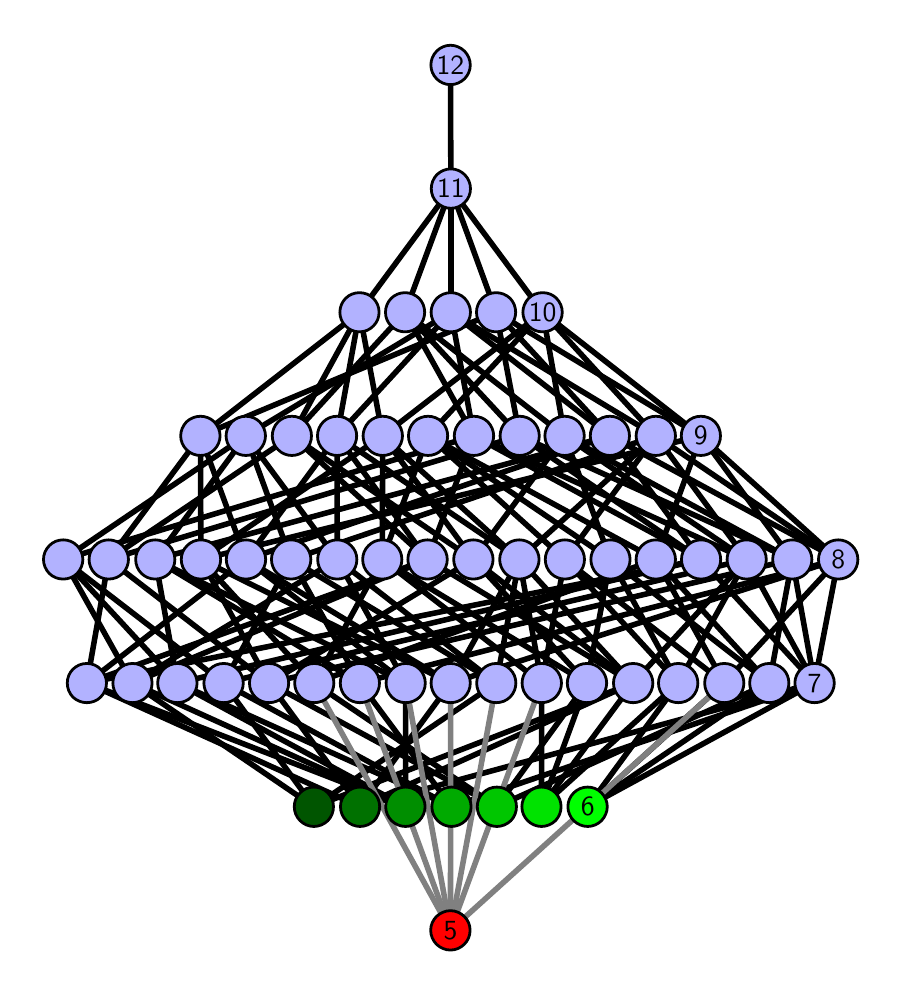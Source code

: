 \begingroup%
\makeatletter%
\begin{pgfpicture}%
\pgfpathrectangle{\pgfpointorigin}{\pgfqpoint{4.23in}{4.7in}}%
\pgfusepath{use as bounding box, clip}%
\begin{pgfscope}%
\pgfsetbuttcap%
\pgfsetmiterjoin%
\definecolor{currentfill}{rgb}{1.0,1.0,1.0}%
\pgfsetfillcolor{currentfill}%
\pgfsetlinewidth{0.0pt}%
\definecolor{currentstroke}{rgb}{1.0,1.0,1.0}%
\pgfsetstrokecolor{currentstroke}%
\pgfsetdash{}{0pt}%
\pgfpathmoveto{\pgfqpoint{0.0in}{0.0in}}%
\pgfpathlineto{\pgfqpoint{4.23in}{0.0in}}%
\pgfpathlineto{\pgfqpoint{4.23in}{4.7in}}%
\pgfpathlineto{\pgfqpoint{0.0in}{4.7in}}%
\pgfpathlineto{\pgfqpoint{0.0in}{0.0in}}%
\pgfpathclose%
\pgfusepath{fill}%
\end{pgfscope}%
\begin{pgfscope}%
\pgfsetbuttcap%
\pgfsetmiterjoin%
\definecolor{currentfill}{rgb}{1.0,1.0,1.0}%
\pgfsetfillcolor{currentfill}%
\pgfsetlinewidth{0.0pt}%
\definecolor{currentstroke}{rgb}{0.0,0.0,0.0}%
\pgfsetstrokecolor{currentstroke}%
\pgfsetstrokeopacity{0.0}%
\pgfsetdash{}{0pt}%
\pgfpathmoveto{\pgfqpoint{0.1in}{0.1in}}%
\pgfpathlineto{\pgfqpoint{4.13in}{0.1in}}%
\pgfpathlineto{\pgfqpoint{4.13in}{4.6in}}%
\pgfpathlineto{\pgfqpoint{0.1in}{4.6in}}%
\pgfpathlineto{\pgfqpoint{0.1in}{0.1in}}%
\pgfpathclose%
\pgfusepath{fill}%
\end{pgfscope}%
\begin{pgfscope}%
\pgfpathrectangle{\pgfqpoint{0.1in}{0.1in}}{\pgfqpoint{4.03in}{4.5in}}%
\pgfusepath{clip}%
\pgfsetrectcap%
\pgfsetroundjoin%
\pgfsetlinewidth{2.007pt}%
\definecolor{currentstroke}{rgb}{0.0,0.0,0.0}%
\pgfsetstrokecolor{currentstroke}%
\pgfsetdash{}{0pt}%
\pgfpathmoveto{\pgfqpoint{2.8in}{0.805in}}%
\pgfpathlineto{\pgfqpoint{3.253in}{1.423in}}%
\pgfusepath{stroke}%
\end{pgfscope}%
\begin{pgfscope}%
\pgfpathrectangle{\pgfqpoint{0.1in}{0.1in}}{\pgfqpoint{4.03in}{4.5in}}%
\pgfusepath{clip}%
\pgfsetrectcap%
\pgfsetroundjoin%
\pgfsetlinewidth{2.007pt}%
\definecolor{currentstroke}{rgb}{0.0,0.0,0.0}%
\pgfsetstrokecolor{currentstroke}%
\pgfsetdash{}{0pt}%
\pgfpathmoveto{\pgfqpoint{2.8in}{0.805in}}%
\pgfpathlineto{\pgfqpoint{3.483in}{1.423in}}%
\pgfusepath{stroke}%
\end{pgfscope}%
\begin{pgfscope}%
\pgfpathrectangle{\pgfqpoint{0.1in}{0.1in}}{\pgfqpoint{4.03in}{4.5in}}%
\pgfusepath{clip}%
\pgfsetrectcap%
\pgfsetroundjoin%
\pgfsetlinewidth{2.007pt}%
\definecolor{currentstroke}{rgb}{0.0,0.0,0.0}%
\pgfsetstrokecolor{currentstroke}%
\pgfsetdash{}{0pt}%
\pgfpathmoveto{\pgfqpoint{2.8in}{0.805in}}%
\pgfpathlineto{\pgfqpoint{3.708in}{1.423in}}%
\pgfusepath{stroke}%
\end{pgfscope}%
\begin{pgfscope}%
\pgfpathrectangle{\pgfqpoint{0.1in}{0.1in}}{\pgfqpoint{4.03in}{4.5in}}%
\pgfusepath{clip}%
\pgfsetrectcap%
\pgfsetroundjoin%
\pgfsetlinewidth{2.007pt}%
\definecolor{currentstroke}{rgb}{0.0,0.0,0.0}%
\pgfsetstrokecolor{currentstroke}%
\pgfsetdash{}{0pt}%
\pgfpathmoveto{\pgfqpoint{2.8in}{0.805in}}%
\pgfpathlineto{\pgfqpoint{3.934in}{1.423in}}%
\pgfusepath{stroke}%
\end{pgfscope}%
\begin{pgfscope}%
\pgfpathrectangle{\pgfqpoint{0.1in}{0.1in}}{\pgfqpoint{4.03in}{4.5in}}%
\pgfusepath{clip}%
\pgfsetrectcap%
\pgfsetroundjoin%
\pgfsetlinewidth{2.007pt}%
\definecolor{currentstroke}{rgb}{0.0,0.0,0.0}%
\pgfsetstrokecolor{currentstroke}%
\pgfsetdash{}{0pt}%
\pgfpathmoveto{\pgfqpoint{2.569in}{0.805in}}%
\pgfpathlineto{\pgfqpoint{3.027in}{1.423in}}%
\pgfusepath{stroke}%
\end{pgfscope}%
\begin{pgfscope}%
\pgfpathrectangle{\pgfqpoint{0.1in}{0.1in}}{\pgfqpoint{4.03in}{4.5in}}%
\pgfusepath{clip}%
\pgfsetrectcap%
\pgfsetroundjoin%
\pgfsetlinewidth{2.007pt}%
\definecolor{currentstroke}{rgb}{0.0,0.0,0.0}%
\pgfsetstrokecolor{currentstroke}%
\pgfsetdash{}{0pt}%
\pgfpathmoveto{\pgfqpoint{2.569in}{0.805in}}%
\pgfpathlineto{\pgfqpoint{3.253in}{1.423in}}%
\pgfusepath{stroke}%
\end{pgfscope}%
\begin{pgfscope}%
\pgfpathrectangle{\pgfqpoint{0.1in}{0.1in}}{\pgfqpoint{4.03in}{4.5in}}%
\pgfusepath{clip}%
\pgfsetrectcap%
\pgfsetroundjoin%
\pgfsetlinewidth{2.007pt}%
\definecolor{currentstroke}{rgb}{0.0,0.0,0.0}%
\pgfsetstrokecolor{currentstroke}%
\pgfsetdash{}{0pt}%
\pgfpathmoveto{\pgfqpoint{2.569in}{0.805in}}%
\pgfpathlineto{\pgfqpoint{2.57in}{1.423in}}%
\pgfusepath{stroke}%
\end{pgfscope}%
\begin{pgfscope}%
\pgfpathrectangle{\pgfqpoint{0.1in}{0.1in}}{\pgfqpoint{4.03in}{4.5in}}%
\pgfusepath{clip}%
\pgfsetrectcap%
\pgfsetroundjoin%
\pgfsetlinewidth{2.007pt}%
\definecolor{currentstroke}{rgb}{0.0,0.0,0.0}%
\pgfsetstrokecolor{currentstroke}%
\pgfsetdash{}{0pt}%
\pgfpathmoveto{\pgfqpoint{2.569in}{0.805in}}%
\pgfpathlineto{\pgfqpoint{2.796in}{1.423in}}%
\pgfusepath{stroke}%
\end{pgfscope}%
\begin{pgfscope}%
\pgfpathrectangle{\pgfqpoint{0.1in}{0.1in}}{\pgfqpoint{4.03in}{4.5in}}%
\pgfusepath{clip}%
\pgfsetrectcap%
\pgfsetroundjoin%
\pgfsetlinewidth{2.007pt}%
\definecolor{currentstroke}{rgb}{0.0,0.0,0.0}%
\pgfsetstrokecolor{currentstroke}%
\pgfsetdash{}{0pt}%
\pgfpathmoveto{\pgfqpoint{2.346in}{0.805in}}%
\pgfpathlineto{\pgfqpoint{1.433in}{1.423in}}%
\pgfusepath{stroke}%
\end{pgfscope}%
\begin{pgfscope}%
\pgfpathrectangle{\pgfqpoint{0.1in}{0.1in}}{\pgfqpoint{4.03in}{4.5in}}%
\pgfusepath{clip}%
\pgfsetrectcap%
\pgfsetroundjoin%
\pgfsetlinewidth{2.007pt}%
\definecolor{currentstroke}{rgb}{0.0,0.0,0.0}%
\pgfsetstrokecolor{currentstroke}%
\pgfsetdash{}{0pt}%
\pgfpathmoveto{\pgfqpoint{2.346in}{0.805in}}%
\pgfpathlineto{\pgfqpoint{1.207in}{1.423in}}%
\pgfusepath{stroke}%
\end{pgfscope}%
\begin{pgfscope}%
\pgfpathrectangle{\pgfqpoint{0.1in}{0.1in}}{\pgfqpoint{4.03in}{4.5in}}%
\pgfusepath{clip}%
\pgfsetrectcap%
\pgfsetroundjoin%
\pgfsetlinewidth{2.007pt}%
\definecolor{currentstroke}{rgb}{0.0,0.0,0.0}%
\pgfsetstrokecolor{currentstroke}%
\pgfsetdash{}{0pt}%
\pgfpathmoveto{\pgfqpoint{2.346in}{0.805in}}%
\pgfpathlineto{\pgfqpoint{3.708in}{1.423in}}%
\pgfusepath{stroke}%
\end{pgfscope}%
\begin{pgfscope}%
\pgfpathrectangle{\pgfqpoint{0.1in}{0.1in}}{\pgfqpoint{4.03in}{4.5in}}%
\pgfusepath{clip}%
\pgfsetrectcap%
\pgfsetroundjoin%
\pgfsetlinewidth{2.007pt}%
\definecolor{currentstroke}{rgb}{0.0,0.0,0.0}%
\pgfsetstrokecolor{currentstroke}%
\pgfsetdash{}{0pt}%
\pgfpathmoveto{\pgfqpoint{2.346in}{0.805in}}%
\pgfpathlineto{\pgfqpoint{2.796in}{1.423in}}%
\pgfusepath{stroke}%
\end{pgfscope}%
\begin{pgfscope}%
\pgfpathrectangle{\pgfqpoint{0.1in}{0.1in}}{\pgfqpoint{4.03in}{4.5in}}%
\pgfusepath{clip}%
\pgfsetrectcap%
\pgfsetroundjoin%
\pgfsetlinewidth{2.007pt}%
\definecolor{currentstroke}{rgb}{0.0,0.0,0.0}%
\pgfsetstrokecolor{currentstroke}%
\pgfsetdash{}{0pt}%
\pgfpathmoveto{\pgfqpoint{2.119in}{0.805in}}%
\pgfpathlineto{\pgfqpoint{1.661in}{1.423in}}%
\pgfusepath{stroke}%
\end{pgfscope}%
\begin{pgfscope}%
\pgfpathrectangle{\pgfqpoint{0.1in}{0.1in}}{\pgfqpoint{4.03in}{4.5in}}%
\pgfusepath{clip}%
\pgfsetrectcap%
\pgfsetroundjoin%
\pgfsetlinewidth{2.007pt}%
\definecolor{currentstroke}{rgb}{0.0,0.0,0.0}%
\pgfsetstrokecolor{currentstroke}%
\pgfsetdash{}{0pt}%
\pgfpathmoveto{\pgfqpoint{2.119in}{0.805in}}%
\pgfpathlineto{\pgfqpoint{3.934in}{1.423in}}%
\pgfusepath{stroke}%
\end{pgfscope}%
\begin{pgfscope}%
\pgfpathrectangle{\pgfqpoint{0.1in}{0.1in}}{\pgfqpoint{4.03in}{4.5in}}%
\pgfusepath{clip}%
\pgfsetrectcap%
\pgfsetroundjoin%
\pgfsetlinewidth{2.007pt}%
\definecolor{currentstroke}{rgb}{0.0,0.0,0.0}%
\pgfsetstrokecolor{currentstroke}%
\pgfsetdash{}{0pt}%
\pgfpathmoveto{\pgfqpoint{2.119in}{0.805in}}%
\pgfpathlineto{\pgfqpoint{0.749in}{1.423in}}%
\pgfusepath{stroke}%
\end{pgfscope}%
\begin{pgfscope}%
\pgfpathrectangle{\pgfqpoint{0.1in}{0.1in}}{\pgfqpoint{4.03in}{4.5in}}%
\pgfusepath{clip}%
\pgfsetrectcap%
\pgfsetroundjoin%
\pgfsetlinewidth{2.007pt}%
\definecolor{currentstroke}{rgb}{0.0,0.0,0.0}%
\pgfsetstrokecolor{currentstroke}%
\pgfsetdash{}{0pt}%
\pgfpathmoveto{\pgfqpoint{2.119in}{0.805in}}%
\pgfpathlineto{\pgfqpoint{0.98in}{1.423in}}%
\pgfusepath{stroke}%
\end{pgfscope}%
\begin{pgfscope}%
\pgfpathrectangle{\pgfqpoint{0.1in}{0.1in}}{\pgfqpoint{4.03in}{4.5in}}%
\pgfusepath{clip}%
\pgfsetrectcap%
\pgfsetroundjoin%
\pgfsetlinewidth{2.007pt}%
\definecolor{currentstroke}{rgb}{0.0,0.0,0.0}%
\pgfsetstrokecolor{currentstroke}%
\pgfsetdash{}{0pt}%
\pgfpathmoveto{\pgfqpoint{1.889in}{0.805in}}%
\pgfpathlineto{\pgfqpoint{1.89in}{1.423in}}%
\pgfusepath{stroke}%
\end{pgfscope}%
\begin{pgfscope}%
\pgfpathrectangle{\pgfqpoint{0.1in}{0.1in}}{\pgfqpoint{4.03in}{4.5in}}%
\pgfusepath{clip}%
\pgfsetrectcap%
\pgfsetroundjoin%
\pgfsetlinewidth{2.007pt}%
\definecolor{currentstroke}{rgb}{0.0,0.0,0.0}%
\pgfsetstrokecolor{currentstroke}%
\pgfsetdash{}{0pt}%
\pgfpathmoveto{\pgfqpoint{1.889in}{0.805in}}%
\pgfpathlineto{\pgfqpoint{0.749in}{1.423in}}%
\pgfusepath{stroke}%
\end{pgfscope}%
\begin{pgfscope}%
\pgfpathrectangle{\pgfqpoint{0.1in}{0.1in}}{\pgfqpoint{4.03in}{4.5in}}%
\pgfusepath{clip}%
\pgfsetrectcap%
\pgfsetroundjoin%
\pgfsetlinewidth{2.007pt}%
\definecolor{currentstroke}{rgb}{0.0,0.0,0.0}%
\pgfsetstrokecolor{currentstroke}%
\pgfsetdash{}{0pt}%
\pgfpathmoveto{\pgfqpoint{1.889in}{0.805in}}%
\pgfpathlineto{\pgfqpoint{0.296in}{1.423in}}%
\pgfusepath{stroke}%
\end{pgfscope}%
\begin{pgfscope}%
\pgfpathrectangle{\pgfqpoint{0.1in}{0.1in}}{\pgfqpoint{4.03in}{4.5in}}%
\pgfusepath{clip}%
\pgfsetrectcap%
\pgfsetroundjoin%
\pgfsetlinewidth{2.007pt}%
\definecolor{currentstroke}{rgb}{0.0,0.0,0.0}%
\pgfsetstrokecolor{currentstroke}%
\pgfsetdash{}{0pt}%
\pgfpathmoveto{\pgfqpoint{1.889in}{0.805in}}%
\pgfpathlineto{\pgfqpoint{0.524in}{1.423in}}%
\pgfusepath{stroke}%
\end{pgfscope}%
\begin{pgfscope}%
\pgfpathrectangle{\pgfqpoint{0.1in}{0.1in}}{\pgfqpoint{4.03in}{4.5in}}%
\pgfusepath{clip}%
\pgfsetrectcap%
\pgfsetroundjoin%
\pgfsetlinewidth{2.007pt}%
\definecolor{currentstroke}{rgb}{0.0,0.0,0.0}%
\pgfsetstrokecolor{currentstroke}%
\pgfsetdash{}{0pt}%
\pgfpathmoveto{\pgfqpoint{1.662in}{0.805in}}%
\pgfpathlineto{\pgfqpoint{3.027in}{1.423in}}%
\pgfusepath{stroke}%
\end{pgfscope}%
\begin{pgfscope}%
\pgfpathrectangle{\pgfqpoint{0.1in}{0.1in}}{\pgfqpoint{4.03in}{4.5in}}%
\pgfusepath{clip}%
\pgfsetrectcap%
\pgfsetroundjoin%
\pgfsetlinewidth{2.007pt}%
\definecolor{currentstroke}{rgb}{0.0,0.0,0.0}%
\pgfsetstrokecolor{currentstroke}%
\pgfsetdash{}{0pt}%
\pgfpathmoveto{\pgfqpoint{1.662in}{0.805in}}%
\pgfpathlineto{\pgfqpoint{2.115in}{1.423in}}%
\pgfusepath{stroke}%
\end{pgfscope}%
\begin{pgfscope}%
\pgfpathrectangle{\pgfqpoint{0.1in}{0.1in}}{\pgfqpoint{4.03in}{4.5in}}%
\pgfusepath{clip}%
\pgfsetrectcap%
\pgfsetroundjoin%
\pgfsetlinewidth{2.007pt}%
\definecolor{currentstroke}{rgb}{0.0,0.0,0.0}%
\pgfsetstrokecolor{currentstroke}%
\pgfsetdash{}{0pt}%
\pgfpathmoveto{\pgfqpoint{1.662in}{0.805in}}%
\pgfpathlineto{\pgfqpoint{1.207in}{1.423in}}%
\pgfusepath{stroke}%
\end{pgfscope}%
\begin{pgfscope}%
\pgfpathrectangle{\pgfqpoint{0.1in}{0.1in}}{\pgfqpoint{4.03in}{4.5in}}%
\pgfusepath{clip}%
\pgfsetrectcap%
\pgfsetroundjoin%
\pgfsetlinewidth{2.007pt}%
\definecolor{currentstroke}{rgb}{0.0,0.0,0.0}%
\pgfsetstrokecolor{currentstroke}%
\pgfsetdash{}{0pt}%
\pgfpathmoveto{\pgfqpoint{1.662in}{0.805in}}%
\pgfpathlineto{\pgfqpoint{3.934in}{1.423in}}%
\pgfusepath{stroke}%
\end{pgfscope}%
\begin{pgfscope}%
\pgfpathrectangle{\pgfqpoint{0.1in}{0.1in}}{\pgfqpoint{4.03in}{4.5in}}%
\pgfusepath{clip}%
\pgfsetrectcap%
\pgfsetroundjoin%
\pgfsetlinewidth{2.007pt}%
\definecolor{currentstroke}{rgb}{0.0,0.0,0.0}%
\pgfsetstrokecolor{currentstroke}%
\pgfsetdash{}{0pt}%
\pgfpathmoveto{\pgfqpoint{1.662in}{0.805in}}%
\pgfpathlineto{\pgfqpoint{0.296in}{1.423in}}%
\pgfusepath{stroke}%
\end{pgfscope}%
\begin{pgfscope}%
\pgfpathrectangle{\pgfqpoint{0.1in}{0.1in}}{\pgfqpoint{4.03in}{4.5in}}%
\pgfusepath{clip}%
\pgfsetrectcap%
\pgfsetroundjoin%
\pgfsetlinewidth{2.007pt}%
\definecolor{currentstroke}{rgb}{0.0,0.0,0.0}%
\pgfsetstrokecolor{currentstroke}%
\pgfsetdash{}{0pt}%
\pgfpathmoveto{\pgfqpoint{1.431in}{0.805in}}%
\pgfpathlineto{\pgfqpoint{3.027in}{1.423in}}%
\pgfusepath{stroke}%
\end{pgfscope}%
\begin{pgfscope}%
\pgfpathrectangle{\pgfqpoint{0.1in}{0.1in}}{\pgfqpoint{4.03in}{4.5in}}%
\pgfusepath{clip}%
\pgfsetrectcap%
\pgfsetroundjoin%
\pgfsetlinewidth{2.007pt}%
\definecolor{currentstroke}{rgb}{0.0,0.0,0.0}%
\pgfsetstrokecolor{currentstroke}%
\pgfsetdash{}{0pt}%
\pgfpathmoveto{\pgfqpoint{1.431in}{0.805in}}%
\pgfpathlineto{\pgfqpoint{2.343in}{1.423in}}%
\pgfusepath{stroke}%
\end{pgfscope}%
\begin{pgfscope}%
\pgfpathrectangle{\pgfqpoint{0.1in}{0.1in}}{\pgfqpoint{4.03in}{4.5in}}%
\pgfusepath{clip}%
\pgfsetrectcap%
\pgfsetroundjoin%
\pgfsetlinewidth{2.007pt}%
\definecolor{currentstroke}{rgb}{0.0,0.0,0.0}%
\pgfsetstrokecolor{currentstroke}%
\pgfsetdash{}{0pt}%
\pgfpathmoveto{\pgfqpoint{1.431in}{0.805in}}%
\pgfpathlineto{\pgfqpoint{0.98in}{1.423in}}%
\pgfusepath{stroke}%
\end{pgfscope}%
\begin{pgfscope}%
\pgfpathrectangle{\pgfqpoint{0.1in}{0.1in}}{\pgfqpoint{4.03in}{4.5in}}%
\pgfusepath{clip}%
\pgfsetrectcap%
\pgfsetroundjoin%
\pgfsetlinewidth{2.007pt}%
\definecolor{currentstroke}{rgb}{0.0,0.0,0.0}%
\pgfsetstrokecolor{currentstroke}%
\pgfsetdash{}{0pt}%
\pgfpathmoveto{\pgfqpoint{1.431in}{0.805in}}%
\pgfpathlineto{\pgfqpoint{0.524in}{1.423in}}%
\pgfusepath{stroke}%
\end{pgfscope}%
\begin{pgfscope}%
\pgfpathrectangle{\pgfqpoint{0.1in}{0.1in}}{\pgfqpoint{4.03in}{4.5in}}%
\pgfusepath{clip}%
\pgfsetrectcap%
\pgfsetroundjoin%
\pgfsetlinewidth{2.007pt}%
\definecolor{currentstroke}{rgb}{0.0,0.0,0.0}%
\pgfsetstrokecolor{currentstroke}%
\pgfsetdash{}{0pt}%
\pgfpathmoveto{\pgfqpoint{3.253in}{1.423in}}%
\pgfpathlineto{\pgfqpoint{2.914in}{2.041in}}%
\pgfusepath{stroke}%
\end{pgfscope}%
\begin{pgfscope}%
\pgfpathrectangle{\pgfqpoint{0.1in}{0.1in}}{\pgfqpoint{4.03in}{4.5in}}%
\pgfusepath{clip}%
\pgfsetrectcap%
\pgfsetroundjoin%
\pgfsetlinewidth{2.007pt}%
\definecolor{currentstroke}{rgb}{0.0,0.0,0.0}%
\pgfsetstrokecolor{currentstroke}%
\pgfsetdash{}{0pt}%
\pgfpathmoveto{\pgfqpoint{3.253in}{1.423in}}%
\pgfpathlineto{\pgfqpoint{3.595in}{2.041in}}%
\pgfusepath{stroke}%
\end{pgfscope}%
\begin{pgfscope}%
\pgfpathrectangle{\pgfqpoint{0.1in}{0.1in}}{\pgfqpoint{4.03in}{4.5in}}%
\pgfusepath{clip}%
\pgfsetrectcap%
\pgfsetroundjoin%
\pgfsetlinewidth{2.007pt}%
\definecolor{currentstroke}{rgb}{0.0,0.0,0.0}%
\pgfsetstrokecolor{currentstroke}%
\pgfsetdash{}{0pt}%
\pgfpathmoveto{\pgfqpoint{3.253in}{1.423in}}%
\pgfpathlineto{\pgfqpoint{2.686in}{2.041in}}%
\pgfusepath{stroke}%
\end{pgfscope}%
\begin{pgfscope}%
\pgfpathrectangle{\pgfqpoint{0.1in}{0.1in}}{\pgfqpoint{4.03in}{4.5in}}%
\pgfusepath{clip}%
\pgfsetrectcap%
\pgfsetroundjoin%
\pgfsetlinewidth{2.007pt}%
\definecolor{currentstroke}{rgb}{0.0,0.0,0.0}%
\pgfsetstrokecolor{currentstroke}%
\pgfsetdash{}{0pt}%
\pgfpathmoveto{\pgfqpoint{3.483in}{1.423in}}%
\pgfpathlineto{\pgfqpoint{3.141in}{2.041in}}%
\pgfusepath{stroke}%
\end{pgfscope}%
\begin{pgfscope}%
\pgfpathrectangle{\pgfqpoint{0.1in}{0.1in}}{\pgfqpoint{4.03in}{4.5in}}%
\pgfusepath{clip}%
\pgfsetrectcap%
\pgfsetroundjoin%
\pgfsetlinewidth{2.007pt}%
\definecolor{currentstroke}{rgb}{0.0,0.0,0.0}%
\pgfsetstrokecolor{currentstroke}%
\pgfsetdash{}{0pt}%
\pgfpathmoveto{\pgfqpoint{3.483in}{1.423in}}%
\pgfpathlineto{\pgfqpoint{4.053in}{2.041in}}%
\pgfusepath{stroke}%
\end{pgfscope}%
\begin{pgfscope}%
\pgfpathrectangle{\pgfqpoint{0.1in}{0.1in}}{\pgfqpoint{4.03in}{4.5in}}%
\pgfusepath{clip}%
\pgfsetrectcap%
\pgfsetroundjoin%
\pgfsetlinewidth{2.007pt}%
\definecolor{currentstroke}{rgb}{0.0,0.0,0.0}%
\pgfsetstrokecolor{currentstroke}%
\pgfsetdash{}{0pt}%
\pgfpathmoveto{\pgfqpoint{3.483in}{1.423in}}%
\pgfpathlineto{\pgfqpoint{2.686in}{2.041in}}%
\pgfusepath{stroke}%
\end{pgfscope}%
\begin{pgfscope}%
\pgfpathrectangle{\pgfqpoint{0.1in}{0.1in}}{\pgfqpoint{4.03in}{4.5in}}%
\pgfusepath{clip}%
\pgfsetrectcap%
\pgfsetroundjoin%
\pgfsetlinewidth{2.007pt}%
\definecolor{currentstroke}{rgb}{0.0,0.0,0.0}%
\pgfsetstrokecolor{currentstroke}%
\pgfsetdash{}{0pt}%
\pgfpathmoveto{\pgfqpoint{3.708in}{1.423in}}%
\pgfpathlineto{\pgfqpoint{2.914in}{2.041in}}%
\pgfusepath{stroke}%
\end{pgfscope}%
\begin{pgfscope}%
\pgfpathrectangle{\pgfqpoint{0.1in}{0.1in}}{\pgfqpoint{4.03in}{4.5in}}%
\pgfusepath{clip}%
\pgfsetrectcap%
\pgfsetroundjoin%
\pgfsetlinewidth{2.007pt}%
\definecolor{currentstroke}{rgb}{0.0,0.0,0.0}%
\pgfsetstrokecolor{currentstroke}%
\pgfsetdash{}{0pt}%
\pgfpathmoveto{\pgfqpoint{3.708in}{1.423in}}%
\pgfpathlineto{\pgfqpoint{3.141in}{2.041in}}%
\pgfusepath{stroke}%
\end{pgfscope}%
\begin{pgfscope}%
\pgfpathrectangle{\pgfqpoint{0.1in}{0.1in}}{\pgfqpoint{4.03in}{4.5in}}%
\pgfusepath{clip}%
\pgfsetrectcap%
\pgfsetroundjoin%
\pgfsetlinewidth{2.007pt}%
\definecolor{currentstroke}{rgb}{0.0,0.0,0.0}%
\pgfsetstrokecolor{currentstroke}%
\pgfsetdash{}{0pt}%
\pgfpathmoveto{\pgfqpoint{3.708in}{1.423in}}%
\pgfpathlineto{\pgfqpoint{3.823in}{2.041in}}%
\pgfusepath{stroke}%
\end{pgfscope}%
\begin{pgfscope}%
\pgfpathrectangle{\pgfqpoint{0.1in}{0.1in}}{\pgfqpoint{4.03in}{4.5in}}%
\pgfusepath{clip}%
\pgfsetrectcap%
\pgfsetroundjoin%
\pgfsetlinewidth{2.007pt}%
\definecolor{currentstroke}{rgb}{0.0,0.0,0.0}%
\pgfsetstrokecolor{currentstroke}%
\pgfsetdash{}{0pt}%
\pgfpathmoveto{\pgfqpoint{3.934in}{1.423in}}%
\pgfpathlineto{\pgfqpoint{4.053in}{2.041in}}%
\pgfusepath{stroke}%
\end{pgfscope}%
\begin{pgfscope}%
\pgfpathrectangle{\pgfqpoint{0.1in}{0.1in}}{\pgfqpoint{4.03in}{4.5in}}%
\pgfusepath{clip}%
\pgfsetrectcap%
\pgfsetroundjoin%
\pgfsetlinewidth{2.007pt}%
\definecolor{currentstroke}{rgb}{0.0,0.0,0.0}%
\pgfsetstrokecolor{currentstroke}%
\pgfsetdash{}{0pt}%
\pgfpathmoveto{\pgfqpoint{3.934in}{1.423in}}%
\pgfpathlineto{\pgfqpoint{3.823in}{2.041in}}%
\pgfusepath{stroke}%
\end{pgfscope}%
\begin{pgfscope}%
\pgfpathrectangle{\pgfqpoint{0.1in}{0.1in}}{\pgfqpoint{4.03in}{4.5in}}%
\pgfusepath{clip}%
\pgfsetrectcap%
\pgfsetroundjoin%
\pgfsetlinewidth{2.007pt}%
\definecolor{currentstroke}{rgb}{0.0,0.0,0.0}%
\pgfsetstrokecolor{currentstroke}%
\pgfsetdash{}{0pt}%
\pgfpathmoveto{\pgfqpoint{3.934in}{1.423in}}%
\pgfpathlineto{\pgfqpoint{3.367in}{2.041in}}%
\pgfusepath{stroke}%
\end{pgfscope}%
\begin{pgfscope}%
\pgfpathrectangle{\pgfqpoint{0.1in}{0.1in}}{\pgfqpoint{4.03in}{4.5in}}%
\pgfusepath{clip}%
\pgfsetrectcap%
\pgfsetroundjoin%
\pgfsetlinewidth{2.007pt}%
\definecolor{currentstroke}{rgb}{0.0,0.0,0.0}%
\pgfsetstrokecolor{currentstroke}%
\pgfsetdash{}{0pt}%
\pgfpathmoveto{\pgfqpoint{3.934in}{1.423in}}%
\pgfpathlineto{\pgfqpoint{3.595in}{2.041in}}%
\pgfusepath{stroke}%
\end{pgfscope}%
\begin{pgfscope}%
\pgfpathrectangle{\pgfqpoint{0.1in}{0.1in}}{\pgfqpoint{4.03in}{4.5in}}%
\pgfusepath{clip}%
\pgfsetrectcap%
\pgfsetroundjoin%
\pgfsetlinewidth{2.007pt}%
\definecolor{currentstroke}{rgb}{0.0,0.0,0.0}%
\pgfsetstrokecolor{currentstroke}%
\pgfsetdash{}{0pt}%
\pgfpathmoveto{\pgfqpoint{3.367in}{2.041in}}%
\pgfpathlineto{\pgfqpoint{2.231in}{2.659in}}%
\pgfusepath{stroke}%
\end{pgfscope}%
\begin{pgfscope}%
\pgfpathrectangle{\pgfqpoint{0.1in}{0.1in}}{\pgfqpoint{4.03in}{4.5in}}%
\pgfusepath{clip}%
\pgfsetrectcap%
\pgfsetroundjoin%
\pgfsetlinewidth{2.007pt}%
\definecolor{currentstroke}{rgb}{0.0,0.0,0.0}%
\pgfsetstrokecolor{currentstroke}%
\pgfsetdash{}{0pt}%
\pgfpathmoveto{\pgfqpoint{3.367in}{2.041in}}%
\pgfpathlineto{\pgfqpoint{2.911in}{2.659in}}%
\pgfusepath{stroke}%
\end{pgfscope}%
\begin{pgfscope}%
\pgfpathrectangle{\pgfqpoint{0.1in}{0.1in}}{\pgfqpoint{4.03in}{4.5in}}%
\pgfusepath{clip}%
\pgfsetrectcap%
\pgfsetroundjoin%
\pgfsetlinewidth{2.007pt}%
\definecolor{currentstroke}{rgb}{0.0,0.0,0.0}%
\pgfsetstrokecolor{currentstroke}%
\pgfsetdash{}{0pt}%
\pgfpathmoveto{\pgfqpoint{3.367in}{2.041in}}%
\pgfpathlineto{\pgfqpoint{2.46in}{2.659in}}%
\pgfusepath{stroke}%
\end{pgfscope}%
\begin{pgfscope}%
\pgfpathrectangle{\pgfqpoint{0.1in}{0.1in}}{\pgfqpoint{4.03in}{4.5in}}%
\pgfusepath{clip}%
\pgfsetrectcap%
\pgfsetroundjoin%
\pgfsetlinewidth{2.007pt}%
\definecolor{currentstroke}{rgb}{0.0,0.0,0.0}%
\pgfsetstrokecolor{currentstroke}%
\pgfsetdash{}{0pt}%
\pgfpathmoveto{\pgfqpoint{3.595in}{2.041in}}%
\pgfpathlineto{\pgfqpoint{2.231in}{2.659in}}%
\pgfusepath{stroke}%
\end{pgfscope}%
\begin{pgfscope}%
\pgfpathrectangle{\pgfqpoint{0.1in}{0.1in}}{\pgfqpoint{4.03in}{4.5in}}%
\pgfusepath{clip}%
\pgfsetrectcap%
\pgfsetroundjoin%
\pgfsetlinewidth{2.007pt}%
\definecolor{currentstroke}{rgb}{0.0,0.0,0.0}%
\pgfsetstrokecolor{currentstroke}%
\pgfsetdash{}{0pt}%
\pgfpathmoveto{\pgfqpoint{3.595in}{2.041in}}%
\pgfpathlineto{\pgfqpoint{3.141in}{2.659in}}%
\pgfusepath{stroke}%
\end{pgfscope}%
\begin{pgfscope}%
\pgfpathrectangle{\pgfqpoint{0.1in}{0.1in}}{\pgfqpoint{4.03in}{4.5in}}%
\pgfusepath{clip}%
\pgfsetrectcap%
\pgfsetroundjoin%
\pgfsetlinewidth{2.007pt}%
\definecolor{currentstroke}{rgb}{0.0,0.0,0.0}%
\pgfsetstrokecolor{currentstroke}%
\pgfsetdash{}{0pt}%
\pgfpathmoveto{\pgfqpoint{3.595in}{2.041in}}%
\pgfpathlineto{\pgfqpoint{2.685in}{2.659in}}%
\pgfusepath{stroke}%
\end{pgfscope}%
\begin{pgfscope}%
\pgfpathrectangle{\pgfqpoint{0.1in}{0.1in}}{\pgfqpoint{4.03in}{4.5in}}%
\pgfusepath{clip}%
\pgfsetrectcap%
\pgfsetroundjoin%
\pgfsetlinewidth{2.007pt}%
\definecolor{currentstroke}{rgb}{0.0,0.0,0.0}%
\pgfsetstrokecolor{currentstroke}%
\pgfsetdash{}{0pt}%
\pgfpathmoveto{\pgfqpoint{2.57in}{1.423in}}%
\pgfpathlineto{\pgfqpoint{1.773in}{2.041in}}%
\pgfusepath{stroke}%
\end{pgfscope}%
\begin{pgfscope}%
\pgfpathrectangle{\pgfqpoint{0.1in}{0.1in}}{\pgfqpoint{4.03in}{4.5in}}%
\pgfusepath{clip}%
\pgfsetrectcap%
\pgfsetroundjoin%
\pgfsetlinewidth{2.007pt}%
\definecolor{currentstroke}{rgb}{0.0,0.0,0.0}%
\pgfsetstrokecolor{currentstroke}%
\pgfsetdash{}{0pt}%
\pgfpathmoveto{\pgfqpoint{2.57in}{1.423in}}%
\pgfpathlineto{\pgfqpoint{2.458in}{2.041in}}%
\pgfusepath{stroke}%
\end{pgfscope}%
\begin{pgfscope}%
\pgfpathrectangle{\pgfqpoint{0.1in}{0.1in}}{\pgfqpoint{4.03in}{4.5in}}%
\pgfusepath{clip}%
\pgfsetrectcap%
\pgfsetroundjoin%
\pgfsetlinewidth{2.007pt}%
\definecolor{currentstroke}{rgb}{0.0,0.0,0.0}%
\pgfsetstrokecolor{currentstroke}%
\pgfsetdash{}{0pt}%
\pgfpathmoveto{\pgfqpoint{2.57in}{1.423in}}%
\pgfpathlineto{\pgfqpoint{2.686in}{2.041in}}%
\pgfusepath{stroke}%
\end{pgfscope}%
\begin{pgfscope}%
\pgfpathrectangle{\pgfqpoint{0.1in}{0.1in}}{\pgfqpoint{4.03in}{4.5in}}%
\pgfusepath{clip}%
\pgfsetrectcap%
\pgfsetroundjoin%
\pgfsetlinewidth{2.007pt}%
\definecolor{currentstroke}{rgb}{0.0,0.0,0.0}%
\pgfsetstrokecolor{currentstroke}%
\pgfsetdash{}{0pt}%
\pgfpathmoveto{\pgfqpoint{2.796in}{1.423in}}%
\pgfpathlineto{\pgfqpoint{2.914in}{2.041in}}%
\pgfusepath{stroke}%
\end{pgfscope}%
\begin{pgfscope}%
\pgfpathrectangle{\pgfqpoint{0.1in}{0.1in}}{\pgfqpoint{4.03in}{4.5in}}%
\pgfusepath{clip}%
\pgfsetrectcap%
\pgfsetroundjoin%
\pgfsetlinewidth{2.007pt}%
\definecolor{currentstroke}{rgb}{0.0,0.0,0.0}%
\pgfsetstrokecolor{currentstroke}%
\pgfsetdash{}{0pt}%
\pgfpathmoveto{\pgfqpoint{2.796in}{1.423in}}%
\pgfpathlineto{\pgfqpoint{1.773in}{2.041in}}%
\pgfusepath{stroke}%
\end{pgfscope}%
\begin{pgfscope}%
\pgfpathrectangle{\pgfqpoint{0.1in}{0.1in}}{\pgfqpoint{4.03in}{4.5in}}%
\pgfusepath{clip}%
\pgfsetrectcap%
\pgfsetroundjoin%
\pgfsetlinewidth{2.007pt}%
\definecolor{currentstroke}{rgb}{0.0,0.0,0.0}%
\pgfsetstrokecolor{currentstroke}%
\pgfsetdash{}{0pt}%
\pgfpathmoveto{\pgfqpoint{2.796in}{1.423in}}%
\pgfpathlineto{\pgfqpoint{2.228in}{2.041in}}%
\pgfusepath{stroke}%
\end{pgfscope}%
\begin{pgfscope}%
\pgfpathrectangle{\pgfqpoint{0.1in}{0.1in}}{\pgfqpoint{4.03in}{4.5in}}%
\pgfusepath{clip}%
\pgfsetrectcap%
\pgfsetroundjoin%
\pgfsetlinewidth{2.007pt}%
\definecolor{currentstroke}{rgb}{0.0,0.0,0.0}%
\pgfsetstrokecolor{currentstroke}%
\pgfsetdash{}{0pt}%
\pgfpathmoveto{\pgfqpoint{1.999in}{2.041in}}%
\pgfpathlineto{\pgfqpoint{2.231in}{2.659in}}%
\pgfusepath{stroke}%
\end{pgfscope}%
\begin{pgfscope}%
\pgfpathrectangle{\pgfqpoint{0.1in}{0.1in}}{\pgfqpoint{4.03in}{4.5in}}%
\pgfusepath{clip}%
\pgfsetrectcap%
\pgfsetroundjoin%
\pgfsetlinewidth{2.007pt}%
\definecolor{currentstroke}{rgb}{0.0,0.0,0.0}%
\pgfsetstrokecolor{currentstroke}%
\pgfsetdash{}{0pt}%
\pgfpathmoveto{\pgfqpoint{1.999in}{2.041in}}%
\pgfpathlineto{\pgfqpoint{1.547in}{2.659in}}%
\pgfusepath{stroke}%
\end{pgfscope}%
\begin{pgfscope}%
\pgfpathrectangle{\pgfqpoint{0.1in}{0.1in}}{\pgfqpoint{4.03in}{4.5in}}%
\pgfusepath{clip}%
\pgfsetrectcap%
\pgfsetroundjoin%
\pgfsetlinewidth{2.007pt}%
\definecolor{currentstroke}{rgb}{0.0,0.0,0.0}%
\pgfsetstrokecolor{currentstroke}%
\pgfsetdash{}{0pt}%
\pgfpathmoveto{\pgfqpoint{1.999in}{2.041in}}%
\pgfpathlineto{\pgfqpoint{1.321in}{2.659in}}%
\pgfusepath{stroke}%
\end{pgfscope}%
\begin{pgfscope}%
\pgfpathrectangle{\pgfqpoint{0.1in}{0.1in}}{\pgfqpoint{4.03in}{4.5in}}%
\pgfusepath{clip}%
\pgfsetrectcap%
\pgfsetroundjoin%
\pgfsetlinewidth{2.007pt}%
\definecolor{currentstroke}{rgb}{0.0,0.0,0.0}%
\pgfsetstrokecolor{currentstroke}%
\pgfsetdash{}{0pt}%
\pgfpathmoveto{\pgfqpoint{1.999in}{2.041in}}%
\pgfpathlineto{\pgfqpoint{3.027in}{1.423in}}%
\pgfusepath{stroke}%
\end{pgfscope}%
\begin{pgfscope}%
\pgfpathrectangle{\pgfqpoint{0.1in}{0.1in}}{\pgfqpoint{4.03in}{4.5in}}%
\pgfusepath{clip}%
\pgfsetrectcap%
\pgfsetroundjoin%
\pgfsetlinewidth{2.007pt}%
\definecolor{currentstroke}{rgb}{0.0,0.0,0.0}%
\pgfsetstrokecolor{currentstroke}%
\pgfsetdash{}{0pt}%
\pgfpathmoveto{\pgfqpoint{3.027in}{1.423in}}%
\pgfpathlineto{\pgfqpoint{2.458in}{2.041in}}%
\pgfusepath{stroke}%
\end{pgfscope}%
\begin{pgfscope}%
\pgfpathrectangle{\pgfqpoint{0.1in}{0.1in}}{\pgfqpoint{4.03in}{4.5in}}%
\pgfusepath{clip}%
\pgfsetrectcap%
\pgfsetroundjoin%
\pgfsetlinewidth{2.007pt}%
\definecolor{currentstroke}{rgb}{0.0,0.0,0.0}%
\pgfsetstrokecolor{currentstroke}%
\pgfsetdash{}{0pt}%
\pgfpathmoveto{\pgfqpoint{3.027in}{1.423in}}%
\pgfpathlineto{\pgfqpoint{2.228in}{2.041in}}%
\pgfusepath{stroke}%
\end{pgfscope}%
\begin{pgfscope}%
\pgfpathrectangle{\pgfqpoint{0.1in}{0.1in}}{\pgfqpoint{4.03in}{4.5in}}%
\pgfusepath{clip}%
\pgfsetrectcap%
\pgfsetroundjoin%
\pgfsetlinewidth{2.007pt}%
\definecolor{currentstroke}{rgb}{0.0,0.0,0.0}%
\pgfsetstrokecolor{currentstroke}%
\pgfsetdash{}{0pt}%
\pgfpathmoveto{\pgfqpoint{3.595in}{2.041in}}%
\pgfpathlineto{\pgfqpoint{3.027in}{1.423in}}%
\pgfusepath{stroke}%
\end{pgfscope}%
\begin{pgfscope}%
\pgfpathrectangle{\pgfqpoint{0.1in}{0.1in}}{\pgfqpoint{4.03in}{4.5in}}%
\pgfusepath{clip}%
\pgfsetrectcap%
\pgfsetroundjoin%
\pgfsetlinewidth{2.007pt}%
\definecolor{currentstroke}{rgb}{0.0,0.0,0.0}%
\pgfsetstrokecolor{currentstroke}%
\pgfsetdash{}{0pt}%
\pgfpathmoveto{\pgfqpoint{1.433in}{1.423in}}%
\pgfpathlineto{\pgfqpoint{3.141in}{2.041in}}%
\pgfusepath{stroke}%
\end{pgfscope}%
\begin{pgfscope}%
\pgfpathrectangle{\pgfqpoint{0.1in}{0.1in}}{\pgfqpoint{4.03in}{4.5in}}%
\pgfusepath{clip}%
\pgfsetrectcap%
\pgfsetroundjoin%
\pgfsetlinewidth{2.007pt}%
\definecolor{currentstroke}{rgb}{0.0,0.0,0.0}%
\pgfsetstrokecolor{currentstroke}%
\pgfsetdash{}{0pt}%
\pgfpathmoveto{\pgfqpoint{1.433in}{1.423in}}%
\pgfpathlineto{\pgfqpoint{1.773in}{2.041in}}%
\pgfusepath{stroke}%
\end{pgfscope}%
\begin{pgfscope}%
\pgfpathrectangle{\pgfqpoint{0.1in}{0.1in}}{\pgfqpoint{4.03in}{4.5in}}%
\pgfusepath{clip}%
\pgfsetrectcap%
\pgfsetroundjoin%
\pgfsetlinewidth{2.007pt}%
\definecolor{currentstroke}{rgb}{0.0,0.0,0.0}%
\pgfsetstrokecolor{currentstroke}%
\pgfsetdash{}{0pt}%
\pgfpathmoveto{\pgfqpoint{1.433in}{1.423in}}%
\pgfpathlineto{\pgfqpoint{0.866in}{2.041in}}%
\pgfusepath{stroke}%
\end{pgfscope}%
\begin{pgfscope}%
\pgfpathrectangle{\pgfqpoint{0.1in}{0.1in}}{\pgfqpoint{4.03in}{4.5in}}%
\pgfusepath{clip}%
\pgfsetrectcap%
\pgfsetroundjoin%
\pgfsetlinewidth{2.007pt}%
\definecolor{currentstroke}{rgb}{0.0,0.0,0.0}%
\pgfsetstrokecolor{currentstroke}%
\pgfsetdash{}{0pt}%
\pgfpathmoveto{\pgfqpoint{1.661in}{1.423in}}%
\pgfpathlineto{\pgfqpoint{0.638in}{2.041in}}%
\pgfusepath{stroke}%
\end{pgfscope}%
\begin{pgfscope}%
\pgfpathrectangle{\pgfqpoint{0.1in}{0.1in}}{\pgfqpoint{4.03in}{4.5in}}%
\pgfusepath{clip}%
\pgfsetrectcap%
\pgfsetroundjoin%
\pgfsetlinewidth{2.007pt}%
\definecolor{currentstroke}{rgb}{0.0,0.0,0.0}%
\pgfsetstrokecolor{currentstroke}%
\pgfsetdash{}{0pt}%
\pgfpathmoveto{\pgfqpoint{1.661in}{1.423in}}%
\pgfpathlineto{\pgfqpoint{1.317in}{2.041in}}%
\pgfusepath{stroke}%
\end{pgfscope}%
\begin{pgfscope}%
\pgfpathrectangle{\pgfqpoint{0.1in}{0.1in}}{\pgfqpoint{4.03in}{4.5in}}%
\pgfusepath{clip}%
\pgfsetrectcap%
\pgfsetroundjoin%
\pgfsetlinewidth{2.007pt}%
\definecolor{currentstroke}{rgb}{0.0,0.0,0.0}%
\pgfsetstrokecolor{currentstroke}%
\pgfsetdash{}{0pt}%
\pgfpathmoveto{\pgfqpoint{1.661in}{1.423in}}%
\pgfpathlineto{\pgfqpoint{4.053in}{2.041in}}%
\pgfusepath{stroke}%
\end{pgfscope}%
\begin{pgfscope}%
\pgfpathrectangle{\pgfqpoint{0.1in}{0.1in}}{\pgfqpoint{4.03in}{4.5in}}%
\pgfusepath{clip}%
\pgfsetrectcap%
\pgfsetroundjoin%
\pgfsetlinewidth{2.007pt}%
\definecolor{currentstroke}{rgb}{0.0,0.0,0.0}%
\pgfsetstrokecolor{currentstroke}%
\pgfsetdash{}{0pt}%
\pgfpathmoveto{\pgfqpoint{1.89in}{1.423in}}%
\pgfpathlineto{\pgfqpoint{0.638in}{2.041in}}%
\pgfusepath{stroke}%
\end{pgfscope}%
\begin{pgfscope}%
\pgfpathrectangle{\pgfqpoint{0.1in}{0.1in}}{\pgfqpoint{4.03in}{4.5in}}%
\pgfusepath{clip}%
\pgfsetrectcap%
\pgfsetroundjoin%
\pgfsetlinewidth{2.007pt}%
\definecolor{currentstroke}{rgb}{0.0,0.0,0.0}%
\pgfsetstrokecolor{currentstroke}%
\pgfsetdash{}{0pt}%
\pgfpathmoveto{\pgfqpoint{1.89in}{1.423in}}%
\pgfpathlineto{\pgfqpoint{1.092in}{2.041in}}%
\pgfusepath{stroke}%
\end{pgfscope}%
\begin{pgfscope}%
\pgfpathrectangle{\pgfqpoint{0.1in}{0.1in}}{\pgfqpoint{4.03in}{4.5in}}%
\pgfusepath{clip}%
\pgfsetrectcap%
\pgfsetroundjoin%
\pgfsetlinewidth{2.007pt}%
\definecolor{currentstroke}{rgb}{0.0,0.0,0.0}%
\pgfsetstrokecolor{currentstroke}%
\pgfsetdash{}{0pt}%
\pgfpathmoveto{\pgfqpoint{1.89in}{1.423in}}%
\pgfpathlineto{\pgfqpoint{1.548in}{2.041in}}%
\pgfusepath{stroke}%
\end{pgfscope}%
\begin{pgfscope}%
\pgfpathrectangle{\pgfqpoint{0.1in}{0.1in}}{\pgfqpoint{4.03in}{4.5in}}%
\pgfusepath{clip}%
\pgfsetrectcap%
\pgfsetroundjoin%
\pgfsetlinewidth{2.007pt}%
\definecolor{currentstroke}{rgb}{0.0,0.0,0.0}%
\pgfsetstrokecolor{currentstroke}%
\pgfsetdash{}{0pt}%
\pgfpathmoveto{\pgfqpoint{2.115in}{1.423in}}%
\pgfpathlineto{\pgfqpoint{1.092in}{2.041in}}%
\pgfusepath{stroke}%
\end{pgfscope}%
\begin{pgfscope}%
\pgfpathrectangle{\pgfqpoint{0.1in}{0.1in}}{\pgfqpoint{4.03in}{4.5in}}%
\pgfusepath{clip}%
\pgfsetrectcap%
\pgfsetroundjoin%
\pgfsetlinewidth{2.007pt}%
\definecolor{currentstroke}{rgb}{0.0,0.0,0.0}%
\pgfsetstrokecolor{currentstroke}%
\pgfsetdash{}{0pt}%
\pgfpathmoveto{\pgfqpoint{2.115in}{1.423in}}%
\pgfpathlineto{\pgfqpoint{4.053in}{2.041in}}%
\pgfusepath{stroke}%
\end{pgfscope}%
\begin{pgfscope}%
\pgfpathrectangle{\pgfqpoint{0.1in}{0.1in}}{\pgfqpoint{4.03in}{4.5in}}%
\pgfusepath{clip}%
\pgfsetrectcap%
\pgfsetroundjoin%
\pgfsetlinewidth{2.007pt}%
\definecolor{currentstroke}{rgb}{0.0,0.0,0.0}%
\pgfsetstrokecolor{currentstroke}%
\pgfsetdash{}{0pt}%
\pgfpathmoveto{\pgfqpoint{2.115in}{1.423in}}%
\pgfpathlineto{\pgfqpoint{2.458in}{2.041in}}%
\pgfusepath{stroke}%
\end{pgfscope}%
\begin{pgfscope}%
\pgfpathrectangle{\pgfqpoint{0.1in}{0.1in}}{\pgfqpoint{4.03in}{4.5in}}%
\pgfusepath{clip}%
\pgfsetrectcap%
\pgfsetroundjoin%
\pgfsetlinewidth{2.007pt}%
\definecolor{currentstroke}{rgb}{0.0,0.0,0.0}%
\pgfsetstrokecolor{currentstroke}%
\pgfsetdash{}{0pt}%
\pgfpathmoveto{\pgfqpoint{2.115in}{1.423in}}%
\pgfpathlineto{\pgfqpoint{0.866in}{2.041in}}%
\pgfusepath{stroke}%
\end{pgfscope}%
\begin{pgfscope}%
\pgfpathrectangle{\pgfqpoint{0.1in}{0.1in}}{\pgfqpoint{4.03in}{4.5in}}%
\pgfusepath{clip}%
\pgfsetrectcap%
\pgfsetroundjoin%
\pgfsetlinewidth{2.007pt}%
\definecolor{currentstroke}{rgb}{0.0,0.0,0.0}%
\pgfsetstrokecolor{currentstroke}%
\pgfsetdash{}{0pt}%
\pgfpathmoveto{\pgfqpoint{2.343in}{1.423in}}%
\pgfpathlineto{\pgfqpoint{1.317in}{2.041in}}%
\pgfusepath{stroke}%
\end{pgfscope}%
\begin{pgfscope}%
\pgfpathrectangle{\pgfqpoint{0.1in}{0.1in}}{\pgfqpoint{4.03in}{4.5in}}%
\pgfusepath{clip}%
\pgfsetrectcap%
\pgfsetroundjoin%
\pgfsetlinewidth{2.007pt}%
\definecolor{currentstroke}{rgb}{0.0,0.0,0.0}%
\pgfsetstrokecolor{currentstroke}%
\pgfsetdash{}{0pt}%
\pgfpathmoveto{\pgfqpoint{2.343in}{1.423in}}%
\pgfpathlineto{\pgfqpoint{1.548in}{2.041in}}%
\pgfusepath{stroke}%
\end{pgfscope}%
\begin{pgfscope}%
\pgfpathrectangle{\pgfqpoint{0.1in}{0.1in}}{\pgfqpoint{4.03in}{4.5in}}%
\pgfusepath{clip}%
\pgfsetrectcap%
\pgfsetroundjoin%
\pgfsetlinewidth{2.007pt}%
\definecolor{currentstroke}{rgb}{0.0,0.0,0.0}%
\pgfsetstrokecolor{currentstroke}%
\pgfsetdash{}{0pt}%
\pgfpathmoveto{\pgfqpoint{2.343in}{1.423in}}%
\pgfpathlineto{\pgfqpoint{2.458in}{2.041in}}%
\pgfusepath{stroke}%
\end{pgfscope}%
\begin{pgfscope}%
\pgfpathrectangle{\pgfqpoint{0.1in}{0.1in}}{\pgfqpoint{4.03in}{4.5in}}%
\pgfusepath{clip}%
\pgfsetrectcap%
\pgfsetroundjoin%
\pgfsetlinewidth{2.007pt}%
\definecolor{currentstroke}{rgb}{0.0,0.0,0.0}%
\pgfsetstrokecolor{currentstroke}%
\pgfsetdash{}{0pt}%
\pgfpathmoveto{\pgfqpoint{3.823in}{2.041in}}%
\pgfpathlineto{\pgfqpoint{2.46in}{2.659in}}%
\pgfusepath{stroke}%
\end{pgfscope}%
\begin{pgfscope}%
\pgfpathrectangle{\pgfqpoint{0.1in}{0.1in}}{\pgfqpoint{4.03in}{4.5in}}%
\pgfusepath{clip}%
\pgfsetrectcap%
\pgfsetroundjoin%
\pgfsetlinewidth{2.007pt}%
\definecolor{currentstroke}{rgb}{0.0,0.0,0.0}%
\pgfsetstrokecolor{currentstroke}%
\pgfsetdash{}{0pt}%
\pgfpathmoveto{\pgfqpoint{3.823in}{2.041in}}%
\pgfpathlineto{\pgfqpoint{2.685in}{2.659in}}%
\pgfusepath{stroke}%
\end{pgfscope}%
\begin{pgfscope}%
\pgfpathrectangle{\pgfqpoint{0.1in}{0.1in}}{\pgfqpoint{4.03in}{4.5in}}%
\pgfusepath{clip}%
\pgfsetrectcap%
\pgfsetroundjoin%
\pgfsetlinewidth{2.007pt}%
\definecolor{currentstroke}{rgb}{0.0,0.0,0.0}%
\pgfsetstrokecolor{currentstroke}%
\pgfsetdash{}{0pt}%
\pgfpathmoveto{\pgfqpoint{3.823in}{2.041in}}%
\pgfpathlineto{\pgfqpoint{3.366in}{2.659in}}%
\pgfusepath{stroke}%
\end{pgfscope}%
\begin{pgfscope}%
\pgfpathrectangle{\pgfqpoint{0.1in}{0.1in}}{\pgfqpoint{4.03in}{4.5in}}%
\pgfusepath{clip}%
\pgfsetrectcap%
\pgfsetroundjoin%
\pgfsetlinewidth{2.007pt}%
\definecolor{currentstroke}{rgb}{0.0,0.0,0.0}%
\pgfsetstrokecolor{currentstroke}%
\pgfsetdash{}{0pt}%
\pgfpathmoveto{\pgfqpoint{0.405in}{2.041in}}%
\pgfpathlineto{\pgfqpoint{2.46in}{2.659in}}%
\pgfusepath{stroke}%
\end{pgfscope}%
\begin{pgfscope}%
\pgfpathrectangle{\pgfqpoint{0.1in}{0.1in}}{\pgfqpoint{4.03in}{4.5in}}%
\pgfusepath{clip}%
\pgfsetrectcap%
\pgfsetroundjoin%
\pgfsetlinewidth{2.007pt}%
\definecolor{currentstroke}{rgb}{0.0,0.0,0.0}%
\pgfsetstrokecolor{currentstroke}%
\pgfsetdash{}{0pt}%
\pgfpathmoveto{\pgfqpoint{0.405in}{2.041in}}%
\pgfpathlineto{\pgfqpoint{1.321in}{2.659in}}%
\pgfusepath{stroke}%
\end{pgfscope}%
\begin{pgfscope}%
\pgfpathrectangle{\pgfqpoint{0.1in}{0.1in}}{\pgfqpoint{4.03in}{4.5in}}%
\pgfusepath{clip}%
\pgfsetrectcap%
\pgfsetroundjoin%
\pgfsetlinewidth{2.007pt}%
\definecolor{currentstroke}{rgb}{0.0,0.0,0.0}%
\pgfsetstrokecolor{currentstroke}%
\pgfsetdash{}{0pt}%
\pgfpathmoveto{\pgfqpoint{0.405in}{2.041in}}%
\pgfpathlineto{\pgfqpoint{0.864in}{2.659in}}%
\pgfusepath{stroke}%
\end{pgfscope}%
\begin{pgfscope}%
\pgfpathrectangle{\pgfqpoint{0.1in}{0.1in}}{\pgfqpoint{4.03in}{4.5in}}%
\pgfusepath{clip}%
\pgfsetrectcap%
\pgfsetroundjoin%
\pgfsetlinewidth{2.007pt}%
\definecolor{currentstroke}{rgb}{0.0,0.0,0.0}%
\pgfsetstrokecolor{currentstroke}%
\pgfsetdash{}{0pt}%
\pgfpathmoveto{\pgfqpoint{3.823in}{2.041in}}%
\pgfpathlineto{\pgfqpoint{1.207in}{1.423in}}%
\pgfusepath{stroke}%
\end{pgfscope}%
\begin{pgfscope}%
\pgfpathrectangle{\pgfqpoint{0.1in}{0.1in}}{\pgfqpoint{4.03in}{4.5in}}%
\pgfusepath{clip}%
\pgfsetrectcap%
\pgfsetroundjoin%
\pgfsetlinewidth{2.007pt}%
\definecolor{currentstroke}{rgb}{0.0,0.0,0.0}%
\pgfsetstrokecolor{currentstroke}%
\pgfsetdash{}{0pt}%
\pgfpathmoveto{\pgfqpoint{0.405in}{2.041in}}%
\pgfpathlineto{\pgfqpoint{1.207in}{1.423in}}%
\pgfusepath{stroke}%
\end{pgfscope}%
\begin{pgfscope}%
\pgfpathrectangle{\pgfqpoint{0.1in}{0.1in}}{\pgfqpoint{4.03in}{4.5in}}%
\pgfusepath{clip}%
\pgfsetrectcap%
\pgfsetroundjoin%
\pgfsetlinewidth{2.007pt}%
\definecolor{currentstroke}{rgb}{0.0,0.0,0.0}%
\pgfsetstrokecolor{currentstroke}%
\pgfsetdash{}{0pt}%
\pgfpathmoveto{\pgfqpoint{1.207in}{1.423in}}%
\pgfpathlineto{\pgfqpoint{2.228in}{2.041in}}%
\pgfusepath{stroke}%
\end{pgfscope}%
\begin{pgfscope}%
\pgfpathrectangle{\pgfqpoint{0.1in}{0.1in}}{\pgfqpoint{4.03in}{4.5in}}%
\pgfusepath{clip}%
\pgfsetrectcap%
\pgfsetroundjoin%
\pgfsetlinewidth{2.007pt}%
\definecolor{currentstroke}{rgb}{0.0,0.0,0.0}%
\pgfsetstrokecolor{currentstroke}%
\pgfsetdash{}{0pt}%
\pgfpathmoveto{\pgfqpoint{1.207in}{1.423in}}%
\pgfpathlineto{\pgfqpoint{0.866in}{2.041in}}%
\pgfusepath{stroke}%
\end{pgfscope}%
\begin{pgfscope}%
\pgfpathrectangle{\pgfqpoint{0.1in}{0.1in}}{\pgfqpoint{4.03in}{4.5in}}%
\pgfusepath{clip}%
\pgfsetrectcap%
\pgfsetroundjoin%
\pgfsetlinewidth{2.007pt}%
\definecolor{currentstroke}{rgb}{0.0,0.0,0.0}%
\pgfsetstrokecolor{currentstroke}%
\pgfsetdash{}{0pt}%
\pgfpathmoveto{\pgfqpoint{2.228in}{2.041in}}%
\pgfpathlineto{\pgfqpoint{2.685in}{2.659in}}%
\pgfusepath{stroke}%
\end{pgfscope}%
\begin{pgfscope}%
\pgfpathrectangle{\pgfqpoint{0.1in}{0.1in}}{\pgfqpoint{4.03in}{4.5in}}%
\pgfusepath{clip}%
\pgfsetrectcap%
\pgfsetroundjoin%
\pgfsetlinewidth{2.007pt}%
\definecolor{currentstroke}{rgb}{0.0,0.0,0.0}%
\pgfsetstrokecolor{currentstroke}%
\pgfsetdash{}{0pt}%
\pgfpathmoveto{\pgfqpoint{2.228in}{2.041in}}%
\pgfpathlineto{\pgfqpoint{1.321in}{2.659in}}%
\pgfusepath{stroke}%
\end{pgfscope}%
\begin{pgfscope}%
\pgfpathrectangle{\pgfqpoint{0.1in}{0.1in}}{\pgfqpoint{4.03in}{4.5in}}%
\pgfusepath{clip}%
\pgfsetrectcap%
\pgfsetroundjoin%
\pgfsetlinewidth{2.007pt}%
\definecolor{currentstroke}{rgb}{0.0,0.0,0.0}%
\pgfsetstrokecolor{currentstroke}%
\pgfsetdash{}{0pt}%
\pgfpathmoveto{\pgfqpoint{2.228in}{2.041in}}%
\pgfpathlineto{\pgfqpoint{1.775in}{2.659in}}%
\pgfusepath{stroke}%
\end{pgfscope}%
\begin{pgfscope}%
\pgfpathrectangle{\pgfqpoint{0.1in}{0.1in}}{\pgfqpoint{4.03in}{4.5in}}%
\pgfusepath{clip}%
\pgfsetrectcap%
\pgfsetroundjoin%
\pgfsetlinewidth{2.007pt}%
\definecolor{currentstroke}{rgb}{0.0,0.0,0.0}%
\pgfsetstrokecolor{currentstroke}%
\pgfsetdash{}{0pt}%
\pgfpathmoveto{\pgfqpoint{0.749in}{1.423in}}%
\pgfpathlineto{\pgfqpoint{0.638in}{2.041in}}%
\pgfusepath{stroke}%
\end{pgfscope}%
\begin{pgfscope}%
\pgfpathrectangle{\pgfqpoint{0.1in}{0.1in}}{\pgfqpoint{4.03in}{4.5in}}%
\pgfusepath{clip}%
\pgfsetrectcap%
\pgfsetroundjoin%
\pgfsetlinewidth{2.007pt}%
\definecolor{currentstroke}{rgb}{0.0,0.0,0.0}%
\pgfsetstrokecolor{currentstroke}%
\pgfsetdash{}{0pt}%
\pgfpathmoveto{\pgfqpoint{0.749in}{1.423in}}%
\pgfpathlineto{\pgfqpoint{0.178in}{2.041in}}%
\pgfusepath{stroke}%
\end{pgfscope}%
\begin{pgfscope}%
\pgfpathrectangle{\pgfqpoint{0.1in}{0.1in}}{\pgfqpoint{4.03in}{4.5in}}%
\pgfusepath{clip}%
\pgfsetrectcap%
\pgfsetroundjoin%
\pgfsetlinewidth{2.007pt}%
\definecolor{currentstroke}{rgb}{0.0,0.0,0.0}%
\pgfsetstrokecolor{currentstroke}%
\pgfsetdash{}{0pt}%
\pgfpathmoveto{\pgfqpoint{3.367in}{2.041in}}%
\pgfpathlineto{\pgfqpoint{0.749in}{1.423in}}%
\pgfusepath{stroke}%
\end{pgfscope}%
\begin{pgfscope}%
\pgfpathrectangle{\pgfqpoint{0.1in}{0.1in}}{\pgfqpoint{4.03in}{4.5in}}%
\pgfusepath{clip}%
\pgfsetrectcap%
\pgfsetroundjoin%
\pgfsetlinewidth{2.007pt}%
\definecolor{currentstroke}{rgb}{0.0,0.0,0.0}%
\pgfsetstrokecolor{currentstroke}%
\pgfsetdash{}{0pt}%
\pgfpathmoveto{\pgfqpoint{0.98in}{1.423in}}%
\pgfpathlineto{\pgfqpoint{1.317in}{2.041in}}%
\pgfusepath{stroke}%
\end{pgfscope}%
\begin{pgfscope}%
\pgfpathrectangle{\pgfqpoint{0.1in}{0.1in}}{\pgfqpoint{4.03in}{4.5in}}%
\pgfusepath{clip}%
\pgfsetrectcap%
\pgfsetroundjoin%
\pgfsetlinewidth{2.007pt}%
\definecolor{currentstroke}{rgb}{0.0,0.0,0.0}%
\pgfsetstrokecolor{currentstroke}%
\pgfsetdash{}{0pt}%
\pgfpathmoveto{\pgfqpoint{0.98in}{1.423in}}%
\pgfpathlineto{\pgfqpoint{0.178in}{2.041in}}%
\pgfusepath{stroke}%
\end{pgfscope}%
\begin{pgfscope}%
\pgfpathrectangle{\pgfqpoint{0.1in}{0.1in}}{\pgfqpoint{4.03in}{4.5in}}%
\pgfusepath{clip}%
\pgfsetrectcap%
\pgfsetroundjoin%
\pgfsetlinewidth{2.007pt}%
\definecolor{currentstroke}{rgb}{0.0,0.0,0.0}%
\pgfsetstrokecolor{currentstroke}%
\pgfsetdash{}{0pt}%
\pgfpathmoveto{\pgfqpoint{3.595in}{2.041in}}%
\pgfpathlineto{\pgfqpoint{0.98in}{1.423in}}%
\pgfusepath{stroke}%
\end{pgfscope}%
\begin{pgfscope}%
\pgfpathrectangle{\pgfqpoint{0.1in}{0.1in}}{\pgfqpoint{4.03in}{4.5in}}%
\pgfusepath{clip}%
\pgfsetrectcap%
\pgfsetroundjoin%
\pgfsetlinewidth{2.007pt}%
\definecolor{currentstroke}{rgb}{0.0,0.0,0.0}%
\pgfsetstrokecolor{currentstroke}%
\pgfsetdash{}{0pt}%
\pgfpathmoveto{\pgfqpoint{1.999in}{2.041in}}%
\pgfpathlineto{\pgfqpoint{0.296in}{1.423in}}%
\pgfusepath{stroke}%
\end{pgfscope}%
\begin{pgfscope}%
\pgfpathrectangle{\pgfqpoint{0.1in}{0.1in}}{\pgfqpoint{4.03in}{4.5in}}%
\pgfusepath{clip}%
\pgfsetrectcap%
\pgfsetroundjoin%
\pgfsetlinewidth{2.007pt}%
\definecolor{currentstroke}{rgb}{0.0,0.0,0.0}%
\pgfsetstrokecolor{currentstroke}%
\pgfsetdash{}{0pt}%
\pgfpathmoveto{\pgfqpoint{0.296in}{1.423in}}%
\pgfpathlineto{\pgfqpoint{1.092in}{2.041in}}%
\pgfusepath{stroke}%
\end{pgfscope}%
\begin{pgfscope}%
\pgfpathrectangle{\pgfqpoint{0.1in}{0.1in}}{\pgfqpoint{4.03in}{4.5in}}%
\pgfusepath{clip}%
\pgfsetrectcap%
\pgfsetroundjoin%
\pgfsetlinewidth{2.007pt}%
\definecolor{currentstroke}{rgb}{0.0,0.0,0.0}%
\pgfsetstrokecolor{currentstroke}%
\pgfsetdash{}{0pt}%
\pgfpathmoveto{\pgfqpoint{0.405in}{2.041in}}%
\pgfpathlineto{\pgfqpoint{0.296in}{1.423in}}%
\pgfusepath{stroke}%
\end{pgfscope}%
\begin{pgfscope}%
\pgfpathrectangle{\pgfqpoint{0.1in}{0.1in}}{\pgfqpoint{4.03in}{4.5in}}%
\pgfusepath{clip}%
\pgfsetrectcap%
\pgfsetroundjoin%
\pgfsetlinewidth{2.007pt}%
\definecolor{currentstroke}{rgb}{0.0,0.0,0.0}%
\pgfsetstrokecolor{currentstroke}%
\pgfsetdash{}{0pt}%
\pgfpathmoveto{\pgfqpoint{3.367in}{2.041in}}%
\pgfpathlineto{\pgfqpoint{0.296in}{1.423in}}%
\pgfusepath{stroke}%
\end{pgfscope}%
\begin{pgfscope}%
\pgfpathrectangle{\pgfqpoint{0.1in}{0.1in}}{\pgfqpoint{4.03in}{4.5in}}%
\pgfusepath{clip}%
\pgfsetrectcap%
\pgfsetroundjoin%
\pgfsetlinewidth{2.007pt}%
\definecolor{currentstroke}{rgb}{0.0,0.0,0.0}%
\pgfsetstrokecolor{currentstroke}%
\pgfsetdash{}{0pt}%
\pgfpathmoveto{\pgfqpoint{1.999in}{2.041in}}%
\pgfpathlineto{\pgfqpoint{0.524in}{1.423in}}%
\pgfusepath{stroke}%
\end{pgfscope}%
\begin{pgfscope}%
\pgfpathrectangle{\pgfqpoint{0.1in}{0.1in}}{\pgfqpoint{4.03in}{4.5in}}%
\pgfusepath{clip}%
\pgfsetrectcap%
\pgfsetroundjoin%
\pgfsetlinewidth{2.007pt}%
\definecolor{currentstroke}{rgb}{0.0,0.0,0.0}%
\pgfsetstrokecolor{currentstroke}%
\pgfsetdash{}{0pt}%
\pgfpathmoveto{\pgfqpoint{0.524in}{1.423in}}%
\pgfpathlineto{\pgfqpoint{1.548in}{2.041in}}%
\pgfusepath{stroke}%
\end{pgfscope}%
\begin{pgfscope}%
\pgfpathrectangle{\pgfqpoint{0.1in}{0.1in}}{\pgfqpoint{4.03in}{4.5in}}%
\pgfusepath{clip}%
\pgfsetrectcap%
\pgfsetroundjoin%
\pgfsetlinewidth{2.007pt}%
\definecolor{currentstroke}{rgb}{0.0,0.0,0.0}%
\pgfsetstrokecolor{currentstroke}%
\pgfsetdash{}{0pt}%
\pgfpathmoveto{\pgfqpoint{0.524in}{1.423in}}%
\pgfpathlineto{\pgfqpoint{0.178in}{2.041in}}%
\pgfusepath{stroke}%
\end{pgfscope}%
\begin{pgfscope}%
\pgfpathrectangle{\pgfqpoint{0.1in}{0.1in}}{\pgfqpoint{4.03in}{4.5in}}%
\pgfusepath{clip}%
\pgfsetrectcap%
\pgfsetroundjoin%
\pgfsetlinewidth{2.007pt}%
\definecolor{currentstroke}{rgb}{0.0,0.0,0.0}%
\pgfsetstrokecolor{currentstroke}%
\pgfsetdash{}{0pt}%
\pgfpathmoveto{\pgfqpoint{2.686in}{2.041in}}%
\pgfpathlineto{\pgfqpoint{3.141in}{2.659in}}%
\pgfusepath{stroke}%
\end{pgfscope}%
\begin{pgfscope}%
\pgfpathrectangle{\pgfqpoint{0.1in}{0.1in}}{\pgfqpoint{4.03in}{4.5in}}%
\pgfusepath{clip}%
\pgfsetrectcap%
\pgfsetroundjoin%
\pgfsetlinewidth{2.007pt}%
\definecolor{currentstroke}{rgb}{0.0,0.0,0.0}%
\pgfsetstrokecolor{currentstroke}%
\pgfsetdash{}{0pt}%
\pgfpathmoveto{\pgfqpoint{2.686in}{2.041in}}%
\pgfpathlineto{\pgfqpoint{2.002in}{2.659in}}%
\pgfusepath{stroke}%
\end{pgfscope}%
\begin{pgfscope}%
\pgfpathrectangle{\pgfqpoint{0.1in}{0.1in}}{\pgfqpoint{4.03in}{4.5in}}%
\pgfusepath{clip}%
\pgfsetrectcap%
\pgfsetroundjoin%
\pgfsetlinewidth{2.007pt}%
\definecolor{currentstroke}{rgb}{0.0,0.0,0.0}%
\pgfsetstrokecolor{currentstroke}%
\pgfsetdash{}{0pt}%
\pgfpathmoveto{\pgfqpoint{2.914in}{2.041in}}%
\pgfpathlineto{\pgfqpoint{2.002in}{2.659in}}%
\pgfusepath{stroke}%
\end{pgfscope}%
\begin{pgfscope}%
\pgfpathrectangle{\pgfqpoint{0.1in}{0.1in}}{\pgfqpoint{4.03in}{4.5in}}%
\pgfusepath{clip}%
\pgfsetrectcap%
\pgfsetroundjoin%
\pgfsetlinewidth{2.007pt}%
\definecolor{currentstroke}{rgb}{0.0,0.0,0.0}%
\pgfsetstrokecolor{currentstroke}%
\pgfsetdash{}{0pt}%
\pgfpathmoveto{\pgfqpoint{2.914in}{2.041in}}%
\pgfpathlineto{\pgfqpoint{2.685in}{2.659in}}%
\pgfusepath{stroke}%
\end{pgfscope}%
\begin{pgfscope}%
\pgfpathrectangle{\pgfqpoint{0.1in}{0.1in}}{\pgfqpoint{4.03in}{4.5in}}%
\pgfusepath{clip}%
\pgfsetrectcap%
\pgfsetroundjoin%
\pgfsetlinewidth{2.007pt}%
\definecolor{currentstroke}{rgb}{0.0,0.0,0.0}%
\pgfsetstrokecolor{currentstroke}%
\pgfsetdash{}{0pt}%
\pgfpathmoveto{\pgfqpoint{2.231in}{2.659in}}%
\pgfpathlineto{\pgfqpoint{2.116in}{3.277in}}%
\pgfusepath{stroke}%
\end{pgfscope}%
\begin{pgfscope}%
\pgfpathrectangle{\pgfqpoint{0.1in}{0.1in}}{\pgfqpoint{4.03in}{4.5in}}%
\pgfusepath{clip}%
\pgfsetrectcap%
\pgfsetroundjoin%
\pgfsetlinewidth{2.007pt}%
\definecolor{currentstroke}{rgb}{0.0,0.0,0.0}%
\pgfsetstrokecolor{currentstroke}%
\pgfsetdash{}{0pt}%
\pgfpathmoveto{\pgfqpoint{2.231in}{2.659in}}%
\pgfpathlineto{\pgfqpoint{1.887in}{3.277in}}%
\pgfusepath{stroke}%
\end{pgfscope}%
\begin{pgfscope}%
\pgfpathrectangle{\pgfqpoint{0.1in}{0.1in}}{\pgfqpoint{4.03in}{4.5in}}%
\pgfusepath{clip}%
\pgfsetrectcap%
\pgfsetroundjoin%
\pgfsetlinewidth{2.007pt}%
\definecolor{currentstroke}{rgb}{0.0,0.0,0.0}%
\pgfsetstrokecolor{currentstroke}%
\pgfsetdash{}{0pt}%
\pgfpathmoveto{\pgfqpoint{3.141in}{2.041in}}%
\pgfpathlineto{\pgfqpoint{2.002in}{2.659in}}%
\pgfusepath{stroke}%
\end{pgfscope}%
\begin{pgfscope}%
\pgfpathrectangle{\pgfqpoint{0.1in}{0.1in}}{\pgfqpoint{4.03in}{4.5in}}%
\pgfusepath{clip}%
\pgfsetrectcap%
\pgfsetroundjoin%
\pgfsetlinewidth{2.007pt}%
\definecolor{currentstroke}{rgb}{0.0,0.0,0.0}%
\pgfsetstrokecolor{currentstroke}%
\pgfsetdash{}{0pt}%
\pgfpathmoveto{\pgfqpoint{3.141in}{2.041in}}%
\pgfpathlineto{\pgfqpoint{3.366in}{2.659in}}%
\pgfusepath{stroke}%
\end{pgfscope}%
\begin{pgfscope}%
\pgfpathrectangle{\pgfqpoint{0.1in}{0.1in}}{\pgfqpoint{4.03in}{4.5in}}%
\pgfusepath{clip}%
\pgfsetrectcap%
\pgfsetroundjoin%
\pgfsetlinewidth{2.007pt}%
\definecolor{currentstroke}{rgb}{0.0,0.0,0.0}%
\pgfsetstrokecolor{currentstroke}%
\pgfsetdash{}{0pt}%
\pgfpathmoveto{\pgfqpoint{4.053in}{2.041in}}%
\pgfpathlineto{\pgfqpoint{2.911in}{2.659in}}%
\pgfusepath{stroke}%
\end{pgfscope}%
\begin{pgfscope}%
\pgfpathrectangle{\pgfqpoint{0.1in}{0.1in}}{\pgfqpoint{4.03in}{4.5in}}%
\pgfusepath{clip}%
\pgfsetrectcap%
\pgfsetroundjoin%
\pgfsetlinewidth{2.007pt}%
\definecolor{currentstroke}{rgb}{0.0,0.0,0.0}%
\pgfsetstrokecolor{currentstroke}%
\pgfsetdash{}{0pt}%
\pgfpathmoveto{\pgfqpoint{4.053in}{2.041in}}%
\pgfpathlineto{\pgfqpoint{3.141in}{2.659in}}%
\pgfusepath{stroke}%
\end{pgfscope}%
\begin{pgfscope}%
\pgfpathrectangle{\pgfqpoint{0.1in}{0.1in}}{\pgfqpoint{4.03in}{4.5in}}%
\pgfusepath{clip}%
\pgfsetrectcap%
\pgfsetroundjoin%
\pgfsetlinewidth{2.007pt}%
\definecolor{currentstroke}{rgb}{0.0,0.0,0.0}%
\pgfsetstrokecolor{currentstroke}%
\pgfsetdash{}{0pt}%
\pgfpathmoveto{\pgfqpoint{4.053in}{2.041in}}%
\pgfpathlineto{\pgfqpoint{3.366in}{2.659in}}%
\pgfusepath{stroke}%
\end{pgfscope}%
\begin{pgfscope}%
\pgfpathrectangle{\pgfqpoint{0.1in}{0.1in}}{\pgfqpoint{4.03in}{4.5in}}%
\pgfusepath{clip}%
\pgfsetrectcap%
\pgfsetroundjoin%
\pgfsetlinewidth{2.007pt}%
\definecolor{currentstroke}{rgb}{0.0,0.0,0.0}%
\pgfsetstrokecolor{currentstroke}%
\pgfsetdash{}{0pt}%
\pgfpathmoveto{\pgfqpoint{2.911in}{2.659in}}%
\pgfpathlineto{\pgfqpoint{2.116in}{3.277in}}%
\pgfusepath{stroke}%
\end{pgfscope}%
\begin{pgfscope}%
\pgfpathrectangle{\pgfqpoint{0.1in}{0.1in}}{\pgfqpoint{4.03in}{4.5in}}%
\pgfusepath{clip}%
\pgfsetrectcap%
\pgfsetroundjoin%
\pgfsetlinewidth{2.007pt}%
\definecolor{currentstroke}{rgb}{0.0,0.0,0.0}%
\pgfsetstrokecolor{currentstroke}%
\pgfsetdash{}{0pt}%
\pgfpathmoveto{\pgfqpoint{2.911in}{2.659in}}%
\pgfpathlineto{\pgfqpoint{2.342in}{3.277in}}%
\pgfusepath{stroke}%
\end{pgfscope}%
\begin{pgfscope}%
\pgfpathrectangle{\pgfqpoint{0.1in}{0.1in}}{\pgfqpoint{4.03in}{4.5in}}%
\pgfusepath{clip}%
\pgfsetrectcap%
\pgfsetroundjoin%
\pgfsetlinewidth{2.007pt}%
\definecolor{currentstroke}{rgb}{0.0,0.0,0.0}%
\pgfsetstrokecolor{currentstroke}%
\pgfsetdash{}{0pt}%
\pgfpathmoveto{\pgfqpoint{3.141in}{2.659in}}%
\pgfpathlineto{\pgfqpoint{2.116in}{3.277in}}%
\pgfusepath{stroke}%
\end{pgfscope}%
\begin{pgfscope}%
\pgfpathrectangle{\pgfqpoint{0.1in}{0.1in}}{\pgfqpoint{4.03in}{4.5in}}%
\pgfusepath{clip}%
\pgfsetrectcap%
\pgfsetroundjoin%
\pgfsetlinewidth{2.007pt}%
\definecolor{currentstroke}{rgb}{0.0,0.0,0.0}%
\pgfsetstrokecolor{currentstroke}%
\pgfsetdash{}{0pt}%
\pgfpathmoveto{\pgfqpoint{3.141in}{2.659in}}%
\pgfpathlineto{\pgfqpoint{2.575in}{3.277in}}%
\pgfusepath{stroke}%
\end{pgfscope}%
\begin{pgfscope}%
\pgfpathrectangle{\pgfqpoint{0.1in}{0.1in}}{\pgfqpoint{4.03in}{4.5in}}%
\pgfusepath{clip}%
\pgfsetrectcap%
\pgfsetroundjoin%
\pgfsetlinewidth{2.007pt}%
\definecolor{currentstroke}{rgb}{0.0,0.0,0.0}%
\pgfsetstrokecolor{currentstroke}%
\pgfsetdash{}{0pt}%
\pgfpathmoveto{\pgfqpoint{2.46in}{2.659in}}%
\pgfpathlineto{\pgfqpoint{1.887in}{3.277in}}%
\pgfusepath{stroke}%
\end{pgfscope}%
\begin{pgfscope}%
\pgfpathrectangle{\pgfqpoint{0.1in}{0.1in}}{\pgfqpoint{4.03in}{4.5in}}%
\pgfusepath{clip}%
\pgfsetrectcap%
\pgfsetroundjoin%
\pgfsetlinewidth{2.007pt}%
\definecolor{currentstroke}{rgb}{0.0,0.0,0.0}%
\pgfsetstrokecolor{currentstroke}%
\pgfsetdash{}{0pt}%
\pgfpathmoveto{\pgfqpoint{2.46in}{2.659in}}%
\pgfpathlineto{\pgfqpoint{2.342in}{3.277in}}%
\pgfusepath{stroke}%
\end{pgfscope}%
\begin{pgfscope}%
\pgfpathrectangle{\pgfqpoint{0.1in}{0.1in}}{\pgfqpoint{4.03in}{4.5in}}%
\pgfusepath{clip}%
\pgfsetrectcap%
\pgfsetroundjoin%
\pgfsetlinewidth{2.007pt}%
\definecolor{currentstroke}{rgb}{0.0,0.0,0.0}%
\pgfsetstrokecolor{currentstroke}%
\pgfsetdash{}{0pt}%
\pgfpathmoveto{\pgfqpoint{2.685in}{2.659in}}%
\pgfpathlineto{\pgfqpoint{1.887in}{3.277in}}%
\pgfusepath{stroke}%
\end{pgfscope}%
\begin{pgfscope}%
\pgfpathrectangle{\pgfqpoint{0.1in}{0.1in}}{\pgfqpoint{4.03in}{4.5in}}%
\pgfusepath{clip}%
\pgfsetrectcap%
\pgfsetroundjoin%
\pgfsetlinewidth{2.007pt}%
\definecolor{currentstroke}{rgb}{0.0,0.0,0.0}%
\pgfsetstrokecolor{currentstroke}%
\pgfsetdash{}{0pt}%
\pgfpathmoveto{\pgfqpoint{2.685in}{2.659in}}%
\pgfpathlineto{\pgfqpoint{2.575in}{3.277in}}%
\pgfusepath{stroke}%
\end{pgfscope}%
\begin{pgfscope}%
\pgfpathrectangle{\pgfqpoint{0.1in}{0.1in}}{\pgfqpoint{4.03in}{4.5in}}%
\pgfusepath{clip}%
\pgfsetrectcap%
\pgfsetroundjoin%
\pgfsetlinewidth{2.007pt}%
\definecolor{currentstroke}{rgb}{0.0,0.0,0.0}%
\pgfsetstrokecolor{currentstroke}%
\pgfsetdash{}{0pt}%
\pgfpathmoveto{\pgfqpoint{1.773in}{2.041in}}%
\pgfpathlineto{\pgfqpoint{2.002in}{2.659in}}%
\pgfusepath{stroke}%
\end{pgfscope}%
\begin{pgfscope}%
\pgfpathrectangle{\pgfqpoint{0.1in}{0.1in}}{\pgfqpoint{4.03in}{4.5in}}%
\pgfusepath{clip}%
\pgfsetrectcap%
\pgfsetroundjoin%
\pgfsetlinewidth{2.007pt}%
\definecolor{currentstroke}{rgb}{0.0,0.0,0.0}%
\pgfsetstrokecolor{currentstroke}%
\pgfsetdash{}{0pt}%
\pgfpathmoveto{\pgfqpoint{1.773in}{2.041in}}%
\pgfpathlineto{\pgfqpoint{1.775in}{2.659in}}%
\pgfusepath{stroke}%
\end{pgfscope}%
\begin{pgfscope}%
\pgfpathrectangle{\pgfqpoint{0.1in}{0.1in}}{\pgfqpoint{4.03in}{4.5in}}%
\pgfusepath{clip}%
\pgfsetrectcap%
\pgfsetroundjoin%
\pgfsetlinewidth{2.007pt}%
\definecolor{currentstroke}{rgb}{0.0,0.0,0.0}%
\pgfsetstrokecolor{currentstroke}%
\pgfsetdash{}{0pt}%
\pgfpathmoveto{\pgfqpoint{1.547in}{2.659in}}%
\pgfpathlineto{\pgfqpoint{2.116in}{3.277in}}%
\pgfusepath{stroke}%
\end{pgfscope}%
\begin{pgfscope}%
\pgfpathrectangle{\pgfqpoint{0.1in}{0.1in}}{\pgfqpoint{4.03in}{4.5in}}%
\pgfusepath{clip}%
\pgfsetrectcap%
\pgfsetroundjoin%
\pgfsetlinewidth{2.007pt}%
\definecolor{currentstroke}{rgb}{0.0,0.0,0.0}%
\pgfsetstrokecolor{currentstroke}%
\pgfsetdash{}{0pt}%
\pgfpathmoveto{\pgfqpoint{1.547in}{2.659in}}%
\pgfpathlineto{\pgfqpoint{1.659in}{3.277in}}%
\pgfusepath{stroke}%
\end{pgfscope}%
\begin{pgfscope}%
\pgfpathrectangle{\pgfqpoint{0.1in}{0.1in}}{\pgfqpoint{4.03in}{4.5in}}%
\pgfusepath{clip}%
\pgfsetrectcap%
\pgfsetroundjoin%
\pgfsetlinewidth{2.007pt}%
\definecolor{currentstroke}{rgb}{0.0,0.0,0.0}%
\pgfsetstrokecolor{currentstroke}%
\pgfsetdash{}{0pt}%
\pgfpathmoveto{\pgfqpoint{3.141in}{2.659in}}%
\pgfpathlineto{\pgfqpoint{2.458in}{2.041in}}%
\pgfusepath{stroke}%
\end{pgfscope}%
\begin{pgfscope}%
\pgfpathrectangle{\pgfqpoint{0.1in}{0.1in}}{\pgfqpoint{4.03in}{4.5in}}%
\pgfusepath{clip}%
\pgfsetrectcap%
\pgfsetroundjoin%
\pgfsetlinewidth{2.007pt}%
\definecolor{currentstroke}{rgb}{0.0,0.0,0.0}%
\pgfsetstrokecolor{currentstroke}%
\pgfsetdash{}{0pt}%
\pgfpathmoveto{\pgfqpoint{1.547in}{2.659in}}%
\pgfpathlineto{\pgfqpoint{2.458in}{2.041in}}%
\pgfusepath{stroke}%
\end{pgfscope}%
\begin{pgfscope}%
\pgfpathrectangle{\pgfqpoint{0.1in}{0.1in}}{\pgfqpoint{4.03in}{4.5in}}%
\pgfusepath{clip}%
\pgfsetrectcap%
\pgfsetroundjoin%
\pgfsetlinewidth{2.007pt}%
\definecolor{currentstroke}{rgb}{0.0,0.0,0.0}%
\pgfsetstrokecolor{currentstroke}%
\pgfsetdash{}{0pt}%
\pgfpathmoveto{\pgfqpoint{2.458in}{2.041in}}%
\pgfpathlineto{\pgfqpoint{1.775in}{2.659in}}%
\pgfusepath{stroke}%
\end{pgfscope}%
\begin{pgfscope}%
\pgfpathrectangle{\pgfqpoint{0.1in}{0.1in}}{\pgfqpoint{4.03in}{4.5in}}%
\pgfusepath{clip}%
\pgfsetrectcap%
\pgfsetroundjoin%
\pgfsetlinewidth{2.007pt}%
\definecolor{currentstroke}{rgb}{0.0,0.0,0.0}%
\pgfsetstrokecolor{currentstroke}%
\pgfsetdash{}{0pt}%
\pgfpathmoveto{\pgfqpoint{1.321in}{2.659in}}%
\pgfpathlineto{\pgfqpoint{1.887in}{3.277in}}%
\pgfusepath{stroke}%
\end{pgfscope}%
\begin{pgfscope}%
\pgfpathrectangle{\pgfqpoint{0.1in}{0.1in}}{\pgfqpoint{4.03in}{4.5in}}%
\pgfusepath{clip}%
\pgfsetrectcap%
\pgfsetroundjoin%
\pgfsetlinewidth{2.007pt}%
\definecolor{currentstroke}{rgb}{0.0,0.0,0.0}%
\pgfsetstrokecolor{currentstroke}%
\pgfsetdash{}{0pt}%
\pgfpathmoveto{\pgfqpoint{1.321in}{2.659in}}%
\pgfpathlineto{\pgfqpoint{1.659in}{3.277in}}%
\pgfusepath{stroke}%
\end{pgfscope}%
\begin{pgfscope}%
\pgfpathrectangle{\pgfqpoint{0.1in}{0.1in}}{\pgfqpoint{4.03in}{4.5in}}%
\pgfusepath{clip}%
\pgfsetrectcap%
\pgfsetroundjoin%
\pgfsetlinewidth{2.007pt}%
\definecolor{currentstroke}{rgb}{0.0,0.0,0.0}%
\pgfsetstrokecolor{currentstroke}%
\pgfsetdash{}{0pt}%
\pgfpathmoveto{\pgfqpoint{3.366in}{2.659in}}%
\pgfpathlineto{\pgfqpoint{2.342in}{3.277in}}%
\pgfusepath{stroke}%
\end{pgfscope}%
\begin{pgfscope}%
\pgfpathrectangle{\pgfqpoint{0.1in}{0.1in}}{\pgfqpoint{4.03in}{4.5in}}%
\pgfusepath{clip}%
\pgfsetrectcap%
\pgfsetroundjoin%
\pgfsetlinewidth{2.007pt}%
\definecolor{currentstroke}{rgb}{0.0,0.0,0.0}%
\pgfsetstrokecolor{currentstroke}%
\pgfsetdash{}{0pt}%
\pgfpathmoveto{\pgfqpoint{3.366in}{2.659in}}%
\pgfpathlineto{\pgfqpoint{2.575in}{3.277in}}%
\pgfusepath{stroke}%
\end{pgfscope}%
\begin{pgfscope}%
\pgfpathrectangle{\pgfqpoint{0.1in}{0.1in}}{\pgfqpoint{4.03in}{4.5in}}%
\pgfusepath{clip}%
\pgfsetrectcap%
\pgfsetroundjoin%
\pgfsetlinewidth{2.007pt}%
\definecolor{currentstroke}{rgb}{0.0,0.0,0.0}%
\pgfsetstrokecolor{currentstroke}%
\pgfsetdash{}{0pt}%
\pgfpathmoveto{\pgfqpoint{0.864in}{2.659in}}%
\pgfpathlineto{\pgfqpoint{2.342in}{3.277in}}%
\pgfusepath{stroke}%
\end{pgfscope}%
\begin{pgfscope}%
\pgfpathrectangle{\pgfqpoint{0.1in}{0.1in}}{\pgfqpoint{4.03in}{4.5in}}%
\pgfusepath{clip}%
\pgfsetrectcap%
\pgfsetroundjoin%
\pgfsetlinewidth{2.007pt}%
\definecolor{currentstroke}{rgb}{0.0,0.0,0.0}%
\pgfsetstrokecolor{currentstroke}%
\pgfsetdash{}{0pt}%
\pgfpathmoveto{\pgfqpoint{0.864in}{2.659in}}%
\pgfpathlineto{\pgfqpoint{1.659in}{3.277in}}%
\pgfusepath{stroke}%
\end{pgfscope}%
\begin{pgfscope}%
\pgfpathrectangle{\pgfqpoint{0.1in}{0.1in}}{\pgfqpoint{4.03in}{4.5in}}%
\pgfusepath{clip}%
\pgfsetrectcap%
\pgfsetroundjoin%
\pgfsetlinewidth{2.007pt}%
\definecolor{currentstroke}{rgb}{0.0,0.0,0.0}%
\pgfsetstrokecolor{currentstroke}%
\pgfsetdash{}{0pt}%
\pgfpathmoveto{\pgfqpoint{3.366in}{2.659in}}%
\pgfpathlineto{\pgfqpoint{0.866in}{2.041in}}%
\pgfusepath{stroke}%
\end{pgfscope}%
\begin{pgfscope}%
\pgfpathrectangle{\pgfqpoint{0.1in}{0.1in}}{\pgfqpoint{4.03in}{4.5in}}%
\pgfusepath{clip}%
\pgfsetrectcap%
\pgfsetroundjoin%
\pgfsetlinewidth{2.007pt}%
\definecolor{currentstroke}{rgb}{0.0,0.0,0.0}%
\pgfsetstrokecolor{currentstroke}%
\pgfsetdash{}{0pt}%
\pgfpathmoveto{\pgfqpoint{0.864in}{2.659in}}%
\pgfpathlineto{\pgfqpoint{0.866in}{2.041in}}%
\pgfusepath{stroke}%
\end{pgfscope}%
\begin{pgfscope}%
\pgfpathrectangle{\pgfqpoint{0.1in}{0.1in}}{\pgfqpoint{4.03in}{4.5in}}%
\pgfusepath{clip}%
\pgfsetrectcap%
\pgfsetroundjoin%
\pgfsetlinewidth{2.007pt}%
\definecolor{currentstroke}{rgb}{0.0,0.0,0.0}%
\pgfsetstrokecolor{currentstroke}%
\pgfsetdash{}{0pt}%
\pgfpathmoveto{\pgfqpoint{0.866in}{2.041in}}%
\pgfpathlineto{\pgfqpoint{1.775in}{2.659in}}%
\pgfusepath{stroke}%
\end{pgfscope}%
\begin{pgfscope}%
\pgfpathrectangle{\pgfqpoint{0.1in}{0.1in}}{\pgfqpoint{4.03in}{4.5in}}%
\pgfusepath{clip}%
\pgfsetrectcap%
\pgfsetroundjoin%
\pgfsetlinewidth{2.007pt}%
\definecolor{currentstroke}{rgb}{0.0,0.0,0.0}%
\pgfsetstrokecolor{currentstroke}%
\pgfsetdash{}{0pt}%
\pgfpathmoveto{\pgfqpoint{1.775in}{2.659in}}%
\pgfpathlineto{\pgfqpoint{2.575in}{3.277in}}%
\pgfusepath{stroke}%
\end{pgfscope}%
\begin{pgfscope}%
\pgfpathrectangle{\pgfqpoint{0.1in}{0.1in}}{\pgfqpoint{4.03in}{4.5in}}%
\pgfusepath{clip}%
\pgfsetrectcap%
\pgfsetroundjoin%
\pgfsetlinewidth{2.007pt}%
\definecolor{currentstroke}{rgb}{0.0,0.0,0.0}%
\pgfsetstrokecolor{currentstroke}%
\pgfsetdash{}{0pt}%
\pgfpathmoveto{\pgfqpoint{1.775in}{2.659in}}%
\pgfpathlineto{\pgfqpoint{1.659in}{3.277in}}%
\pgfusepath{stroke}%
\end{pgfscope}%
\begin{pgfscope}%
\pgfpathrectangle{\pgfqpoint{0.1in}{0.1in}}{\pgfqpoint{4.03in}{4.5in}}%
\pgfusepath{clip}%
\pgfsetrectcap%
\pgfsetroundjoin%
\pgfsetlinewidth{2.007pt}%
\definecolor{currentstroke}{rgb}{0.0,0.0,0.0}%
\pgfsetstrokecolor{currentstroke}%
\pgfsetdash{}{0pt}%
\pgfpathmoveto{\pgfqpoint{2.911in}{2.659in}}%
\pgfpathlineto{\pgfqpoint{0.638in}{2.041in}}%
\pgfusepath{stroke}%
\end{pgfscope}%
\begin{pgfscope}%
\pgfpathrectangle{\pgfqpoint{0.1in}{0.1in}}{\pgfqpoint{4.03in}{4.5in}}%
\pgfusepath{clip}%
\pgfsetrectcap%
\pgfsetroundjoin%
\pgfsetlinewidth{2.007pt}%
\definecolor{currentstroke}{rgb}{0.0,0.0,0.0}%
\pgfsetstrokecolor{currentstroke}%
\pgfsetdash{}{0pt}%
\pgfpathmoveto{\pgfqpoint{0.638in}{2.041in}}%
\pgfpathlineto{\pgfqpoint{1.091in}{2.659in}}%
\pgfusepath{stroke}%
\end{pgfscope}%
\begin{pgfscope}%
\pgfpathrectangle{\pgfqpoint{0.1in}{0.1in}}{\pgfqpoint{4.03in}{4.5in}}%
\pgfusepath{clip}%
\pgfsetrectcap%
\pgfsetroundjoin%
\pgfsetlinewidth{2.007pt}%
\definecolor{currentstroke}{rgb}{0.0,0.0,0.0}%
\pgfsetstrokecolor{currentstroke}%
\pgfsetdash{}{0pt}%
\pgfpathmoveto{\pgfqpoint{3.141in}{2.659in}}%
\pgfpathlineto{\pgfqpoint{1.317in}{2.041in}}%
\pgfusepath{stroke}%
\end{pgfscope}%
\begin{pgfscope}%
\pgfpathrectangle{\pgfqpoint{0.1in}{0.1in}}{\pgfqpoint{4.03in}{4.5in}}%
\pgfusepath{clip}%
\pgfsetrectcap%
\pgfsetroundjoin%
\pgfsetlinewidth{2.007pt}%
\definecolor{currentstroke}{rgb}{0.0,0.0,0.0}%
\pgfsetstrokecolor{currentstroke}%
\pgfsetdash{}{0pt}%
\pgfpathmoveto{\pgfqpoint{1.317in}{2.041in}}%
\pgfpathlineto{\pgfqpoint{1.091in}{2.659in}}%
\pgfusepath{stroke}%
\end{pgfscope}%
\begin{pgfscope}%
\pgfpathrectangle{\pgfqpoint{0.1in}{0.1in}}{\pgfqpoint{4.03in}{4.5in}}%
\pgfusepath{clip}%
\pgfsetrectcap%
\pgfsetroundjoin%
\pgfsetlinewidth{2.007pt}%
\definecolor{currentstroke}{rgb}{0.0,0.0,0.0}%
\pgfsetstrokecolor{currentstroke}%
\pgfsetdash{}{0pt}%
\pgfpathmoveto{\pgfqpoint{2.911in}{2.659in}}%
\pgfpathlineto{\pgfqpoint{1.092in}{2.041in}}%
\pgfusepath{stroke}%
\end{pgfscope}%
\begin{pgfscope}%
\pgfpathrectangle{\pgfqpoint{0.1in}{0.1in}}{\pgfqpoint{4.03in}{4.5in}}%
\pgfusepath{clip}%
\pgfsetrectcap%
\pgfsetroundjoin%
\pgfsetlinewidth{2.007pt}%
\definecolor{currentstroke}{rgb}{0.0,0.0,0.0}%
\pgfsetstrokecolor{currentstroke}%
\pgfsetdash{}{0pt}%
\pgfpathmoveto{\pgfqpoint{1.547in}{2.659in}}%
\pgfpathlineto{\pgfqpoint{1.092in}{2.041in}}%
\pgfusepath{stroke}%
\end{pgfscope}%
\begin{pgfscope}%
\pgfpathrectangle{\pgfqpoint{0.1in}{0.1in}}{\pgfqpoint{4.03in}{4.5in}}%
\pgfusepath{clip}%
\pgfsetrectcap%
\pgfsetroundjoin%
\pgfsetlinewidth{2.007pt}%
\definecolor{currentstroke}{rgb}{0.0,0.0,0.0}%
\pgfsetstrokecolor{currentstroke}%
\pgfsetdash{}{0pt}%
\pgfpathmoveto{\pgfqpoint{0.864in}{2.659in}}%
\pgfpathlineto{\pgfqpoint{1.092in}{2.041in}}%
\pgfusepath{stroke}%
\end{pgfscope}%
\begin{pgfscope}%
\pgfpathrectangle{\pgfqpoint{0.1in}{0.1in}}{\pgfqpoint{4.03in}{4.5in}}%
\pgfusepath{clip}%
\pgfsetrectcap%
\pgfsetroundjoin%
\pgfsetlinewidth{2.007pt}%
\definecolor{currentstroke}{rgb}{0.0,0.0,0.0}%
\pgfsetstrokecolor{currentstroke}%
\pgfsetdash{}{0pt}%
\pgfpathmoveto{\pgfqpoint{1.547in}{2.659in}}%
\pgfpathlineto{\pgfqpoint{1.548in}{2.041in}}%
\pgfusepath{stroke}%
\end{pgfscope}%
\begin{pgfscope}%
\pgfpathrectangle{\pgfqpoint{0.1in}{0.1in}}{\pgfqpoint{4.03in}{4.5in}}%
\pgfusepath{clip}%
\pgfsetrectcap%
\pgfsetroundjoin%
\pgfsetlinewidth{2.007pt}%
\definecolor{currentstroke}{rgb}{0.0,0.0,0.0}%
\pgfsetstrokecolor{currentstroke}%
\pgfsetdash{}{0pt}%
\pgfpathmoveto{\pgfqpoint{1.548in}{2.041in}}%
\pgfpathlineto{\pgfqpoint{1.091in}{2.659in}}%
\pgfusepath{stroke}%
\end{pgfscope}%
\begin{pgfscope}%
\pgfpathrectangle{\pgfqpoint{0.1in}{0.1in}}{\pgfqpoint{4.03in}{4.5in}}%
\pgfusepath{clip}%
\pgfsetrectcap%
\pgfsetroundjoin%
\pgfsetlinewidth{2.007pt}%
\definecolor{currentstroke}{rgb}{0.0,0.0,0.0}%
\pgfsetstrokecolor{currentstroke}%
\pgfsetdash{}{0pt}%
\pgfpathmoveto{\pgfqpoint{2.231in}{2.659in}}%
\pgfpathlineto{\pgfqpoint{0.178in}{2.041in}}%
\pgfusepath{stroke}%
\end{pgfscope}%
\begin{pgfscope}%
\pgfpathrectangle{\pgfqpoint{0.1in}{0.1in}}{\pgfqpoint{4.03in}{4.5in}}%
\pgfusepath{clip}%
\pgfsetrectcap%
\pgfsetroundjoin%
\pgfsetlinewidth{2.007pt}%
\definecolor{currentstroke}{rgb}{0.0,0.0,0.0}%
\pgfsetstrokecolor{currentstroke}%
\pgfsetdash{}{0pt}%
\pgfpathmoveto{\pgfqpoint{0.178in}{2.041in}}%
\pgfpathlineto{\pgfqpoint{1.091in}{2.659in}}%
\pgfusepath{stroke}%
\end{pgfscope}%
\begin{pgfscope}%
\pgfpathrectangle{\pgfqpoint{0.1in}{0.1in}}{\pgfqpoint{4.03in}{4.5in}}%
\pgfusepath{clip}%
\pgfsetrectcap%
\pgfsetroundjoin%
\pgfsetlinewidth{2.007pt}%
\definecolor{currentstroke}{rgb}{0.0,0.0,0.0}%
\pgfsetstrokecolor{currentstroke}%
\pgfsetdash{}{0pt}%
\pgfpathmoveto{\pgfqpoint{2.002in}{2.659in}}%
\pgfpathlineto{\pgfqpoint{2.575in}{3.277in}}%
\pgfusepath{stroke}%
\end{pgfscope}%
\begin{pgfscope}%
\pgfpathrectangle{\pgfqpoint{0.1in}{0.1in}}{\pgfqpoint{4.03in}{4.5in}}%
\pgfusepath{clip}%
\pgfsetrectcap%
\pgfsetroundjoin%
\pgfsetlinewidth{2.007pt}%
\definecolor{currentstroke}{rgb}{0.0,0.0,0.0}%
\pgfsetstrokecolor{currentstroke}%
\pgfsetdash{}{0pt}%
\pgfpathmoveto{\pgfqpoint{2.116in}{3.277in}}%
\pgfpathlineto{\pgfqpoint{2.116in}{3.895in}}%
\pgfusepath{stroke}%
\end{pgfscope}%
\begin{pgfscope}%
\pgfpathrectangle{\pgfqpoint{0.1in}{0.1in}}{\pgfqpoint{4.03in}{4.5in}}%
\pgfusepath{clip}%
\pgfsetrectcap%
\pgfsetroundjoin%
\pgfsetlinewidth{2.007pt}%
\definecolor{currentstroke}{rgb}{0.0,0.0,0.0}%
\pgfsetstrokecolor{currentstroke}%
\pgfsetdash{}{0pt}%
\pgfpathmoveto{\pgfqpoint{1.887in}{3.277in}}%
\pgfpathlineto{\pgfqpoint{2.116in}{3.895in}}%
\pgfusepath{stroke}%
\end{pgfscope}%
\begin{pgfscope}%
\pgfpathrectangle{\pgfqpoint{0.1in}{0.1in}}{\pgfqpoint{4.03in}{4.5in}}%
\pgfusepath{clip}%
\pgfsetrectcap%
\pgfsetroundjoin%
\pgfsetlinewidth{2.007pt}%
\definecolor{currentstroke}{rgb}{0.0,0.0,0.0}%
\pgfsetstrokecolor{currentstroke}%
\pgfsetdash{}{0pt}%
\pgfpathmoveto{\pgfqpoint{2.342in}{3.277in}}%
\pgfpathlineto{\pgfqpoint{2.116in}{3.895in}}%
\pgfusepath{stroke}%
\end{pgfscope}%
\begin{pgfscope}%
\pgfpathrectangle{\pgfqpoint{0.1in}{0.1in}}{\pgfqpoint{4.03in}{4.5in}}%
\pgfusepath{clip}%
\pgfsetrectcap%
\pgfsetroundjoin%
\pgfsetlinewidth{2.007pt}%
\definecolor{currentstroke}{rgb}{0.0,0.0,0.0}%
\pgfsetstrokecolor{currentstroke}%
\pgfsetdash{}{0pt}%
\pgfpathmoveto{\pgfqpoint{2.575in}{3.277in}}%
\pgfpathlineto{\pgfqpoint{2.116in}{3.895in}}%
\pgfusepath{stroke}%
\end{pgfscope}%
\begin{pgfscope}%
\pgfpathrectangle{\pgfqpoint{0.1in}{0.1in}}{\pgfqpoint{4.03in}{4.5in}}%
\pgfusepath{clip}%
\pgfsetrectcap%
\pgfsetroundjoin%
\pgfsetlinewidth{2.007pt}%
\definecolor{currentstroke}{rgb}{0.0,0.0,0.0}%
\pgfsetstrokecolor{currentstroke}%
\pgfsetdash{}{0pt}%
\pgfpathmoveto{\pgfqpoint{1.659in}{3.277in}}%
\pgfpathlineto{\pgfqpoint{2.116in}{3.895in}}%
\pgfusepath{stroke}%
\end{pgfscope}%
\begin{pgfscope}%
\pgfpathrectangle{\pgfqpoint{0.1in}{0.1in}}{\pgfqpoint{4.03in}{4.5in}}%
\pgfusepath{clip}%
\pgfsetrectcap%
\pgfsetroundjoin%
\pgfsetlinewidth{2.007pt}%
\definecolor{currentstroke}{rgb}{0.0,0.0,0.0}%
\pgfsetstrokecolor{currentstroke}%
\pgfsetdash{}{0pt}%
\pgfpathmoveto{\pgfqpoint{2.116in}{3.277in}}%
\pgfpathlineto{\pgfqpoint{1.091in}{2.659in}}%
\pgfusepath{stroke}%
\end{pgfscope}%
\begin{pgfscope}%
\pgfpathrectangle{\pgfqpoint{0.1in}{0.1in}}{\pgfqpoint{4.03in}{4.5in}}%
\pgfusepath{clip}%
\pgfsetrectcap%
\pgfsetroundjoin%
\pgfsetlinewidth{2.007pt}%
\definecolor{currentstroke}{rgb}{0.0,0.0,0.0}%
\pgfsetstrokecolor{currentstroke}%
\pgfsetdash{}{0pt}%
\pgfpathmoveto{\pgfqpoint{2.116in}{3.895in}}%
\pgfpathlineto{\pgfqpoint{2.114in}{4.513in}}%
\pgfusepath{stroke}%
\end{pgfscope}%
\begin{pgfscope}%
\pgfpathrectangle{\pgfqpoint{0.1in}{0.1in}}{\pgfqpoint{4.03in}{4.5in}}%
\pgfusepath{clip}%
\pgfsetrectcap%
\pgfsetroundjoin%
\pgfsetlinewidth{2.007pt}%
\definecolor{currentstroke}{rgb}{0.5,0.5,0.5}%
\pgfsetstrokecolor{currentstroke}%
\pgfsetdash{}{0pt}%
\pgfpathmoveto{\pgfqpoint{2.114in}{0.187in}}%
\pgfpathlineto{\pgfqpoint{1.433in}{1.423in}}%
\pgfusepath{stroke}%
\end{pgfscope}%
\begin{pgfscope}%
\pgfpathrectangle{\pgfqpoint{0.1in}{0.1in}}{\pgfqpoint{4.03in}{4.5in}}%
\pgfusepath{clip}%
\pgfsetrectcap%
\pgfsetroundjoin%
\pgfsetlinewidth{2.007pt}%
\definecolor{currentstroke}{rgb}{0.5,0.5,0.5}%
\pgfsetstrokecolor{currentstroke}%
\pgfsetdash{}{0pt}%
\pgfpathmoveto{\pgfqpoint{2.114in}{0.187in}}%
\pgfpathlineto{\pgfqpoint{1.661in}{1.423in}}%
\pgfusepath{stroke}%
\end{pgfscope}%
\begin{pgfscope}%
\pgfpathrectangle{\pgfqpoint{0.1in}{0.1in}}{\pgfqpoint{4.03in}{4.5in}}%
\pgfusepath{clip}%
\pgfsetrectcap%
\pgfsetroundjoin%
\pgfsetlinewidth{2.007pt}%
\definecolor{currentstroke}{rgb}{0.5,0.5,0.5}%
\pgfsetstrokecolor{currentstroke}%
\pgfsetdash{}{0pt}%
\pgfpathmoveto{\pgfqpoint{2.114in}{0.187in}}%
\pgfpathlineto{\pgfqpoint{1.89in}{1.423in}}%
\pgfusepath{stroke}%
\end{pgfscope}%
\begin{pgfscope}%
\pgfpathrectangle{\pgfqpoint{0.1in}{0.1in}}{\pgfqpoint{4.03in}{4.5in}}%
\pgfusepath{clip}%
\pgfsetrectcap%
\pgfsetroundjoin%
\pgfsetlinewidth{2.007pt}%
\definecolor{currentstroke}{rgb}{0.5,0.5,0.5}%
\pgfsetstrokecolor{currentstroke}%
\pgfsetdash{}{0pt}%
\pgfpathmoveto{\pgfqpoint{2.114in}{0.187in}}%
\pgfpathlineto{\pgfqpoint{2.115in}{1.423in}}%
\pgfusepath{stroke}%
\end{pgfscope}%
\begin{pgfscope}%
\pgfpathrectangle{\pgfqpoint{0.1in}{0.1in}}{\pgfqpoint{4.03in}{4.5in}}%
\pgfusepath{clip}%
\pgfsetrectcap%
\pgfsetroundjoin%
\pgfsetlinewidth{2.007pt}%
\definecolor{currentstroke}{rgb}{0.5,0.5,0.5}%
\pgfsetstrokecolor{currentstroke}%
\pgfsetdash{}{0pt}%
\pgfpathmoveto{\pgfqpoint{2.114in}{0.187in}}%
\pgfpathlineto{\pgfqpoint{2.343in}{1.423in}}%
\pgfusepath{stroke}%
\end{pgfscope}%
\begin{pgfscope}%
\pgfpathrectangle{\pgfqpoint{0.1in}{0.1in}}{\pgfqpoint{4.03in}{4.5in}}%
\pgfusepath{clip}%
\pgfsetrectcap%
\pgfsetroundjoin%
\pgfsetlinewidth{2.007pt}%
\definecolor{currentstroke}{rgb}{0.5,0.5,0.5}%
\pgfsetstrokecolor{currentstroke}%
\pgfsetdash{}{0pt}%
\pgfpathmoveto{\pgfqpoint{2.114in}{0.187in}}%
\pgfpathlineto{\pgfqpoint{3.483in}{1.423in}}%
\pgfusepath{stroke}%
\end{pgfscope}%
\begin{pgfscope}%
\pgfpathrectangle{\pgfqpoint{0.1in}{0.1in}}{\pgfqpoint{4.03in}{4.5in}}%
\pgfusepath{clip}%
\pgfsetrectcap%
\pgfsetroundjoin%
\pgfsetlinewidth{2.007pt}%
\definecolor{currentstroke}{rgb}{0.5,0.5,0.5}%
\pgfsetstrokecolor{currentstroke}%
\pgfsetdash{}{0pt}%
\pgfpathmoveto{\pgfqpoint{2.114in}{0.187in}}%
\pgfpathlineto{\pgfqpoint{2.57in}{1.423in}}%
\pgfusepath{stroke}%
\end{pgfscope}%
\begin{pgfscope}%
\pgfsetbuttcap%
\pgfsetroundjoin%
\definecolor{currentfill}{rgb}{0.7,0.7,1.0}%
\pgfsetfillcolor{currentfill}%
\pgfsetlinewidth{1.004pt}%
\definecolor{currentstroke}{rgb}{0.0,0.0,0.0}%
\pgfsetstrokecolor{currentstroke}%
\pgfsetdash{}{0pt}%
\pgfpathmoveto{\pgfqpoint{0.296in}{1.325in}}%
\pgfpathcurveto{\pgfqpoint{0.322in}{1.325in}}{\pgfqpoint{0.347in}{1.335in}}{\pgfqpoint{0.365in}{1.353in}}%
\pgfpathcurveto{\pgfqpoint{0.384in}{1.372in}}{\pgfqpoint{0.394in}{1.397in}}{\pgfqpoint{0.394in}{1.423in}}%
\pgfpathcurveto{\pgfqpoint{0.394in}{1.449in}}{\pgfqpoint{0.384in}{1.474in}}{\pgfqpoint{0.365in}{1.492in}}%
\pgfpathcurveto{\pgfqpoint{0.347in}{1.511in}}{\pgfqpoint{0.322in}{1.521in}}{\pgfqpoint{0.296in}{1.521in}}%
\pgfpathcurveto{\pgfqpoint{0.27in}{1.521in}}{\pgfqpoint{0.245in}{1.511in}}{\pgfqpoint{0.226in}{1.492in}}%
\pgfpathcurveto{\pgfqpoint{0.208in}{1.474in}}{\pgfqpoint{0.198in}{1.449in}}{\pgfqpoint{0.198in}{1.423in}}%
\pgfpathcurveto{\pgfqpoint{0.198in}{1.397in}}{\pgfqpoint{0.208in}{1.372in}}{\pgfqpoint{0.226in}{1.353in}}%
\pgfpathcurveto{\pgfqpoint{0.245in}{1.335in}}{\pgfqpoint{0.27in}{1.325in}}{\pgfqpoint{0.296in}{1.325in}}%
\pgfpathlineto{\pgfqpoint{0.296in}{1.325in}}%
\pgfpathclose%
\pgfusepath{stroke,fill}%
\end{pgfscope}%
\begin{pgfscope}%
\pgfsetbuttcap%
\pgfsetroundjoin%
\definecolor{currentfill}{rgb}{0.7,0.7,1.0}%
\pgfsetfillcolor{currentfill}%
\pgfsetlinewidth{1.004pt}%
\definecolor{currentstroke}{rgb}{0.0,0.0,0.0}%
\pgfsetstrokecolor{currentstroke}%
\pgfsetdash{}{0pt}%
\pgfpathmoveto{\pgfqpoint{0.524in}{1.325in}}%
\pgfpathcurveto{\pgfqpoint{0.55in}{1.325in}}{\pgfqpoint{0.575in}{1.335in}}{\pgfqpoint{0.593in}{1.353in}}%
\pgfpathcurveto{\pgfqpoint{0.612in}{1.372in}}{\pgfqpoint{0.622in}{1.397in}}{\pgfqpoint{0.622in}{1.423in}}%
\pgfpathcurveto{\pgfqpoint{0.622in}{1.449in}}{\pgfqpoint{0.612in}{1.474in}}{\pgfqpoint{0.593in}{1.492in}}%
\pgfpathcurveto{\pgfqpoint{0.575in}{1.511in}}{\pgfqpoint{0.55in}{1.521in}}{\pgfqpoint{0.524in}{1.521in}}%
\pgfpathcurveto{\pgfqpoint{0.498in}{1.521in}}{\pgfqpoint{0.473in}{1.511in}}{\pgfqpoint{0.454in}{1.492in}}%
\pgfpathcurveto{\pgfqpoint{0.436in}{1.474in}}{\pgfqpoint{0.426in}{1.449in}}{\pgfqpoint{0.426in}{1.423in}}%
\pgfpathcurveto{\pgfqpoint{0.426in}{1.397in}}{\pgfqpoint{0.436in}{1.372in}}{\pgfqpoint{0.454in}{1.353in}}%
\pgfpathcurveto{\pgfqpoint{0.473in}{1.335in}}{\pgfqpoint{0.498in}{1.325in}}{\pgfqpoint{0.524in}{1.325in}}%
\pgfpathlineto{\pgfqpoint{0.524in}{1.325in}}%
\pgfpathclose%
\pgfusepath{stroke,fill}%
\end{pgfscope}%
\begin{pgfscope}%
\pgfsetbuttcap%
\pgfsetroundjoin%
\definecolor{currentfill}{rgb}{0.7,0.7,1.0}%
\pgfsetfillcolor{currentfill}%
\pgfsetlinewidth{1.004pt}%
\definecolor{currentstroke}{rgb}{0.0,0.0,0.0}%
\pgfsetstrokecolor{currentstroke}%
\pgfsetdash{}{0pt}%
\pgfpathmoveto{\pgfqpoint{0.749in}{1.325in}}%
\pgfpathcurveto{\pgfqpoint{0.775in}{1.325in}}{\pgfqpoint{0.8in}{1.335in}}{\pgfqpoint{0.818in}{1.353in}}%
\pgfpathcurveto{\pgfqpoint{0.836in}{1.372in}}{\pgfqpoint{0.847in}{1.397in}}{\pgfqpoint{0.847in}{1.423in}}%
\pgfpathcurveto{\pgfqpoint{0.847in}{1.449in}}{\pgfqpoint{0.836in}{1.474in}}{\pgfqpoint{0.818in}{1.492in}}%
\pgfpathcurveto{\pgfqpoint{0.8in}{1.511in}}{\pgfqpoint{0.775in}{1.521in}}{\pgfqpoint{0.749in}{1.521in}}%
\pgfpathcurveto{\pgfqpoint{0.723in}{1.521in}}{\pgfqpoint{0.698in}{1.511in}}{\pgfqpoint{0.679in}{1.492in}}%
\pgfpathcurveto{\pgfqpoint{0.661in}{1.474in}}{\pgfqpoint{0.65in}{1.449in}}{\pgfqpoint{0.65in}{1.423in}}%
\pgfpathcurveto{\pgfqpoint{0.65in}{1.397in}}{\pgfqpoint{0.661in}{1.372in}}{\pgfqpoint{0.679in}{1.353in}}%
\pgfpathcurveto{\pgfqpoint{0.698in}{1.335in}}{\pgfqpoint{0.723in}{1.325in}}{\pgfqpoint{0.749in}{1.325in}}%
\pgfpathlineto{\pgfqpoint{0.749in}{1.325in}}%
\pgfpathclose%
\pgfusepath{stroke,fill}%
\end{pgfscope}%
\begin{pgfscope}%
\pgfsetbuttcap%
\pgfsetroundjoin%
\definecolor{currentfill}{rgb}{0.7,0.7,1.0}%
\pgfsetfillcolor{currentfill}%
\pgfsetlinewidth{1.004pt}%
\definecolor{currentstroke}{rgb}{0.0,0.0,0.0}%
\pgfsetstrokecolor{currentstroke}%
\pgfsetdash{}{0pt}%
\pgfpathmoveto{\pgfqpoint{0.98in}{1.325in}}%
\pgfpathcurveto{\pgfqpoint{1.006in}{1.325in}}{\pgfqpoint{1.031in}{1.335in}}{\pgfqpoint{1.049in}{1.353in}}%
\pgfpathcurveto{\pgfqpoint{1.067in}{1.372in}}{\pgfqpoint{1.078in}{1.397in}}{\pgfqpoint{1.078in}{1.423in}}%
\pgfpathcurveto{\pgfqpoint{1.078in}{1.449in}}{\pgfqpoint{1.067in}{1.474in}}{\pgfqpoint{1.049in}{1.492in}}%
\pgfpathcurveto{\pgfqpoint{1.031in}{1.511in}}{\pgfqpoint{1.006in}{1.521in}}{\pgfqpoint{0.98in}{1.521in}}%
\pgfpathcurveto{\pgfqpoint{0.954in}{1.521in}}{\pgfqpoint{0.929in}{1.511in}}{\pgfqpoint{0.91in}{1.492in}}%
\pgfpathcurveto{\pgfqpoint{0.892in}{1.474in}}{\pgfqpoint{0.881in}{1.449in}}{\pgfqpoint{0.881in}{1.423in}}%
\pgfpathcurveto{\pgfqpoint{0.881in}{1.397in}}{\pgfqpoint{0.892in}{1.372in}}{\pgfqpoint{0.91in}{1.353in}}%
\pgfpathcurveto{\pgfqpoint{0.929in}{1.335in}}{\pgfqpoint{0.954in}{1.325in}}{\pgfqpoint{0.98in}{1.325in}}%
\pgfpathlineto{\pgfqpoint{0.98in}{1.325in}}%
\pgfpathclose%
\pgfusepath{stroke,fill}%
\end{pgfscope}%
\begin{pgfscope}%
\pgfsetbuttcap%
\pgfsetroundjoin%
\definecolor{currentfill}{rgb}{0.7,0.7,1.0}%
\pgfsetfillcolor{currentfill}%
\pgfsetlinewidth{1.004pt}%
\definecolor{currentstroke}{rgb}{0.0,0.0,0.0}%
\pgfsetstrokecolor{currentstroke}%
\pgfsetdash{}{0pt}%
\pgfpathmoveto{\pgfqpoint{0.178in}{1.943in}}%
\pgfpathcurveto{\pgfqpoint{0.204in}{1.943in}}{\pgfqpoint{0.229in}{1.953in}}{\pgfqpoint{0.247in}{1.971in}}%
\pgfpathcurveto{\pgfqpoint{0.265in}{1.99in}}{\pgfqpoint{0.276in}{2.015in}}{\pgfqpoint{0.276in}{2.041in}}%
\pgfpathcurveto{\pgfqpoint{0.276in}{2.067in}}{\pgfqpoint{0.265in}{2.092in}}{\pgfqpoint{0.247in}{2.11in}}%
\pgfpathcurveto{\pgfqpoint{0.229in}{2.129in}}{\pgfqpoint{0.204in}{2.139in}}{\pgfqpoint{0.178in}{2.139in}}%
\pgfpathcurveto{\pgfqpoint{0.151in}{2.139in}}{\pgfqpoint{0.126in}{2.129in}}{\pgfqpoint{0.108in}{2.11in}}%
\pgfpathcurveto{\pgfqpoint{0.09in}{2.092in}}{\pgfqpoint{0.079in}{2.067in}}{\pgfqpoint{0.079in}{2.041in}}%
\pgfpathcurveto{\pgfqpoint{0.079in}{2.015in}}{\pgfqpoint{0.09in}{1.99in}}{\pgfqpoint{0.108in}{1.971in}}%
\pgfpathcurveto{\pgfqpoint{0.126in}{1.953in}}{\pgfqpoint{0.151in}{1.943in}}{\pgfqpoint{0.178in}{1.943in}}%
\pgfpathlineto{\pgfqpoint{0.178in}{1.943in}}%
\pgfpathclose%
\pgfusepath{stroke,fill}%
\end{pgfscope}%
\begin{pgfscope}%
\pgfsetbuttcap%
\pgfsetroundjoin%
\definecolor{currentfill}{rgb}{0.7,0.7,1.0}%
\pgfsetfillcolor{currentfill}%
\pgfsetlinewidth{1.004pt}%
\definecolor{currentstroke}{rgb}{0.0,0.0,0.0}%
\pgfsetstrokecolor{currentstroke}%
\pgfsetdash{}{0pt}%
\pgfpathmoveto{\pgfqpoint{1.207in}{1.325in}}%
\pgfpathcurveto{\pgfqpoint{1.233in}{1.325in}}{\pgfqpoint{1.258in}{1.335in}}{\pgfqpoint{1.276in}{1.353in}}%
\pgfpathcurveto{\pgfqpoint{1.295in}{1.372in}}{\pgfqpoint{1.305in}{1.397in}}{\pgfqpoint{1.305in}{1.423in}}%
\pgfpathcurveto{\pgfqpoint{1.305in}{1.449in}}{\pgfqpoint{1.295in}{1.474in}}{\pgfqpoint{1.276in}{1.492in}}%
\pgfpathcurveto{\pgfqpoint{1.258in}{1.511in}}{\pgfqpoint{1.233in}{1.521in}}{\pgfqpoint{1.207in}{1.521in}}%
\pgfpathcurveto{\pgfqpoint{1.181in}{1.521in}}{\pgfqpoint{1.156in}{1.511in}}{\pgfqpoint{1.138in}{1.492in}}%
\pgfpathcurveto{\pgfqpoint{1.119in}{1.474in}}{\pgfqpoint{1.109in}{1.449in}}{\pgfqpoint{1.109in}{1.423in}}%
\pgfpathcurveto{\pgfqpoint{1.109in}{1.397in}}{\pgfqpoint{1.119in}{1.372in}}{\pgfqpoint{1.138in}{1.353in}}%
\pgfpathcurveto{\pgfqpoint{1.156in}{1.335in}}{\pgfqpoint{1.181in}{1.325in}}{\pgfqpoint{1.207in}{1.325in}}%
\pgfpathlineto{\pgfqpoint{1.207in}{1.325in}}%
\pgfpathclose%
\pgfusepath{stroke,fill}%
\end{pgfscope}%
\begin{pgfscope}%
\pgfsetbuttcap%
\pgfsetroundjoin%
\definecolor{currentfill}{rgb}{0.7,0.7,1.0}%
\pgfsetfillcolor{currentfill}%
\pgfsetlinewidth{1.004pt}%
\definecolor{currentstroke}{rgb}{0.0,0.0,0.0}%
\pgfsetstrokecolor{currentstroke}%
\pgfsetdash{}{0pt}%
\pgfpathmoveto{\pgfqpoint{0.405in}{1.943in}}%
\pgfpathcurveto{\pgfqpoint{0.431in}{1.943in}}{\pgfqpoint{0.456in}{1.953in}}{\pgfqpoint{0.475in}{1.971in}}%
\pgfpathcurveto{\pgfqpoint{0.493in}{1.99in}}{\pgfqpoint{0.504in}{2.015in}}{\pgfqpoint{0.504in}{2.041in}}%
\pgfpathcurveto{\pgfqpoint{0.504in}{2.067in}}{\pgfqpoint{0.493in}{2.092in}}{\pgfqpoint{0.475in}{2.11in}}%
\pgfpathcurveto{\pgfqpoint{0.456in}{2.129in}}{\pgfqpoint{0.431in}{2.139in}}{\pgfqpoint{0.405in}{2.139in}}%
\pgfpathcurveto{\pgfqpoint{0.379in}{2.139in}}{\pgfqpoint{0.354in}{2.129in}}{\pgfqpoint{0.336in}{2.11in}}%
\pgfpathcurveto{\pgfqpoint{0.317in}{2.092in}}{\pgfqpoint{0.307in}{2.067in}}{\pgfqpoint{0.307in}{2.041in}}%
\pgfpathcurveto{\pgfqpoint{0.307in}{2.015in}}{\pgfqpoint{0.317in}{1.99in}}{\pgfqpoint{0.336in}{1.971in}}%
\pgfpathcurveto{\pgfqpoint{0.354in}{1.953in}}{\pgfqpoint{0.379in}{1.943in}}{\pgfqpoint{0.405in}{1.943in}}%
\pgfpathlineto{\pgfqpoint{0.405in}{1.943in}}%
\pgfpathclose%
\pgfusepath{stroke,fill}%
\end{pgfscope}%
\begin{pgfscope}%
\pgfsetbuttcap%
\pgfsetroundjoin%
\definecolor{currentfill}{rgb}{0.7,0.7,1.0}%
\pgfsetfillcolor{currentfill}%
\pgfsetlinewidth{1.004pt}%
\definecolor{currentstroke}{rgb}{0.0,0.0,0.0}%
\pgfsetstrokecolor{currentstroke}%
\pgfsetdash{}{0pt}%
\pgfpathmoveto{\pgfqpoint{1.433in}{1.325in}}%
\pgfpathcurveto{\pgfqpoint{1.459in}{1.325in}}{\pgfqpoint{1.484in}{1.335in}}{\pgfqpoint{1.503in}{1.353in}}%
\pgfpathcurveto{\pgfqpoint{1.521in}{1.372in}}{\pgfqpoint{1.531in}{1.397in}}{\pgfqpoint{1.531in}{1.423in}}%
\pgfpathcurveto{\pgfqpoint{1.531in}{1.449in}}{\pgfqpoint{1.521in}{1.474in}}{\pgfqpoint{1.503in}{1.492in}}%
\pgfpathcurveto{\pgfqpoint{1.484in}{1.511in}}{\pgfqpoint{1.459in}{1.521in}}{\pgfqpoint{1.433in}{1.521in}}%
\pgfpathcurveto{\pgfqpoint{1.407in}{1.521in}}{\pgfqpoint{1.382in}{1.511in}}{\pgfqpoint{1.364in}{1.492in}}%
\pgfpathcurveto{\pgfqpoint{1.345in}{1.474in}}{\pgfqpoint{1.335in}{1.449in}}{\pgfqpoint{1.335in}{1.423in}}%
\pgfpathcurveto{\pgfqpoint{1.335in}{1.397in}}{\pgfqpoint{1.345in}{1.372in}}{\pgfqpoint{1.364in}{1.353in}}%
\pgfpathcurveto{\pgfqpoint{1.382in}{1.335in}}{\pgfqpoint{1.407in}{1.325in}}{\pgfqpoint{1.433in}{1.325in}}%
\pgfpathlineto{\pgfqpoint{1.433in}{1.325in}}%
\pgfpathclose%
\pgfusepath{stroke,fill}%
\end{pgfscope}%
\begin{pgfscope}%
\pgfsetbuttcap%
\pgfsetroundjoin%
\definecolor{currentfill}{rgb}{0.7,0.7,1.0}%
\pgfsetfillcolor{currentfill}%
\pgfsetlinewidth{1.004pt}%
\definecolor{currentstroke}{rgb}{0.0,0.0,0.0}%
\pgfsetstrokecolor{currentstroke}%
\pgfsetdash{}{0pt}%
\pgfpathmoveto{\pgfqpoint{1.661in}{1.325in}}%
\pgfpathcurveto{\pgfqpoint{1.687in}{1.325in}}{\pgfqpoint{1.712in}{1.335in}}{\pgfqpoint{1.73in}{1.353in}}%
\pgfpathcurveto{\pgfqpoint{1.749in}{1.372in}}{\pgfqpoint{1.759in}{1.397in}}{\pgfqpoint{1.759in}{1.423in}}%
\pgfpathcurveto{\pgfqpoint{1.759in}{1.449in}}{\pgfqpoint{1.749in}{1.474in}}{\pgfqpoint{1.73in}{1.492in}}%
\pgfpathcurveto{\pgfqpoint{1.712in}{1.511in}}{\pgfqpoint{1.687in}{1.521in}}{\pgfqpoint{1.661in}{1.521in}}%
\pgfpathcurveto{\pgfqpoint{1.635in}{1.521in}}{\pgfqpoint{1.61in}{1.511in}}{\pgfqpoint{1.592in}{1.492in}}%
\pgfpathcurveto{\pgfqpoint{1.573in}{1.474in}}{\pgfqpoint{1.563in}{1.449in}}{\pgfqpoint{1.563in}{1.423in}}%
\pgfpathcurveto{\pgfqpoint{1.563in}{1.397in}}{\pgfqpoint{1.573in}{1.372in}}{\pgfqpoint{1.592in}{1.353in}}%
\pgfpathcurveto{\pgfqpoint{1.61in}{1.335in}}{\pgfqpoint{1.635in}{1.325in}}{\pgfqpoint{1.661in}{1.325in}}%
\pgfpathlineto{\pgfqpoint{1.661in}{1.325in}}%
\pgfpathclose%
\pgfusepath{stroke,fill}%
\end{pgfscope}%
\begin{pgfscope}%
\pgfsetbuttcap%
\pgfsetroundjoin%
\definecolor{currentfill}{rgb}{0.7,0.7,1.0}%
\pgfsetfillcolor{currentfill}%
\pgfsetlinewidth{1.004pt}%
\definecolor{currentstroke}{rgb}{0.0,0.0,0.0}%
\pgfsetstrokecolor{currentstroke}%
\pgfsetdash{}{0pt}%
\pgfpathmoveto{\pgfqpoint{1.89in}{1.325in}}%
\pgfpathcurveto{\pgfqpoint{1.916in}{1.325in}}{\pgfqpoint{1.941in}{1.335in}}{\pgfqpoint{1.96in}{1.353in}}%
\pgfpathcurveto{\pgfqpoint{1.978in}{1.372in}}{\pgfqpoint{1.988in}{1.397in}}{\pgfqpoint{1.988in}{1.423in}}%
\pgfpathcurveto{\pgfqpoint{1.988in}{1.449in}}{\pgfqpoint{1.978in}{1.474in}}{\pgfqpoint{1.96in}{1.492in}}%
\pgfpathcurveto{\pgfqpoint{1.941in}{1.511in}}{\pgfqpoint{1.916in}{1.521in}}{\pgfqpoint{1.89in}{1.521in}}%
\pgfpathcurveto{\pgfqpoint{1.864in}{1.521in}}{\pgfqpoint{1.839in}{1.511in}}{\pgfqpoint{1.821in}{1.492in}}%
\pgfpathcurveto{\pgfqpoint{1.802in}{1.474in}}{\pgfqpoint{1.792in}{1.449in}}{\pgfqpoint{1.792in}{1.423in}}%
\pgfpathcurveto{\pgfqpoint{1.792in}{1.397in}}{\pgfqpoint{1.802in}{1.372in}}{\pgfqpoint{1.821in}{1.353in}}%
\pgfpathcurveto{\pgfqpoint{1.839in}{1.335in}}{\pgfqpoint{1.864in}{1.325in}}{\pgfqpoint{1.89in}{1.325in}}%
\pgfpathlineto{\pgfqpoint{1.89in}{1.325in}}%
\pgfpathclose%
\pgfusepath{stroke,fill}%
\end{pgfscope}%
\begin{pgfscope}%
\pgfsetbuttcap%
\pgfsetroundjoin%
\definecolor{currentfill}{rgb}{0.7,0.7,1.0}%
\pgfsetfillcolor{currentfill}%
\pgfsetlinewidth{1.004pt}%
\definecolor{currentstroke}{rgb}{0.0,0.0,0.0}%
\pgfsetstrokecolor{currentstroke}%
\pgfsetdash{}{0pt}%
\pgfpathmoveto{\pgfqpoint{0.638in}{1.943in}}%
\pgfpathcurveto{\pgfqpoint{0.664in}{1.943in}}{\pgfqpoint{0.689in}{1.953in}}{\pgfqpoint{0.708in}{1.971in}}%
\pgfpathcurveto{\pgfqpoint{0.726in}{1.99in}}{\pgfqpoint{0.736in}{2.015in}}{\pgfqpoint{0.736in}{2.041in}}%
\pgfpathcurveto{\pgfqpoint{0.736in}{2.067in}}{\pgfqpoint{0.726in}{2.092in}}{\pgfqpoint{0.708in}{2.11in}}%
\pgfpathcurveto{\pgfqpoint{0.689in}{2.129in}}{\pgfqpoint{0.664in}{2.139in}}{\pgfqpoint{0.638in}{2.139in}}%
\pgfpathcurveto{\pgfqpoint{0.612in}{2.139in}}{\pgfqpoint{0.587in}{2.129in}}{\pgfqpoint{0.569in}{2.11in}}%
\pgfpathcurveto{\pgfqpoint{0.55in}{2.092in}}{\pgfqpoint{0.54in}{2.067in}}{\pgfqpoint{0.54in}{2.041in}}%
\pgfpathcurveto{\pgfqpoint{0.54in}{2.015in}}{\pgfqpoint{0.55in}{1.99in}}{\pgfqpoint{0.569in}{1.971in}}%
\pgfpathcurveto{\pgfqpoint{0.587in}{1.953in}}{\pgfqpoint{0.612in}{1.943in}}{\pgfqpoint{0.638in}{1.943in}}%
\pgfpathlineto{\pgfqpoint{0.638in}{1.943in}}%
\pgfpathclose%
\pgfusepath{stroke,fill}%
\end{pgfscope}%
\begin{pgfscope}%
\pgfsetbuttcap%
\pgfsetroundjoin%
\definecolor{currentfill}{rgb}{0.7,0.7,1.0}%
\pgfsetfillcolor{currentfill}%
\pgfsetlinewidth{1.004pt}%
\definecolor{currentstroke}{rgb}{0.0,0.0,0.0}%
\pgfsetstrokecolor{currentstroke}%
\pgfsetdash{}{0pt}%
\pgfpathmoveto{\pgfqpoint{2.115in}{1.325in}}%
\pgfpathcurveto{\pgfqpoint{2.141in}{1.325in}}{\pgfqpoint{2.166in}{1.335in}}{\pgfqpoint{2.184in}{1.353in}}%
\pgfpathcurveto{\pgfqpoint{2.203in}{1.372in}}{\pgfqpoint{2.213in}{1.397in}}{\pgfqpoint{2.213in}{1.423in}}%
\pgfpathcurveto{\pgfqpoint{2.213in}{1.449in}}{\pgfqpoint{2.203in}{1.474in}}{\pgfqpoint{2.184in}{1.492in}}%
\pgfpathcurveto{\pgfqpoint{2.166in}{1.511in}}{\pgfqpoint{2.141in}{1.521in}}{\pgfqpoint{2.115in}{1.521in}}%
\pgfpathcurveto{\pgfqpoint{2.089in}{1.521in}}{\pgfqpoint{2.064in}{1.511in}}{\pgfqpoint{2.045in}{1.492in}}%
\pgfpathcurveto{\pgfqpoint{2.027in}{1.474in}}{\pgfqpoint{2.017in}{1.449in}}{\pgfqpoint{2.017in}{1.423in}}%
\pgfpathcurveto{\pgfqpoint{2.017in}{1.397in}}{\pgfqpoint{2.027in}{1.372in}}{\pgfqpoint{2.045in}{1.353in}}%
\pgfpathcurveto{\pgfqpoint{2.064in}{1.335in}}{\pgfqpoint{2.089in}{1.325in}}{\pgfqpoint{2.115in}{1.325in}}%
\pgfpathlineto{\pgfqpoint{2.115in}{1.325in}}%
\pgfpathclose%
\pgfusepath{stroke,fill}%
\end{pgfscope}%
\begin{pgfscope}%
\pgfsetbuttcap%
\pgfsetroundjoin%
\definecolor{currentfill}{rgb}{0.7,0.7,1.0}%
\pgfsetfillcolor{currentfill}%
\pgfsetlinewidth{1.004pt}%
\definecolor{currentstroke}{rgb}{0.0,0.0,0.0}%
\pgfsetstrokecolor{currentstroke}%
\pgfsetdash{}{0pt}%
\pgfpathmoveto{\pgfqpoint{0.866in}{1.943in}}%
\pgfpathcurveto{\pgfqpoint{0.892in}{1.943in}}{\pgfqpoint{0.917in}{1.953in}}{\pgfqpoint{0.936in}{1.971in}}%
\pgfpathcurveto{\pgfqpoint{0.954in}{1.99in}}{\pgfqpoint{0.965in}{2.015in}}{\pgfqpoint{0.965in}{2.041in}}%
\pgfpathcurveto{\pgfqpoint{0.965in}{2.067in}}{\pgfqpoint{0.954in}{2.092in}}{\pgfqpoint{0.936in}{2.11in}}%
\pgfpathcurveto{\pgfqpoint{0.917in}{2.129in}}{\pgfqpoint{0.892in}{2.139in}}{\pgfqpoint{0.866in}{2.139in}}%
\pgfpathcurveto{\pgfqpoint{0.84in}{2.139in}}{\pgfqpoint{0.815in}{2.129in}}{\pgfqpoint{0.797in}{2.11in}}%
\pgfpathcurveto{\pgfqpoint{0.778in}{2.092in}}{\pgfqpoint{0.768in}{2.067in}}{\pgfqpoint{0.768in}{2.041in}}%
\pgfpathcurveto{\pgfqpoint{0.768in}{2.015in}}{\pgfqpoint{0.778in}{1.99in}}{\pgfqpoint{0.797in}{1.971in}}%
\pgfpathcurveto{\pgfqpoint{0.815in}{1.953in}}{\pgfqpoint{0.84in}{1.943in}}{\pgfqpoint{0.866in}{1.943in}}%
\pgfpathlineto{\pgfqpoint{0.866in}{1.943in}}%
\pgfpathclose%
\pgfusepath{stroke,fill}%
\end{pgfscope}%
\begin{pgfscope}%
\pgfsetbuttcap%
\pgfsetroundjoin%
\definecolor{currentfill}{rgb}{0.7,0.7,1.0}%
\pgfsetfillcolor{currentfill}%
\pgfsetlinewidth{1.004pt}%
\definecolor{currentstroke}{rgb}{0.0,0.0,0.0}%
\pgfsetstrokecolor{currentstroke}%
\pgfsetdash{}{0pt}%
\pgfpathmoveto{\pgfqpoint{1.092in}{1.943in}}%
\pgfpathcurveto{\pgfqpoint{1.118in}{1.943in}}{\pgfqpoint{1.143in}{1.953in}}{\pgfqpoint{1.161in}{1.971in}}%
\pgfpathcurveto{\pgfqpoint{1.179in}{1.99in}}{\pgfqpoint{1.19in}{2.015in}}{\pgfqpoint{1.19in}{2.041in}}%
\pgfpathcurveto{\pgfqpoint{1.19in}{2.067in}}{\pgfqpoint{1.179in}{2.092in}}{\pgfqpoint{1.161in}{2.11in}}%
\pgfpathcurveto{\pgfqpoint{1.143in}{2.129in}}{\pgfqpoint{1.118in}{2.139in}}{\pgfqpoint{1.092in}{2.139in}}%
\pgfpathcurveto{\pgfqpoint{1.065in}{2.139in}}{\pgfqpoint{1.04in}{2.129in}}{\pgfqpoint{1.022in}{2.11in}}%
\pgfpathcurveto{\pgfqpoint{1.004in}{2.092in}}{\pgfqpoint{0.993in}{2.067in}}{\pgfqpoint{0.993in}{2.041in}}%
\pgfpathcurveto{\pgfqpoint{0.993in}{2.015in}}{\pgfqpoint{1.004in}{1.99in}}{\pgfqpoint{1.022in}{1.971in}}%
\pgfpathcurveto{\pgfqpoint{1.04in}{1.953in}}{\pgfqpoint{1.065in}{1.943in}}{\pgfqpoint{1.092in}{1.943in}}%
\pgfpathlineto{\pgfqpoint{1.092in}{1.943in}}%
\pgfpathclose%
\pgfusepath{stroke,fill}%
\end{pgfscope}%
\begin{pgfscope}%
\pgfsetbuttcap%
\pgfsetroundjoin%
\definecolor{currentfill}{rgb}{0.7,0.7,1.0}%
\pgfsetfillcolor{currentfill}%
\pgfsetlinewidth{1.004pt}%
\definecolor{currentstroke}{rgb}{0.0,0.0,0.0}%
\pgfsetstrokecolor{currentstroke}%
\pgfsetdash{}{0pt}%
\pgfpathmoveto{\pgfqpoint{0.864in}{2.561in}}%
\pgfpathcurveto{\pgfqpoint{0.89in}{2.561in}}{\pgfqpoint{0.915in}{2.571in}}{\pgfqpoint{0.933in}{2.59in}}%
\pgfpathcurveto{\pgfqpoint{0.951in}{2.608in}}{\pgfqpoint{0.962in}{2.633in}}{\pgfqpoint{0.962in}{2.659in}}%
\pgfpathcurveto{\pgfqpoint{0.962in}{2.685in}}{\pgfqpoint{0.951in}{2.71in}}{\pgfqpoint{0.933in}{2.729in}}%
\pgfpathcurveto{\pgfqpoint{0.915in}{2.747in}}{\pgfqpoint{0.89in}{2.757in}}{\pgfqpoint{0.864in}{2.757in}}%
\pgfpathcurveto{\pgfqpoint{0.838in}{2.757in}}{\pgfqpoint{0.813in}{2.747in}}{\pgfqpoint{0.794in}{2.729in}}%
\pgfpathcurveto{\pgfqpoint{0.776in}{2.71in}}{\pgfqpoint{0.765in}{2.685in}}{\pgfqpoint{0.765in}{2.659in}}%
\pgfpathcurveto{\pgfqpoint{0.765in}{2.633in}}{\pgfqpoint{0.776in}{2.608in}}{\pgfqpoint{0.794in}{2.59in}}%
\pgfpathcurveto{\pgfqpoint{0.813in}{2.571in}}{\pgfqpoint{0.838in}{2.561in}}{\pgfqpoint{0.864in}{2.561in}}%
\pgfpathlineto{\pgfqpoint{0.864in}{2.561in}}%
\pgfpathclose%
\pgfusepath{stroke,fill}%
\end{pgfscope}%
\begin{pgfscope}%
\pgfsetbuttcap%
\pgfsetroundjoin%
\definecolor{currentfill}{rgb}{0.7,0.7,1.0}%
\pgfsetfillcolor{currentfill}%
\pgfsetlinewidth{1.004pt}%
\definecolor{currentstroke}{rgb}{0.0,0.0,0.0}%
\pgfsetstrokecolor{currentstroke}%
\pgfsetdash{}{0pt}%
\pgfpathmoveto{\pgfqpoint{2.343in}{1.325in}}%
\pgfpathcurveto{\pgfqpoint{2.369in}{1.325in}}{\pgfqpoint{2.394in}{1.335in}}{\pgfqpoint{2.412in}{1.353in}}%
\pgfpathcurveto{\pgfqpoint{2.431in}{1.372in}}{\pgfqpoint{2.441in}{1.397in}}{\pgfqpoint{2.441in}{1.423in}}%
\pgfpathcurveto{\pgfqpoint{2.441in}{1.449in}}{\pgfqpoint{2.431in}{1.474in}}{\pgfqpoint{2.412in}{1.492in}}%
\pgfpathcurveto{\pgfqpoint{2.394in}{1.511in}}{\pgfqpoint{2.369in}{1.521in}}{\pgfqpoint{2.343in}{1.521in}}%
\pgfpathcurveto{\pgfqpoint{2.317in}{1.521in}}{\pgfqpoint{2.292in}{1.511in}}{\pgfqpoint{2.274in}{1.492in}}%
\pgfpathcurveto{\pgfqpoint{2.255in}{1.474in}}{\pgfqpoint{2.245in}{1.449in}}{\pgfqpoint{2.245in}{1.423in}}%
\pgfpathcurveto{\pgfqpoint{2.245in}{1.397in}}{\pgfqpoint{2.255in}{1.372in}}{\pgfqpoint{2.274in}{1.353in}}%
\pgfpathcurveto{\pgfqpoint{2.292in}{1.335in}}{\pgfqpoint{2.317in}{1.325in}}{\pgfqpoint{2.343in}{1.325in}}%
\pgfpathlineto{\pgfqpoint{2.343in}{1.325in}}%
\pgfpathclose%
\pgfusepath{stroke,fill}%
\end{pgfscope}%
\begin{pgfscope}%
\pgfsetbuttcap%
\pgfsetroundjoin%
\definecolor{currentfill}{rgb}{0.7,0.7,1.0}%
\pgfsetfillcolor{currentfill}%
\pgfsetlinewidth{1.004pt}%
\definecolor{currentstroke}{rgb}{0.0,0.0,0.0}%
\pgfsetstrokecolor{currentstroke}%
\pgfsetdash{}{0pt}%
\pgfpathmoveto{\pgfqpoint{1.317in}{1.943in}}%
\pgfpathcurveto{\pgfqpoint{1.343in}{1.943in}}{\pgfqpoint{1.368in}{1.953in}}{\pgfqpoint{1.387in}{1.971in}}%
\pgfpathcurveto{\pgfqpoint{1.405in}{1.99in}}{\pgfqpoint{1.416in}{2.015in}}{\pgfqpoint{1.416in}{2.041in}}%
\pgfpathcurveto{\pgfqpoint{1.416in}{2.067in}}{\pgfqpoint{1.405in}{2.092in}}{\pgfqpoint{1.387in}{2.11in}}%
\pgfpathcurveto{\pgfqpoint{1.368in}{2.129in}}{\pgfqpoint{1.343in}{2.139in}}{\pgfqpoint{1.317in}{2.139in}}%
\pgfpathcurveto{\pgfqpoint{1.291in}{2.139in}}{\pgfqpoint{1.266in}{2.129in}}{\pgfqpoint{1.248in}{2.11in}}%
\pgfpathcurveto{\pgfqpoint{1.229in}{2.092in}}{\pgfqpoint{1.219in}{2.067in}}{\pgfqpoint{1.219in}{2.041in}}%
\pgfpathcurveto{\pgfqpoint{1.219in}{2.015in}}{\pgfqpoint{1.229in}{1.99in}}{\pgfqpoint{1.248in}{1.971in}}%
\pgfpathcurveto{\pgfqpoint{1.266in}{1.953in}}{\pgfqpoint{1.291in}{1.943in}}{\pgfqpoint{1.317in}{1.943in}}%
\pgfpathlineto{\pgfqpoint{1.317in}{1.943in}}%
\pgfpathclose%
\pgfusepath{stroke,fill}%
\end{pgfscope}%
\begin{pgfscope}%
\pgfsetbuttcap%
\pgfsetroundjoin%
\definecolor{currentfill}{rgb}{0.7,0.7,1.0}%
\pgfsetfillcolor{currentfill}%
\pgfsetlinewidth{1.004pt}%
\definecolor{currentstroke}{rgb}{0.0,0.0,0.0}%
\pgfsetstrokecolor{currentstroke}%
\pgfsetdash{}{0pt}%
\pgfpathmoveto{\pgfqpoint{1.548in}{1.943in}}%
\pgfpathcurveto{\pgfqpoint{1.574in}{1.943in}}{\pgfqpoint{1.599in}{1.953in}}{\pgfqpoint{1.617in}{1.971in}}%
\pgfpathcurveto{\pgfqpoint{1.636in}{1.99in}}{\pgfqpoint{1.646in}{2.015in}}{\pgfqpoint{1.646in}{2.041in}}%
\pgfpathcurveto{\pgfqpoint{1.646in}{2.067in}}{\pgfqpoint{1.636in}{2.092in}}{\pgfqpoint{1.617in}{2.11in}}%
\pgfpathcurveto{\pgfqpoint{1.599in}{2.129in}}{\pgfqpoint{1.574in}{2.139in}}{\pgfqpoint{1.548in}{2.139in}}%
\pgfpathcurveto{\pgfqpoint{1.522in}{2.139in}}{\pgfqpoint{1.497in}{2.129in}}{\pgfqpoint{1.478in}{2.11in}}%
\pgfpathcurveto{\pgfqpoint{1.46in}{2.092in}}{\pgfqpoint{1.45in}{2.067in}}{\pgfqpoint{1.45in}{2.041in}}%
\pgfpathcurveto{\pgfqpoint{1.45in}{2.015in}}{\pgfqpoint{1.46in}{1.99in}}{\pgfqpoint{1.478in}{1.971in}}%
\pgfpathcurveto{\pgfqpoint{1.497in}{1.953in}}{\pgfqpoint{1.522in}{1.943in}}{\pgfqpoint{1.548in}{1.943in}}%
\pgfpathlineto{\pgfqpoint{1.548in}{1.943in}}%
\pgfpathclose%
\pgfusepath{stroke,fill}%
\end{pgfscope}%
\begin{pgfscope}%
\pgfsetbuttcap%
\pgfsetroundjoin%
\definecolor{currentfill}{rgb}{0.7,0.7,1.0}%
\pgfsetfillcolor{currentfill}%
\pgfsetlinewidth{1.004pt}%
\definecolor{currentstroke}{rgb}{0.0,0.0,0.0}%
\pgfsetstrokecolor{currentstroke}%
\pgfsetdash{}{0pt}%
\pgfpathmoveto{\pgfqpoint{1.091in}{2.561in}}%
\pgfpathcurveto{\pgfqpoint{1.117in}{2.561in}}{\pgfqpoint{1.142in}{2.571in}}{\pgfqpoint{1.16in}{2.59in}}%
\pgfpathcurveto{\pgfqpoint{1.178in}{2.608in}}{\pgfqpoint{1.189in}{2.633in}}{\pgfqpoint{1.189in}{2.659in}}%
\pgfpathcurveto{\pgfqpoint{1.189in}{2.685in}}{\pgfqpoint{1.178in}{2.71in}}{\pgfqpoint{1.16in}{2.729in}}%
\pgfpathcurveto{\pgfqpoint{1.142in}{2.747in}}{\pgfqpoint{1.117in}{2.757in}}{\pgfqpoint{1.091in}{2.757in}}%
\pgfpathcurveto{\pgfqpoint{1.065in}{2.757in}}{\pgfqpoint{1.04in}{2.747in}}{\pgfqpoint{1.021in}{2.729in}}%
\pgfpathcurveto{\pgfqpoint{1.003in}{2.71in}}{\pgfqpoint{0.992in}{2.685in}}{\pgfqpoint{0.992in}{2.659in}}%
\pgfpathcurveto{\pgfqpoint{0.992in}{2.633in}}{\pgfqpoint{1.003in}{2.608in}}{\pgfqpoint{1.021in}{2.59in}}%
\pgfpathcurveto{\pgfqpoint{1.04in}{2.571in}}{\pgfqpoint{1.065in}{2.561in}}{\pgfqpoint{1.091in}{2.561in}}%
\pgfpathlineto{\pgfqpoint{1.091in}{2.561in}}%
\pgfpathclose%
\pgfusepath{stroke,fill}%
\end{pgfscope}%
\begin{pgfscope}%
\pgfsetbuttcap%
\pgfsetroundjoin%
\definecolor{currentfill}{rgb}{0.7,0.7,1.0}%
\pgfsetfillcolor{currentfill}%
\pgfsetlinewidth{1.004pt}%
\definecolor{currentstroke}{rgb}{0.0,0.0,0.0}%
\pgfsetstrokecolor{currentstroke}%
\pgfsetdash{}{0pt}%
\pgfpathmoveto{\pgfqpoint{2.57in}{1.325in}}%
\pgfpathcurveto{\pgfqpoint{2.596in}{1.325in}}{\pgfqpoint{2.621in}{1.335in}}{\pgfqpoint{2.64in}{1.353in}}%
\pgfpathcurveto{\pgfqpoint{2.658in}{1.372in}}{\pgfqpoint{2.669in}{1.397in}}{\pgfqpoint{2.669in}{1.423in}}%
\pgfpathcurveto{\pgfqpoint{2.669in}{1.449in}}{\pgfqpoint{2.658in}{1.474in}}{\pgfqpoint{2.64in}{1.492in}}%
\pgfpathcurveto{\pgfqpoint{2.621in}{1.511in}}{\pgfqpoint{2.596in}{1.521in}}{\pgfqpoint{2.57in}{1.521in}}%
\pgfpathcurveto{\pgfqpoint{2.544in}{1.521in}}{\pgfqpoint{2.519in}{1.511in}}{\pgfqpoint{2.501in}{1.492in}}%
\pgfpathcurveto{\pgfqpoint{2.482in}{1.474in}}{\pgfqpoint{2.472in}{1.449in}}{\pgfqpoint{2.472in}{1.423in}}%
\pgfpathcurveto{\pgfqpoint{2.472in}{1.397in}}{\pgfqpoint{2.482in}{1.372in}}{\pgfqpoint{2.501in}{1.353in}}%
\pgfpathcurveto{\pgfqpoint{2.519in}{1.335in}}{\pgfqpoint{2.544in}{1.325in}}{\pgfqpoint{2.57in}{1.325in}}%
\pgfpathlineto{\pgfqpoint{2.57in}{1.325in}}%
\pgfpathclose%
\pgfusepath{stroke,fill}%
\end{pgfscope}%
\begin{pgfscope}%
\pgfsetbuttcap%
\pgfsetroundjoin%
\definecolor{currentfill}{rgb}{0.7,0.7,1.0}%
\pgfsetfillcolor{currentfill}%
\pgfsetlinewidth{1.004pt}%
\definecolor{currentstroke}{rgb}{0.0,0.0,0.0}%
\pgfsetstrokecolor{currentstroke}%
\pgfsetdash{}{0pt}%
\pgfpathmoveto{\pgfqpoint{2.796in}{1.325in}}%
\pgfpathcurveto{\pgfqpoint{2.823in}{1.325in}}{\pgfqpoint{2.848in}{1.335in}}{\pgfqpoint{2.866in}{1.353in}}%
\pgfpathcurveto{\pgfqpoint{2.884in}{1.372in}}{\pgfqpoint{2.895in}{1.397in}}{\pgfqpoint{2.895in}{1.423in}}%
\pgfpathcurveto{\pgfqpoint{2.895in}{1.449in}}{\pgfqpoint{2.884in}{1.474in}}{\pgfqpoint{2.866in}{1.492in}}%
\pgfpathcurveto{\pgfqpoint{2.848in}{1.511in}}{\pgfqpoint{2.823in}{1.521in}}{\pgfqpoint{2.796in}{1.521in}}%
\pgfpathcurveto{\pgfqpoint{2.77in}{1.521in}}{\pgfqpoint{2.745in}{1.511in}}{\pgfqpoint{2.727in}{1.492in}}%
\pgfpathcurveto{\pgfqpoint{2.709in}{1.474in}}{\pgfqpoint{2.698in}{1.449in}}{\pgfqpoint{2.698in}{1.423in}}%
\pgfpathcurveto{\pgfqpoint{2.698in}{1.397in}}{\pgfqpoint{2.709in}{1.372in}}{\pgfqpoint{2.727in}{1.353in}}%
\pgfpathcurveto{\pgfqpoint{2.745in}{1.335in}}{\pgfqpoint{2.77in}{1.325in}}{\pgfqpoint{2.796in}{1.325in}}%
\pgfpathlineto{\pgfqpoint{2.796in}{1.325in}}%
\pgfpathclose%
\pgfusepath{stroke,fill}%
\end{pgfscope}%
\begin{pgfscope}%
\pgfsetbuttcap%
\pgfsetroundjoin%
\definecolor{currentfill}{rgb}{0.7,0.7,1.0}%
\pgfsetfillcolor{currentfill}%
\pgfsetlinewidth{1.004pt}%
\definecolor{currentstroke}{rgb}{0.0,0.0,0.0}%
\pgfsetstrokecolor{currentstroke}%
\pgfsetdash{}{0pt}%
\pgfpathmoveto{\pgfqpoint{1.773in}{1.943in}}%
\pgfpathcurveto{\pgfqpoint{1.799in}{1.943in}}{\pgfqpoint{1.824in}{1.953in}}{\pgfqpoint{1.843in}{1.971in}}%
\pgfpathcurveto{\pgfqpoint{1.861in}{1.99in}}{\pgfqpoint{1.871in}{2.015in}}{\pgfqpoint{1.871in}{2.041in}}%
\pgfpathcurveto{\pgfqpoint{1.871in}{2.067in}}{\pgfqpoint{1.861in}{2.092in}}{\pgfqpoint{1.843in}{2.11in}}%
\pgfpathcurveto{\pgfqpoint{1.824in}{2.129in}}{\pgfqpoint{1.799in}{2.139in}}{\pgfqpoint{1.773in}{2.139in}}%
\pgfpathcurveto{\pgfqpoint{1.747in}{2.139in}}{\pgfqpoint{1.722in}{2.129in}}{\pgfqpoint{1.704in}{2.11in}}%
\pgfpathcurveto{\pgfqpoint{1.685in}{2.092in}}{\pgfqpoint{1.675in}{2.067in}}{\pgfqpoint{1.675in}{2.041in}}%
\pgfpathcurveto{\pgfqpoint{1.675in}{2.015in}}{\pgfqpoint{1.685in}{1.99in}}{\pgfqpoint{1.704in}{1.971in}}%
\pgfpathcurveto{\pgfqpoint{1.722in}{1.953in}}{\pgfqpoint{1.747in}{1.943in}}{\pgfqpoint{1.773in}{1.943in}}%
\pgfpathlineto{\pgfqpoint{1.773in}{1.943in}}%
\pgfpathclose%
\pgfusepath{stroke,fill}%
\end{pgfscope}%
\begin{pgfscope}%
\pgfsetbuttcap%
\pgfsetroundjoin%
\definecolor{currentfill}{rgb}{0.7,0.7,1.0}%
\pgfsetfillcolor{currentfill}%
\pgfsetlinewidth{1.004pt}%
\definecolor{currentstroke}{rgb}{0.0,0.0,0.0}%
\pgfsetstrokecolor{currentstroke}%
\pgfsetdash{}{0pt}%
\pgfpathmoveto{\pgfqpoint{3.027in}{1.325in}}%
\pgfpathcurveto{\pgfqpoint{3.054in}{1.325in}}{\pgfqpoint{3.078in}{1.335in}}{\pgfqpoint{3.097in}{1.353in}}%
\pgfpathcurveto{\pgfqpoint{3.115in}{1.372in}}{\pgfqpoint{3.126in}{1.397in}}{\pgfqpoint{3.126in}{1.423in}}%
\pgfpathcurveto{\pgfqpoint{3.126in}{1.449in}}{\pgfqpoint{3.115in}{1.474in}}{\pgfqpoint{3.097in}{1.492in}}%
\pgfpathcurveto{\pgfqpoint{3.078in}{1.511in}}{\pgfqpoint{3.054in}{1.521in}}{\pgfqpoint{3.027in}{1.521in}}%
\pgfpathcurveto{\pgfqpoint{3.001in}{1.521in}}{\pgfqpoint{2.976in}{1.511in}}{\pgfqpoint{2.958in}{1.492in}}%
\pgfpathcurveto{\pgfqpoint{2.94in}{1.474in}}{\pgfqpoint{2.929in}{1.449in}}{\pgfqpoint{2.929in}{1.423in}}%
\pgfpathcurveto{\pgfqpoint{2.929in}{1.397in}}{\pgfqpoint{2.94in}{1.372in}}{\pgfqpoint{2.958in}{1.353in}}%
\pgfpathcurveto{\pgfqpoint{2.976in}{1.335in}}{\pgfqpoint{3.001in}{1.325in}}{\pgfqpoint{3.027in}{1.325in}}%
\pgfpathlineto{\pgfqpoint{3.027in}{1.325in}}%
\pgfpathclose%
\pgfusepath{stroke,fill}%
\end{pgfscope}%
\begin{pgfscope}%
\pgfsetbuttcap%
\pgfsetroundjoin%
\definecolor{currentfill}{rgb}{0.7,0.7,1.0}%
\pgfsetfillcolor{currentfill}%
\pgfsetlinewidth{1.004pt}%
\definecolor{currentstroke}{rgb}{0.0,0.0,0.0}%
\pgfsetstrokecolor{currentstroke}%
\pgfsetdash{}{0pt}%
\pgfpathmoveto{\pgfqpoint{1.999in}{1.943in}}%
\pgfpathcurveto{\pgfqpoint{2.025in}{1.943in}}{\pgfqpoint{2.05in}{1.953in}}{\pgfqpoint{2.069in}{1.971in}}%
\pgfpathcurveto{\pgfqpoint{2.087in}{1.99in}}{\pgfqpoint{2.098in}{2.015in}}{\pgfqpoint{2.098in}{2.041in}}%
\pgfpathcurveto{\pgfqpoint{2.098in}{2.067in}}{\pgfqpoint{2.087in}{2.092in}}{\pgfqpoint{2.069in}{2.11in}}%
\pgfpathcurveto{\pgfqpoint{2.05in}{2.129in}}{\pgfqpoint{2.025in}{2.139in}}{\pgfqpoint{1.999in}{2.139in}}%
\pgfpathcurveto{\pgfqpoint{1.973in}{2.139in}}{\pgfqpoint{1.948in}{2.129in}}{\pgfqpoint{1.93in}{2.11in}}%
\pgfpathcurveto{\pgfqpoint{1.911in}{2.092in}}{\pgfqpoint{1.901in}{2.067in}}{\pgfqpoint{1.901in}{2.041in}}%
\pgfpathcurveto{\pgfqpoint{1.901in}{2.015in}}{\pgfqpoint{1.911in}{1.99in}}{\pgfqpoint{1.93in}{1.971in}}%
\pgfpathcurveto{\pgfqpoint{1.948in}{1.953in}}{\pgfqpoint{1.973in}{1.943in}}{\pgfqpoint{1.999in}{1.943in}}%
\pgfpathlineto{\pgfqpoint{1.999in}{1.943in}}%
\pgfpathclose%
\pgfusepath{stroke,fill}%
\end{pgfscope}%
\begin{pgfscope}%
\pgfsetbuttcap%
\pgfsetroundjoin%
\definecolor{currentfill}{rgb}{0.7,0.7,1.0}%
\pgfsetfillcolor{currentfill}%
\pgfsetlinewidth{1.004pt}%
\definecolor{currentstroke}{rgb}{0.0,0.0,0.0}%
\pgfsetstrokecolor{currentstroke}%
\pgfsetdash{}{0pt}%
\pgfpathmoveto{\pgfqpoint{2.228in}{1.943in}}%
\pgfpathcurveto{\pgfqpoint{2.254in}{1.943in}}{\pgfqpoint{2.279in}{1.953in}}{\pgfqpoint{2.298in}{1.971in}}%
\pgfpathcurveto{\pgfqpoint{2.316in}{1.99in}}{\pgfqpoint{2.327in}{2.015in}}{\pgfqpoint{2.327in}{2.041in}}%
\pgfpathcurveto{\pgfqpoint{2.327in}{2.067in}}{\pgfqpoint{2.316in}{2.092in}}{\pgfqpoint{2.298in}{2.11in}}%
\pgfpathcurveto{\pgfqpoint{2.279in}{2.129in}}{\pgfqpoint{2.254in}{2.139in}}{\pgfqpoint{2.228in}{2.139in}}%
\pgfpathcurveto{\pgfqpoint{2.202in}{2.139in}}{\pgfqpoint{2.177in}{2.129in}}{\pgfqpoint{2.159in}{2.11in}}%
\pgfpathcurveto{\pgfqpoint{2.141in}{2.092in}}{\pgfqpoint{2.13in}{2.067in}}{\pgfqpoint{2.13in}{2.041in}}%
\pgfpathcurveto{\pgfqpoint{2.13in}{2.015in}}{\pgfqpoint{2.141in}{1.99in}}{\pgfqpoint{2.159in}{1.971in}}%
\pgfpathcurveto{\pgfqpoint{2.177in}{1.953in}}{\pgfqpoint{2.202in}{1.943in}}{\pgfqpoint{2.228in}{1.943in}}%
\pgfpathlineto{\pgfqpoint{2.228in}{1.943in}}%
\pgfpathclose%
\pgfusepath{stroke,fill}%
\end{pgfscope}%
\begin{pgfscope}%
\pgfsetbuttcap%
\pgfsetroundjoin%
\definecolor{currentfill}{rgb}{0.7,0.7,1.0}%
\pgfsetfillcolor{currentfill}%
\pgfsetlinewidth{1.004pt}%
\definecolor{currentstroke}{rgb}{0.0,0.0,0.0}%
\pgfsetstrokecolor{currentstroke}%
\pgfsetdash{}{0pt}%
\pgfpathmoveto{\pgfqpoint{1.321in}{2.561in}}%
\pgfpathcurveto{\pgfqpoint{1.347in}{2.561in}}{\pgfqpoint{1.372in}{2.571in}}{\pgfqpoint{1.391in}{2.59in}}%
\pgfpathcurveto{\pgfqpoint{1.409in}{2.608in}}{\pgfqpoint{1.419in}{2.633in}}{\pgfqpoint{1.419in}{2.659in}}%
\pgfpathcurveto{\pgfqpoint{1.419in}{2.685in}}{\pgfqpoint{1.409in}{2.71in}}{\pgfqpoint{1.391in}{2.729in}}%
\pgfpathcurveto{\pgfqpoint{1.372in}{2.747in}}{\pgfqpoint{1.347in}{2.757in}}{\pgfqpoint{1.321in}{2.757in}}%
\pgfpathcurveto{\pgfqpoint{1.295in}{2.757in}}{\pgfqpoint{1.27in}{2.747in}}{\pgfqpoint{1.252in}{2.729in}}%
\pgfpathcurveto{\pgfqpoint{1.233in}{2.71in}}{\pgfqpoint{1.223in}{2.685in}}{\pgfqpoint{1.223in}{2.659in}}%
\pgfpathcurveto{\pgfqpoint{1.223in}{2.633in}}{\pgfqpoint{1.233in}{2.608in}}{\pgfqpoint{1.252in}{2.59in}}%
\pgfpathcurveto{\pgfqpoint{1.27in}{2.571in}}{\pgfqpoint{1.295in}{2.561in}}{\pgfqpoint{1.321in}{2.561in}}%
\pgfpathlineto{\pgfqpoint{1.321in}{2.561in}}%
\pgfpathclose%
\pgfusepath{stroke,fill}%
\end{pgfscope}%
\begin{pgfscope}%
\pgfsetbuttcap%
\pgfsetroundjoin%
\definecolor{currentfill}{rgb}{0.7,0.7,1.0}%
\pgfsetfillcolor{currentfill}%
\pgfsetlinewidth{1.004pt}%
\definecolor{currentstroke}{rgb}{0.0,0.0,0.0}%
\pgfsetstrokecolor{currentstroke}%
\pgfsetdash{}{0pt}%
\pgfpathmoveto{\pgfqpoint{2.458in}{1.943in}}%
\pgfpathcurveto{\pgfqpoint{2.484in}{1.943in}}{\pgfqpoint{2.509in}{1.953in}}{\pgfqpoint{2.528in}{1.971in}}%
\pgfpathcurveto{\pgfqpoint{2.546in}{1.99in}}{\pgfqpoint{2.557in}{2.015in}}{\pgfqpoint{2.557in}{2.041in}}%
\pgfpathcurveto{\pgfqpoint{2.557in}{2.067in}}{\pgfqpoint{2.546in}{2.092in}}{\pgfqpoint{2.528in}{2.11in}}%
\pgfpathcurveto{\pgfqpoint{2.509in}{2.129in}}{\pgfqpoint{2.484in}{2.139in}}{\pgfqpoint{2.458in}{2.139in}}%
\pgfpathcurveto{\pgfqpoint{2.432in}{2.139in}}{\pgfqpoint{2.407in}{2.129in}}{\pgfqpoint{2.389in}{2.11in}}%
\pgfpathcurveto{\pgfqpoint{2.371in}{2.092in}}{\pgfqpoint{2.36in}{2.067in}}{\pgfqpoint{2.36in}{2.041in}}%
\pgfpathcurveto{\pgfqpoint{2.36in}{2.015in}}{\pgfqpoint{2.371in}{1.99in}}{\pgfqpoint{2.389in}{1.971in}}%
\pgfpathcurveto{\pgfqpoint{2.407in}{1.953in}}{\pgfqpoint{2.432in}{1.943in}}{\pgfqpoint{2.458in}{1.943in}}%
\pgfpathlineto{\pgfqpoint{2.458in}{1.943in}}%
\pgfpathclose%
\pgfusepath{stroke,fill}%
\end{pgfscope}%
\begin{pgfscope}%
\pgfsetbuttcap%
\pgfsetroundjoin%
\definecolor{currentfill}{rgb}{0.7,0.7,1.0}%
\pgfsetfillcolor{currentfill}%
\pgfsetlinewidth{1.004pt}%
\definecolor{currentstroke}{rgb}{0.0,0.0,0.0}%
\pgfsetstrokecolor{currentstroke}%
\pgfsetdash{}{0pt}%
\pgfpathmoveto{\pgfqpoint{1.547in}{2.561in}}%
\pgfpathcurveto{\pgfqpoint{1.573in}{2.561in}}{\pgfqpoint{1.598in}{2.571in}}{\pgfqpoint{1.617in}{2.59in}}%
\pgfpathcurveto{\pgfqpoint{1.635in}{2.608in}}{\pgfqpoint{1.645in}{2.633in}}{\pgfqpoint{1.645in}{2.659in}}%
\pgfpathcurveto{\pgfqpoint{1.645in}{2.685in}}{\pgfqpoint{1.635in}{2.71in}}{\pgfqpoint{1.617in}{2.729in}}%
\pgfpathcurveto{\pgfqpoint{1.598in}{2.747in}}{\pgfqpoint{1.573in}{2.757in}}{\pgfqpoint{1.547in}{2.757in}}%
\pgfpathcurveto{\pgfqpoint{1.521in}{2.757in}}{\pgfqpoint{1.496in}{2.747in}}{\pgfqpoint{1.478in}{2.729in}}%
\pgfpathcurveto{\pgfqpoint{1.459in}{2.71in}}{\pgfqpoint{1.449in}{2.685in}}{\pgfqpoint{1.449in}{2.659in}}%
\pgfpathcurveto{\pgfqpoint{1.449in}{2.633in}}{\pgfqpoint{1.459in}{2.608in}}{\pgfqpoint{1.478in}{2.59in}}%
\pgfpathcurveto{\pgfqpoint{1.496in}{2.571in}}{\pgfqpoint{1.521in}{2.561in}}{\pgfqpoint{1.547in}{2.561in}}%
\pgfpathlineto{\pgfqpoint{1.547in}{2.561in}}%
\pgfpathclose%
\pgfusepath{stroke,fill}%
\end{pgfscope}%
\begin{pgfscope}%
\pgfsetbuttcap%
\pgfsetroundjoin%
\definecolor{currentfill}{rgb}{0.7,0.7,1.0}%
\pgfsetfillcolor{currentfill}%
\pgfsetlinewidth{1.004pt}%
\definecolor{currentstroke}{rgb}{0.0,0.0,0.0}%
\pgfsetstrokecolor{currentstroke}%
\pgfsetdash{}{0pt}%
\pgfpathmoveto{\pgfqpoint{1.775in}{2.561in}}%
\pgfpathcurveto{\pgfqpoint{1.802in}{2.561in}}{\pgfqpoint{1.827in}{2.571in}}{\pgfqpoint{1.845in}{2.59in}}%
\pgfpathcurveto{\pgfqpoint{1.863in}{2.608in}}{\pgfqpoint{1.874in}{2.633in}}{\pgfqpoint{1.874in}{2.659in}}%
\pgfpathcurveto{\pgfqpoint{1.874in}{2.685in}}{\pgfqpoint{1.863in}{2.71in}}{\pgfqpoint{1.845in}{2.729in}}%
\pgfpathcurveto{\pgfqpoint{1.827in}{2.747in}}{\pgfqpoint{1.802in}{2.757in}}{\pgfqpoint{1.775in}{2.757in}}%
\pgfpathcurveto{\pgfqpoint{1.749in}{2.757in}}{\pgfqpoint{1.724in}{2.747in}}{\pgfqpoint{1.706in}{2.729in}}%
\pgfpathcurveto{\pgfqpoint{1.688in}{2.71in}}{\pgfqpoint{1.677in}{2.685in}}{\pgfqpoint{1.677in}{2.659in}}%
\pgfpathcurveto{\pgfqpoint{1.677in}{2.633in}}{\pgfqpoint{1.688in}{2.608in}}{\pgfqpoint{1.706in}{2.59in}}%
\pgfpathcurveto{\pgfqpoint{1.724in}{2.571in}}{\pgfqpoint{1.749in}{2.561in}}{\pgfqpoint{1.775in}{2.561in}}%
\pgfpathlineto{\pgfqpoint{1.775in}{2.561in}}%
\pgfpathclose%
\pgfusepath{stroke,fill}%
\end{pgfscope}%
\begin{pgfscope}%
\pgfsetbuttcap%
\pgfsetroundjoin%
\definecolor{currentfill}{rgb}{0.7,0.7,1.0}%
\pgfsetfillcolor{currentfill}%
\pgfsetlinewidth{1.004pt}%
\definecolor{currentstroke}{rgb}{0.0,0.0,0.0}%
\pgfsetstrokecolor{currentstroke}%
\pgfsetdash{}{0pt}%
\pgfpathmoveto{\pgfqpoint{1.659in}{3.179in}}%
\pgfpathcurveto{\pgfqpoint{1.685in}{3.179in}}{\pgfqpoint{1.71in}{3.189in}}{\pgfqpoint{1.728in}{3.208in}}%
\pgfpathcurveto{\pgfqpoint{1.747in}{3.226in}}{\pgfqpoint{1.757in}{3.251in}}{\pgfqpoint{1.757in}{3.277in}}%
\pgfpathcurveto{\pgfqpoint{1.757in}{3.303in}}{\pgfqpoint{1.747in}{3.328in}}{\pgfqpoint{1.728in}{3.347in}}%
\pgfpathcurveto{\pgfqpoint{1.71in}{3.365in}}{\pgfqpoint{1.685in}{3.375in}}{\pgfqpoint{1.659in}{3.375in}}%
\pgfpathcurveto{\pgfqpoint{1.633in}{3.375in}}{\pgfqpoint{1.608in}{3.365in}}{\pgfqpoint{1.59in}{3.347in}}%
\pgfpathcurveto{\pgfqpoint{1.571in}{3.328in}}{\pgfqpoint{1.561in}{3.303in}}{\pgfqpoint{1.561in}{3.277in}}%
\pgfpathcurveto{\pgfqpoint{1.561in}{3.251in}}{\pgfqpoint{1.571in}{3.226in}}{\pgfqpoint{1.59in}{3.208in}}%
\pgfpathcurveto{\pgfqpoint{1.608in}{3.189in}}{\pgfqpoint{1.633in}{3.179in}}{\pgfqpoint{1.659in}{3.179in}}%
\pgfpathlineto{\pgfqpoint{1.659in}{3.179in}}%
\pgfpathclose%
\pgfusepath{stroke,fill}%
\end{pgfscope}%
\begin{pgfscope}%
\pgfsetbuttcap%
\pgfsetroundjoin%
\definecolor{currentfill}{rgb}{0.7,0.7,1.0}%
\pgfsetfillcolor{currentfill}%
\pgfsetlinewidth{1.004pt}%
\definecolor{currentstroke}{rgb}{0.0,0.0,0.0}%
\pgfsetstrokecolor{currentstroke}%
\pgfsetdash{}{0pt}%
\pgfpathmoveto{\pgfqpoint{3.253in}{1.325in}}%
\pgfpathcurveto{\pgfqpoint{3.279in}{1.325in}}{\pgfqpoint{3.304in}{1.335in}}{\pgfqpoint{3.322in}{1.353in}}%
\pgfpathcurveto{\pgfqpoint{3.341in}{1.372in}}{\pgfqpoint{3.351in}{1.397in}}{\pgfqpoint{3.351in}{1.423in}}%
\pgfpathcurveto{\pgfqpoint{3.351in}{1.449in}}{\pgfqpoint{3.341in}{1.474in}}{\pgfqpoint{3.322in}{1.492in}}%
\pgfpathcurveto{\pgfqpoint{3.304in}{1.511in}}{\pgfqpoint{3.279in}{1.521in}}{\pgfqpoint{3.253in}{1.521in}}%
\pgfpathcurveto{\pgfqpoint{3.227in}{1.521in}}{\pgfqpoint{3.202in}{1.511in}}{\pgfqpoint{3.183in}{1.492in}}%
\pgfpathcurveto{\pgfqpoint{3.165in}{1.474in}}{\pgfqpoint{3.154in}{1.449in}}{\pgfqpoint{3.154in}{1.423in}}%
\pgfpathcurveto{\pgfqpoint{3.154in}{1.397in}}{\pgfqpoint{3.165in}{1.372in}}{\pgfqpoint{3.183in}{1.353in}}%
\pgfpathcurveto{\pgfqpoint{3.202in}{1.335in}}{\pgfqpoint{3.227in}{1.325in}}{\pgfqpoint{3.253in}{1.325in}}%
\pgfpathlineto{\pgfqpoint{3.253in}{1.325in}}%
\pgfpathclose%
\pgfusepath{stroke,fill}%
\end{pgfscope}%
\begin{pgfscope}%
\pgfsetbuttcap%
\pgfsetroundjoin%
\definecolor{currentfill}{rgb}{0.7,0.7,1.0}%
\pgfsetfillcolor{currentfill}%
\pgfsetlinewidth{1.004pt}%
\definecolor{currentstroke}{rgb}{0.0,0.0,0.0}%
\pgfsetstrokecolor{currentstroke}%
\pgfsetdash{}{0pt}%
\pgfpathmoveto{\pgfqpoint{3.483in}{1.325in}}%
\pgfpathcurveto{\pgfqpoint{3.509in}{1.325in}}{\pgfqpoint{3.534in}{1.335in}}{\pgfqpoint{3.552in}{1.353in}}%
\pgfpathcurveto{\pgfqpoint{3.571in}{1.372in}}{\pgfqpoint{3.581in}{1.397in}}{\pgfqpoint{3.581in}{1.423in}}%
\pgfpathcurveto{\pgfqpoint{3.581in}{1.449in}}{\pgfqpoint{3.571in}{1.474in}}{\pgfqpoint{3.552in}{1.492in}}%
\pgfpathcurveto{\pgfqpoint{3.534in}{1.511in}}{\pgfqpoint{3.509in}{1.521in}}{\pgfqpoint{3.483in}{1.521in}}%
\pgfpathcurveto{\pgfqpoint{3.457in}{1.521in}}{\pgfqpoint{3.432in}{1.511in}}{\pgfqpoint{3.413in}{1.492in}}%
\pgfpathcurveto{\pgfqpoint{3.395in}{1.474in}}{\pgfqpoint{3.385in}{1.449in}}{\pgfqpoint{3.385in}{1.423in}}%
\pgfpathcurveto{\pgfqpoint{3.385in}{1.397in}}{\pgfqpoint{3.395in}{1.372in}}{\pgfqpoint{3.413in}{1.353in}}%
\pgfpathcurveto{\pgfqpoint{3.432in}{1.335in}}{\pgfqpoint{3.457in}{1.325in}}{\pgfqpoint{3.483in}{1.325in}}%
\pgfpathlineto{\pgfqpoint{3.483in}{1.325in}}%
\pgfpathclose%
\pgfusepath{stroke,fill}%
\end{pgfscope}%
\begin{pgfscope}%
\pgfsetbuttcap%
\pgfsetroundjoin%
\definecolor{currentfill}{rgb}{0.7,0.7,1.0}%
\pgfsetfillcolor{currentfill}%
\pgfsetlinewidth{1.004pt}%
\definecolor{currentstroke}{rgb}{0.0,0.0,0.0}%
\pgfsetstrokecolor{currentstroke}%
\pgfsetdash{}{0pt}%
\pgfpathmoveto{\pgfqpoint{2.686in}{1.943in}}%
\pgfpathcurveto{\pgfqpoint{2.712in}{1.943in}}{\pgfqpoint{2.737in}{1.953in}}{\pgfqpoint{2.755in}{1.971in}}%
\pgfpathcurveto{\pgfqpoint{2.774in}{1.99in}}{\pgfqpoint{2.784in}{2.015in}}{\pgfqpoint{2.784in}{2.041in}}%
\pgfpathcurveto{\pgfqpoint{2.784in}{2.067in}}{\pgfqpoint{2.774in}{2.092in}}{\pgfqpoint{2.755in}{2.11in}}%
\pgfpathcurveto{\pgfqpoint{2.737in}{2.129in}}{\pgfqpoint{2.712in}{2.139in}}{\pgfqpoint{2.686in}{2.139in}}%
\pgfpathcurveto{\pgfqpoint{2.66in}{2.139in}}{\pgfqpoint{2.635in}{2.129in}}{\pgfqpoint{2.617in}{2.11in}}%
\pgfpathcurveto{\pgfqpoint{2.598in}{2.092in}}{\pgfqpoint{2.588in}{2.067in}}{\pgfqpoint{2.588in}{2.041in}}%
\pgfpathcurveto{\pgfqpoint{2.588in}{2.015in}}{\pgfqpoint{2.598in}{1.99in}}{\pgfqpoint{2.617in}{1.971in}}%
\pgfpathcurveto{\pgfqpoint{2.635in}{1.953in}}{\pgfqpoint{2.66in}{1.943in}}{\pgfqpoint{2.686in}{1.943in}}%
\pgfpathlineto{\pgfqpoint{2.686in}{1.943in}}%
\pgfpathclose%
\pgfusepath{stroke,fill}%
\end{pgfscope}%
\begin{pgfscope}%
\pgfsetbuttcap%
\pgfsetroundjoin%
\definecolor{currentfill}{rgb}{0.7,0.7,1.0}%
\pgfsetfillcolor{currentfill}%
\pgfsetlinewidth{1.004pt}%
\definecolor{currentstroke}{rgb}{0.0,0.0,0.0}%
\pgfsetstrokecolor{currentstroke}%
\pgfsetdash{}{0pt}%
\pgfpathmoveto{\pgfqpoint{3.708in}{1.325in}}%
\pgfpathcurveto{\pgfqpoint{3.734in}{1.325in}}{\pgfqpoint{3.759in}{1.335in}}{\pgfqpoint{3.778in}{1.353in}}%
\pgfpathcurveto{\pgfqpoint{3.796in}{1.372in}}{\pgfqpoint{3.806in}{1.397in}}{\pgfqpoint{3.806in}{1.423in}}%
\pgfpathcurveto{\pgfqpoint{3.806in}{1.449in}}{\pgfqpoint{3.796in}{1.474in}}{\pgfqpoint{3.778in}{1.492in}}%
\pgfpathcurveto{\pgfqpoint{3.759in}{1.511in}}{\pgfqpoint{3.734in}{1.521in}}{\pgfqpoint{3.708in}{1.521in}}%
\pgfpathcurveto{\pgfqpoint{3.682in}{1.521in}}{\pgfqpoint{3.657in}{1.511in}}{\pgfqpoint{3.639in}{1.492in}}%
\pgfpathcurveto{\pgfqpoint{3.62in}{1.474in}}{\pgfqpoint{3.61in}{1.449in}}{\pgfqpoint{3.61in}{1.423in}}%
\pgfpathcurveto{\pgfqpoint{3.61in}{1.397in}}{\pgfqpoint{3.62in}{1.372in}}{\pgfqpoint{3.639in}{1.353in}}%
\pgfpathcurveto{\pgfqpoint{3.657in}{1.335in}}{\pgfqpoint{3.682in}{1.325in}}{\pgfqpoint{3.708in}{1.325in}}%
\pgfpathlineto{\pgfqpoint{3.708in}{1.325in}}%
\pgfpathclose%
\pgfusepath{stroke,fill}%
\end{pgfscope}%
\begin{pgfscope}%
\pgfsetbuttcap%
\pgfsetroundjoin%
\definecolor{currentfill}{rgb}{0.7,0.7,1.0}%
\pgfsetfillcolor{currentfill}%
\pgfsetlinewidth{1.004pt}%
\definecolor{currentstroke}{rgb}{0.0,0.0,0.0}%
\pgfsetstrokecolor{currentstroke}%
\pgfsetdash{}{0pt}%
\pgfpathmoveto{\pgfqpoint{2.914in}{1.943in}}%
\pgfpathcurveto{\pgfqpoint{2.94in}{1.943in}}{\pgfqpoint{2.965in}{1.953in}}{\pgfqpoint{2.983in}{1.971in}}%
\pgfpathcurveto{\pgfqpoint{3.002in}{1.99in}}{\pgfqpoint{3.012in}{2.015in}}{\pgfqpoint{3.012in}{2.041in}}%
\pgfpathcurveto{\pgfqpoint{3.012in}{2.067in}}{\pgfqpoint{3.002in}{2.092in}}{\pgfqpoint{2.983in}{2.11in}}%
\pgfpathcurveto{\pgfqpoint{2.965in}{2.129in}}{\pgfqpoint{2.94in}{2.139in}}{\pgfqpoint{2.914in}{2.139in}}%
\pgfpathcurveto{\pgfqpoint{2.888in}{2.139in}}{\pgfqpoint{2.863in}{2.129in}}{\pgfqpoint{2.844in}{2.11in}}%
\pgfpathcurveto{\pgfqpoint{2.826in}{2.092in}}{\pgfqpoint{2.816in}{2.067in}}{\pgfqpoint{2.816in}{2.041in}}%
\pgfpathcurveto{\pgfqpoint{2.816in}{2.015in}}{\pgfqpoint{2.826in}{1.99in}}{\pgfqpoint{2.844in}{1.971in}}%
\pgfpathcurveto{\pgfqpoint{2.863in}{1.953in}}{\pgfqpoint{2.888in}{1.943in}}{\pgfqpoint{2.914in}{1.943in}}%
\pgfpathlineto{\pgfqpoint{2.914in}{1.943in}}%
\pgfpathclose%
\pgfusepath{stroke,fill}%
\end{pgfscope}%
\begin{pgfscope}%
\pgfsetbuttcap%
\pgfsetroundjoin%
\definecolor{currentfill}{rgb}{0.7,0.7,1.0}%
\pgfsetfillcolor{currentfill}%
\pgfsetlinewidth{1.004pt}%
\definecolor{currentstroke}{rgb}{0.0,0.0,0.0}%
\pgfsetstrokecolor{currentstroke}%
\pgfsetdash{}{0pt}%
\pgfpathmoveto{\pgfqpoint{3.141in}{1.943in}}%
\pgfpathcurveto{\pgfqpoint{3.167in}{1.943in}}{\pgfqpoint{3.192in}{1.953in}}{\pgfqpoint{3.21in}{1.971in}}%
\pgfpathcurveto{\pgfqpoint{3.228in}{1.99in}}{\pgfqpoint{3.239in}{2.015in}}{\pgfqpoint{3.239in}{2.041in}}%
\pgfpathcurveto{\pgfqpoint{3.239in}{2.067in}}{\pgfqpoint{3.228in}{2.092in}}{\pgfqpoint{3.21in}{2.11in}}%
\pgfpathcurveto{\pgfqpoint{3.192in}{2.129in}}{\pgfqpoint{3.167in}{2.139in}}{\pgfqpoint{3.141in}{2.139in}}%
\pgfpathcurveto{\pgfqpoint{3.114in}{2.139in}}{\pgfqpoint{3.09in}{2.129in}}{\pgfqpoint{3.071in}{2.11in}}%
\pgfpathcurveto{\pgfqpoint{3.053in}{2.092in}}{\pgfqpoint{3.042in}{2.067in}}{\pgfqpoint{3.042in}{2.041in}}%
\pgfpathcurveto{\pgfqpoint{3.042in}{2.015in}}{\pgfqpoint{3.053in}{1.99in}}{\pgfqpoint{3.071in}{1.971in}}%
\pgfpathcurveto{\pgfqpoint{3.09in}{1.953in}}{\pgfqpoint{3.114in}{1.943in}}{\pgfqpoint{3.141in}{1.943in}}%
\pgfpathlineto{\pgfqpoint{3.141in}{1.943in}}%
\pgfpathclose%
\pgfusepath{stroke,fill}%
\end{pgfscope}%
\begin{pgfscope}%
\pgfsetbuttcap%
\pgfsetroundjoin%
\definecolor{currentfill}{rgb}{0.7,0.7,1.0}%
\pgfsetfillcolor{currentfill}%
\pgfsetlinewidth{1.004pt}%
\definecolor{currentstroke}{rgb}{0.0,0.0,0.0}%
\pgfsetstrokecolor{currentstroke}%
\pgfsetdash{}{0pt}%
\pgfpathmoveto{\pgfqpoint{2.002in}{2.561in}}%
\pgfpathcurveto{\pgfqpoint{2.028in}{2.561in}}{\pgfqpoint{2.053in}{2.571in}}{\pgfqpoint{2.071in}{2.59in}}%
\pgfpathcurveto{\pgfqpoint{2.09in}{2.608in}}{\pgfqpoint{2.1in}{2.633in}}{\pgfqpoint{2.1in}{2.659in}}%
\pgfpathcurveto{\pgfqpoint{2.1in}{2.685in}}{\pgfqpoint{2.09in}{2.71in}}{\pgfqpoint{2.071in}{2.729in}}%
\pgfpathcurveto{\pgfqpoint{2.053in}{2.747in}}{\pgfqpoint{2.028in}{2.757in}}{\pgfqpoint{2.002in}{2.757in}}%
\pgfpathcurveto{\pgfqpoint{1.976in}{2.757in}}{\pgfqpoint{1.951in}{2.747in}}{\pgfqpoint{1.932in}{2.729in}}%
\pgfpathcurveto{\pgfqpoint{1.914in}{2.71in}}{\pgfqpoint{1.904in}{2.685in}}{\pgfqpoint{1.904in}{2.659in}}%
\pgfpathcurveto{\pgfqpoint{1.904in}{2.633in}}{\pgfqpoint{1.914in}{2.608in}}{\pgfqpoint{1.932in}{2.59in}}%
\pgfpathcurveto{\pgfqpoint{1.951in}{2.571in}}{\pgfqpoint{1.976in}{2.561in}}{\pgfqpoint{2.002in}{2.561in}}%
\pgfpathlineto{\pgfqpoint{2.002in}{2.561in}}%
\pgfpathclose%
\pgfusepath{stroke,fill}%
\end{pgfscope}%
\begin{pgfscope}%
\pgfsetbuttcap%
\pgfsetroundjoin%
\definecolor{currentfill}{rgb}{0.7,0.7,1.0}%
\pgfsetfillcolor{currentfill}%
\pgfsetlinewidth{1.004pt}%
\definecolor{currentstroke}{rgb}{0.0,0.0,0.0}%
\pgfsetstrokecolor{currentstroke}%
\pgfsetdash{}{0pt}%
\pgfpathmoveto{\pgfqpoint{3.934in}{1.325in}}%
\pgfpathcurveto{\pgfqpoint{3.961in}{1.325in}}{\pgfqpoint{3.986in}{1.335in}}{\pgfqpoint{4.004in}{1.353in}}%
\pgfpathcurveto{\pgfqpoint{4.022in}{1.372in}}{\pgfqpoint{4.033in}{1.397in}}{\pgfqpoint{4.033in}{1.423in}}%
\pgfpathcurveto{\pgfqpoint{4.033in}{1.449in}}{\pgfqpoint{4.022in}{1.474in}}{\pgfqpoint{4.004in}{1.492in}}%
\pgfpathcurveto{\pgfqpoint{3.986in}{1.511in}}{\pgfqpoint{3.961in}{1.521in}}{\pgfqpoint{3.934in}{1.521in}}%
\pgfpathcurveto{\pgfqpoint{3.908in}{1.521in}}{\pgfqpoint{3.883in}{1.511in}}{\pgfqpoint{3.865in}{1.492in}}%
\pgfpathcurveto{\pgfqpoint{3.847in}{1.474in}}{\pgfqpoint{3.836in}{1.449in}}{\pgfqpoint{3.836in}{1.423in}}%
\pgfpathcurveto{\pgfqpoint{3.836in}{1.397in}}{\pgfqpoint{3.847in}{1.372in}}{\pgfqpoint{3.865in}{1.353in}}%
\pgfpathcurveto{\pgfqpoint{3.883in}{1.335in}}{\pgfqpoint{3.908in}{1.325in}}{\pgfqpoint{3.934in}{1.325in}}%
\pgfpathlineto{\pgfqpoint{3.934in}{1.325in}}%
\pgfpathclose%
\pgfusepath{stroke,fill}%
\end{pgfscope}%
\begin{pgfscope}%
\pgfsetbuttcap%
\pgfsetroundjoin%
\definecolor{currentfill}{rgb}{0.7,0.7,1.0}%
\pgfsetfillcolor{currentfill}%
\pgfsetlinewidth{1.004pt}%
\definecolor{currentstroke}{rgb}{0.0,0.0,0.0}%
\pgfsetstrokecolor{currentstroke}%
\pgfsetdash{}{0pt}%
\pgfpathmoveto{\pgfqpoint{3.367in}{1.943in}}%
\pgfpathcurveto{\pgfqpoint{3.393in}{1.943in}}{\pgfqpoint{3.418in}{1.953in}}{\pgfqpoint{3.436in}{1.971in}}%
\pgfpathcurveto{\pgfqpoint{3.455in}{1.99in}}{\pgfqpoint{3.465in}{2.015in}}{\pgfqpoint{3.465in}{2.041in}}%
\pgfpathcurveto{\pgfqpoint{3.465in}{2.067in}}{\pgfqpoint{3.455in}{2.092in}}{\pgfqpoint{3.436in}{2.11in}}%
\pgfpathcurveto{\pgfqpoint{3.418in}{2.129in}}{\pgfqpoint{3.393in}{2.139in}}{\pgfqpoint{3.367in}{2.139in}}%
\pgfpathcurveto{\pgfqpoint{3.341in}{2.139in}}{\pgfqpoint{3.316in}{2.129in}}{\pgfqpoint{3.297in}{2.11in}}%
\pgfpathcurveto{\pgfqpoint{3.279in}{2.092in}}{\pgfqpoint{3.269in}{2.067in}}{\pgfqpoint{3.269in}{2.041in}}%
\pgfpathcurveto{\pgfqpoint{3.269in}{2.015in}}{\pgfqpoint{3.279in}{1.99in}}{\pgfqpoint{3.297in}{1.971in}}%
\pgfpathcurveto{\pgfqpoint{3.316in}{1.953in}}{\pgfqpoint{3.341in}{1.943in}}{\pgfqpoint{3.367in}{1.943in}}%
\pgfpathlineto{\pgfqpoint{3.367in}{1.943in}}%
\pgfpathclose%
\pgfusepath{stroke,fill}%
\end{pgfscope}%
\begin{pgfscope}%
\pgfsetbuttcap%
\pgfsetroundjoin%
\definecolor{currentfill}{rgb}{0.7,0.7,1.0}%
\pgfsetfillcolor{currentfill}%
\pgfsetlinewidth{1.004pt}%
\definecolor{currentstroke}{rgb}{0.0,0.0,0.0}%
\pgfsetstrokecolor{currentstroke}%
\pgfsetdash{}{0pt}%
\pgfpathmoveto{\pgfqpoint{3.595in}{1.943in}}%
\pgfpathcurveto{\pgfqpoint{3.621in}{1.943in}}{\pgfqpoint{3.646in}{1.953in}}{\pgfqpoint{3.665in}{1.971in}}%
\pgfpathcurveto{\pgfqpoint{3.683in}{1.99in}}{\pgfqpoint{3.693in}{2.015in}}{\pgfqpoint{3.693in}{2.041in}}%
\pgfpathcurveto{\pgfqpoint{3.693in}{2.067in}}{\pgfqpoint{3.683in}{2.092in}}{\pgfqpoint{3.665in}{2.11in}}%
\pgfpathcurveto{\pgfqpoint{3.646in}{2.129in}}{\pgfqpoint{3.621in}{2.139in}}{\pgfqpoint{3.595in}{2.139in}}%
\pgfpathcurveto{\pgfqpoint{3.569in}{2.139in}}{\pgfqpoint{3.544in}{2.129in}}{\pgfqpoint{3.526in}{2.11in}}%
\pgfpathcurveto{\pgfqpoint{3.507in}{2.092in}}{\pgfqpoint{3.497in}{2.067in}}{\pgfqpoint{3.497in}{2.041in}}%
\pgfpathcurveto{\pgfqpoint{3.497in}{2.015in}}{\pgfqpoint{3.507in}{1.99in}}{\pgfqpoint{3.526in}{1.971in}}%
\pgfpathcurveto{\pgfqpoint{3.544in}{1.953in}}{\pgfqpoint{3.569in}{1.943in}}{\pgfqpoint{3.595in}{1.943in}}%
\pgfpathlineto{\pgfqpoint{3.595in}{1.943in}}%
\pgfpathclose%
\pgfusepath{stroke,fill}%
\end{pgfscope}%
\begin{pgfscope}%
\pgfsetbuttcap%
\pgfsetroundjoin%
\definecolor{currentfill}{rgb}{0.7,0.7,1.0}%
\pgfsetfillcolor{currentfill}%
\pgfsetlinewidth{1.004pt}%
\definecolor{currentstroke}{rgb}{0.0,0.0,0.0}%
\pgfsetstrokecolor{currentstroke}%
\pgfsetdash{}{0pt}%
\pgfpathmoveto{\pgfqpoint{2.231in}{2.561in}}%
\pgfpathcurveto{\pgfqpoint{2.257in}{2.561in}}{\pgfqpoint{2.282in}{2.571in}}{\pgfqpoint{2.301in}{2.59in}}%
\pgfpathcurveto{\pgfqpoint{2.319in}{2.608in}}{\pgfqpoint{2.33in}{2.633in}}{\pgfqpoint{2.33in}{2.659in}}%
\pgfpathcurveto{\pgfqpoint{2.33in}{2.685in}}{\pgfqpoint{2.319in}{2.71in}}{\pgfqpoint{2.301in}{2.729in}}%
\pgfpathcurveto{\pgfqpoint{2.282in}{2.747in}}{\pgfqpoint{2.257in}{2.757in}}{\pgfqpoint{2.231in}{2.757in}}%
\pgfpathcurveto{\pgfqpoint{2.205in}{2.757in}}{\pgfqpoint{2.18in}{2.747in}}{\pgfqpoint{2.162in}{2.729in}}%
\pgfpathcurveto{\pgfqpoint{2.144in}{2.71in}}{\pgfqpoint{2.133in}{2.685in}}{\pgfqpoint{2.133in}{2.659in}}%
\pgfpathcurveto{\pgfqpoint{2.133in}{2.633in}}{\pgfqpoint{2.144in}{2.608in}}{\pgfqpoint{2.162in}{2.59in}}%
\pgfpathcurveto{\pgfqpoint{2.18in}{2.571in}}{\pgfqpoint{2.205in}{2.561in}}{\pgfqpoint{2.231in}{2.561in}}%
\pgfpathlineto{\pgfqpoint{2.231in}{2.561in}}%
\pgfpathclose%
\pgfusepath{stroke,fill}%
\end{pgfscope}%
\begin{pgfscope}%
\pgfsetbuttcap%
\pgfsetroundjoin%
\definecolor{currentfill}{rgb}{0.7,0.7,1.0}%
\pgfsetfillcolor{currentfill}%
\pgfsetlinewidth{1.004pt}%
\definecolor{currentstroke}{rgb}{0.0,0.0,0.0}%
\pgfsetstrokecolor{currentstroke}%
\pgfsetdash{}{0pt}%
\pgfpathmoveto{\pgfqpoint{3.823in}{1.943in}}%
\pgfpathcurveto{\pgfqpoint{3.849in}{1.943in}}{\pgfqpoint{3.874in}{1.953in}}{\pgfqpoint{3.892in}{1.971in}}%
\pgfpathcurveto{\pgfqpoint{3.911in}{1.99in}}{\pgfqpoint{3.921in}{2.015in}}{\pgfqpoint{3.921in}{2.041in}}%
\pgfpathcurveto{\pgfqpoint{3.921in}{2.067in}}{\pgfqpoint{3.911in}{2.092in}}{\pgfqpoint{3.892in}{2.11in}}%
\pgfpathcurveto{\pgfqpoint{3.874in}{2.129in}}{\pgfqpoint{3.849in}{2.139in}}{\pgfqpoint{3.823in}{2.139in}}%
\pgfpathcurveto{\pgfqpoint{3.797in}{2.139in}}{\pgfqpoint{3.772in}{2.129in}}{\pgfqpoint{3.754in}{2.11in}}%
\pgfpathcurveto{\pgfqpoint{3.735in}{2.092in}}{\pgfqpoint{3.725in}{2.067in}}{\pgfqpoint{3.725in}{2.041in}}%
\pgfpathcurveto{\pgfqpoint{3.725in}{2.015in}}{\pgfqpoint{3.735in}{1.99in}}{\pgfqpoint{3.754in}{1.971in}}%
\pgfpathcurveto{\pgfqpoint{3.772in}{1.953in}}{\pgfqpoint{3.797in}{1.943in}}{\pgfqpoint{3.823in}{1.943in}}%
\pgfpathlineto{\pgfqpoint{3.823in}{1.943in}}%
\pgfpathclose%
\pgfusepath{stroke,fill}%
\end{pgfscope}%
\begin{pgfscope}%
\pgfsetbuttcap%
\pgfsetroundjoin%
\definecolor{currentfill}{rgb}{0.7,0.7,1.0}%
\pgfsetfillcolor{currentfill}%
\pgfsetlinewidth{1.004pt}%
\definecolor{currentstroke}{rgb}{0.0,0.0,0.0}%
\pgfsetstrokecolor{currentstroke}%
\pgfsetdash{}{0pt}%
\pgfpathmoveto{\pgfqpoint{2.46in}{2.561in}}%
\pgfpathcurveto{\pgfqpoint{2.486in}{2.561in}}{\pgfqpoint{2.511in}{2.571in}}{\pgfqpoint{2.529in}{2.59in}}%
\pgfpathcurveto{\pgfqpoint{2.548in}{2.608in}}{\pgfqpoint{2.558in}{2.633in}}{\pgfqpoint{2.558in}{2.659in}}%
\pgfpathcurveto{\pgfqpoint{2.558in}{2.685in}}{\pgfqpoint{2.548in}{2.71in}}{\pgfqpoint{2.529in}{2.729in}}%
\pgfpathcurveto{\pgfqpoint{2.511in}{2.747in}}{\pgfqpoint{2.486in}{2.757in}}{\pgfqpoint{2.46in}{2.757in}}%
\pgfpathcurveto{\pgfqpoint{2.434in}{2.757in}}{\pgfqpoint{2.409in}{2.747in}}{\pgfqpoint{2.391in}{2.729in}}%
\pgfpathcurveto{\pgfqpoint{2.372in}{2.71in}}{\pgfqpoint{2.362in}{2.685in}}{\pgfqpoint{2.362in}{2.659in}}%
\pgfpathcurveto{\pgfqpoint{2.362in}{2.633in}}{\pgfqpoint{2.372in}{2.608in}}{\pgfqpoint{2.391in}{2.59in}}%
\pgfpathcurveto{\pgfqpoint{2.409in}{2.571in}}{\pgfqpoint{2.434in}{2.561in}}{\pgfqpoint{2.46in}{2.561in}}%
\pgfpathlineto{\pgfqpoint{2.46in}{2.561in}}%
\pgfpathclose%
\pgfusepath{stroke,fill}%
\end{pgfscope}%
\begin{pgfscope}%
\pgfsetbuttcap%
\pgfsetroundjoin%
\definecolor{currentfill}{rgb}{0.7,0.7,1.0}%
\pgfsetfillcolor{currentfill}%
\pgfsetlinewidth{1.004pt}%
\definecolor{currentstroke}{rgb}{0.0,0.0,0.0}%
\pgfsetstrokecolor{currentstroke}%
\pgfsetdash{}{0pt}%
\pgfpathmoveto{\pgfqpoint{2.685in}{2.561in}}%
\pgfpathcurveto{\pgfqpoint{2.711in}{2.561in}}{\pgfqpoint{2.736in}{2.571in}}{\pgfqpoint{2.754in}{2.59in}}%
\pgfpathcurveto{\pgfqpoint{2.772in}{2.608in}}{\pgfqpoint{2.783in}{2.633in}}{\pgfqpoint{2.783in}{2.659in}}%
\pgfpathcurveto{\pgfqpoint{2.783in}{2.685in}}{\pgfqpoint{2.772in}{2.71in}}{\pgfqpoint{2.754in}{2.729in}}%
\pgfpathcurveto{\pgfqpoint{2.736in}{2.747in}}{\pgfqpoint{2.711in}{2.757in}}{\pgfqpoint{2.685in}{2.757in}}%
\pgfpathcurveto{\pgfqpoint{2.659in}{2.757in}}{\pgfqpoint{2.634in}{2.747in}}{\pgfqpoint{2.615in}{2.729in}}%
\pgfpathcurveto{\pgfqpoint{2.597in}{2.71in}}{\pgfqpoint{2.586in}{2.685in}}{\pgfqpoint{2.586in}{2.659in}}%
\pgfpathcurveto{\pgfqpoint{2.586in}{2.633in}}{\pgfqpoint{2.597in}{2.608in}}{\pgfqpoint{2.615in}{2.59in}}%
\pgfpathcurveto{\pgfqpoint{2.634in}{2.571in}}{\pgfqpoint{2.659in}{2.561in}}{\pgfqpoint{2.685in}{2.561in}}%
\pgfpathlineto{\pgfqpoint{2.685in}{2.561in}}%
\pgfpathclose%
\pgfusepath{stroke,fill}%
\end{pgfscope}%
\begin{pgfscope}%
\pgfsetbuttcap%
\pgfsetroundjoin%
\definecolor{currentfill}{rgb}{0.7,0.7,1.0}%
\pgfsetfillcolor{currentfill}%
\pgfsetlinewidth{1.004pt}%
\definecolor{currentstroke}{rgb}{0.0,0.0,0.0}%
\pgfsetstrokecolor{currentstroke}%
\pgfsetdash{}{0pt}%
\pgfpathmoveto{\pgfqpoint{1.887in}{3.179in}}%
\pgfpathcurveto{\pgfqpoint{1.913in}{3.179in}}{\pgfqpoint{1.938in}{3.189in}}{\pgfqpoint{1.957in}{3.208in}}%
\pgfpathcurveto{\pgfqpoint{1.975in}{3.226in}}{\pgfqpoint{1.985in}{3.251in}}{\pgfqpoint{1.985in}{3.277in}}%
\pgfpathcurveto{\pgfqpoint{1.985in}{3.303in}}{\pgfqpoint{1.975in}{3.328in}}{\pgfqpoint{1.957in}{3.347in}}%
\pgfpathcurveto{\pgfqpoint{1.938in}{3.365in}}{\pgfqpoint{1.913in}{3.375in}}{\pgfqpoint{1.887in}{3.375in}}%
\pgfpathcurveto{\pgfqpoint{1.861in}{3.375in}}{\pgfqpoint{1.836in}{3.365in}}{\pgfqpoint{1.818in}{3.347in}}%
\pgfpathcurveto{\pgfqpoint{1.799in}{3.328in}}{\pgfqpoint{1.789in}{3.303in}}{\pgfqpoint{1.789in}{3.277in}}%
\pgfpathcurveto{\pgfqpoint{1.789in}{3.251in}}{\pgfqpoint{1.799in}{3.226in}}{\pgfqpoint{1.818in}{3.208in}}%
\pgfpathcurveto{\pgfqpoint{1.836in}{3.189in}}{\pgfqpoint{1.861in}{3.179in}}{\pgfqpoint{1.887in}{3.179in}}%
\pgfpathlineto{\pgfqpoint{1.887in}{3.179in}}%
\pgfpathclose%
\pgfusepath{stroke,fill}%
\end{pgfscope}%
\begin{pgfscope}%
\pgfsetbuttcap%
\pgfsetroundjoin%
\definecolor{currentfill}{rgb}{0.7,0.7,1.0}%
\pgfsetfillcolor{currentfill}%
\pgfsetlinewidth{1.004pt}%
\definecolor{currentstroke}{rgb}{0.0,0.0,0.0}%
\pgfsetstrokecolor{currentstroke}%
\pgfsetdash{}{0pt}%
\pgfpathmoveto{\pgfqpoint{4.053in}{1.943in}}%
\pgfpathcurveto{\pgfqpoint{4.079in}{1.943in}}{\pgfqpoint{4.104in}{1.953in}}{\pgfqpoint{4.122in}{1.971in}}%
\pgfpathcurveto{\pgfqpoint{4.141in}{1.99in}}{\pgfqpoint{4.151in}{2.015in}}{\pgfqpoint{4.151in}{2.041in}}%
\pgfpathcurveto{\pgfqpoint{4.151in}{2.067in}}{\pgfqpoint{4.141in}{2.092in}}{\pgfqpoint{4.122in}{2.11in}}%
\pgfpathcurveto{\pgfqpoint{4.104in}{2.129in}}{\pgfqpoint{4.079in}{2.139in}}{\pgfqpoint{4.053in}{2.139in}}%
\pgfpathcurveto{\pgfqpoint{4.027in}{2.139in}}{\pgfqpoint{4.002in}{2.129in}}{\pgfqpoint{3.983in}{2.11in}}%
\pgfpathcurveto{\pgfqpoint{3.965in}{2.092in}}{\pgfqpoint{3.954in}{2.067in}}{\pgfqpoint{3.954in}{2.041in}}%
\pgfpathcurveto{\pgfqpoint{3.954in}{2.015in}}{\pgfqpoint{3.965in}{1.99in}}{\pgfqpoint{3.983in}{1.971in}}%
\pgfpathcurveto{\pgfqpoint{4.002in}{1.953in}}{\pgfqpoint{4.027in}{1.943in}}{\pgfqpoint{4.053in}{1.943in}}%
\pgfpathlineto{\pgfqpoint{4.053in}{1.943in}}%
\pgfpathclose%
\pgfusepath{stroke,fill}%
\end{pgfscope}%
\begin{pgfscope}%
\pgfsetbuttcap%
\pgfsetroundjoin%
\definecolor{currentfill}{rgb}{0.7,0.7,1.0}%
\pgfsetfillcolor{currentfill}%
\pgfsetlinewidth{1.004pt}%
\definecolor{currentstroke}{rgb}{0.0,0.0,0.0}%
\pgfsetstrokecolor{currentstroke}%
\pgfsetdash{}{0pt}%
\pgfpathmoveto{\pgfqpoint{2.911in}{2.561in}}%
\pgfpathcurveto{\pgfqpoint{2.937in}{2.561in}}{\pgfqpoint{2.962in}{2.571in}}{\pgfqpoint{2.981in}{2.59in}}%
\pgfpathcurveto{\pgfqpoint{2.999in}{2.608in}}{\pgfqpoint{3.009in}{2.633in}}{\pgfqpoint{3.009in}{2.659in}}%
\pgfpathcurveto{\pgfqpoint{3.009in}{2.685in}}{\pgfqpoint{2.999in}{2.71in}}{\pgfqpoint{2.981in}{2.729in}}%
\pgfpathcurveto{\pgfqpoint{2.962in}{2.747in}}{\pgfqpoint{2.937in}{2.757in}}{\pgfqpoint{2.911in}{2.757in}}%
\pgfpathcurveto{\pgfqpoint{2.885in}{2.757in}}{\pgfqpoint{2.86in}{2.747in}}{\pgfqpoint{2.842in}{2.729in}}%
\pgfpathcurveto{\pgfqpoint{2.823in}{2.71in}}{\pgfqpoint{2.813in}{2.685in}}{\pgfqpoint{2.813in}{2.659in}}%
\pgfpathcurveto{\pgfqpoint{2.813in}{2.633in}}{\pgfqpoint{2.823in}{2.608in}}{\pgfqpoint{2.842in}{2.59in}}%
\pgfpathcurveto{\pgfqpoint{2.86in}{2.571in}}{\pgfqpoint{2.885in}{2.561in}}{\pgfqpoint{2.911in}{2.561in}}%
\pgfpathlineto{\pgfqpoint{2.911in}{2.561in}}%
\pgfpathclose%
\pgfusepath{stroke,fill}%
\end{pgfscope}%
\begin{pgfscope}%
\pgfsetbuttcap%
\pgfsetroundjoin%
\definecolor{currentfill}{rgb}{0.7,0.7,1.0}%
\pgfsetfillcolor{currentfill}%
\pgfsetlinewidth{1.004pt}%
\definecolor{currentstroke}{rgb}{0.0,0.0,0.0}%
\pgfsetstrokecolor{currentstroke}%
\pgfsetdash{}{0pt}%
\pgfpathmoveto{\pgfqpoint{3.141in}{2.561in}}%
\pgfpathcurveto{\pgfqpoint{3.167in}{2.561in}}{\pgfqpoint{3.192in}{2.571in}}{\pgfqpoint{3.21in}{2.59in}}%
\pgfpathcurveto{\pgfqpoint{3.228in}{2.608in}}{\pgfqpoint{3.239in}{2.633in}}{\pgfqpoint{3.239in}{2.659in}}%
\pgfpathcurveto{\pgfqpoint{3.239in}{2.685in}}{\pgfqpoint{3.228in}{2.71in}}{\pgfqpoint{3.21in}{2.729in}}%
\pgfpathcurveto{\pgfqpoint{3.192in}{2.747in}}{\pgfqpoint{3.167in}{2.757in}}{\pgfqpoint{3.141in}{2.757in}}%
\pgfpathcurveto{\pgfqpoint{3.115in}{2.757in}}{\pgfqpoint{3.09in}{2.747in}}{\pgfqpoint{3.071in}{2.729in}}%
\pgfpathcurveto{\pgfqpoint{3.053in}{2.71in}}{\pgfqpoint{3.042in}{2.685in}}{\pgfqpoint{3.042in}{2.659in}}%
\pgfpathcurveto{\pgfqpoint{3.042in}{2.633in}}{\pgfqpoint{3.053in}{2.608in}}{\pgfqpoint{3.071in}{2.59in}}%
\pgfpathcurveto{\pgfqpoint{3.09in}{2.571in}}{\pgfqpoint{3.115in}{2.561in}}{\pgfqpoint{3.141in}{2.561in}}%
\pgfpathlineto{\pgfqpoint{3.141in}{2.561in}}%
\pgfpathclose%
\pgfusepath{stroke,fill}%
\end{pgfscope}%
\begin{pgfscope}%
\pgfsetbuttcap%
\pgfsetroundjoin%
\definecolor{currentfill}{rgb}{0.7,0.7,1.0}%
\pgfsetfillcolor{currentfill}%
\pgfsetlinewidth{1.004pt}%
\definecolor{currentstroke}{rgb}{0.0,0.0,0.0}%
\pgfsetstrokecolor{currentstroke}%
\pgfsetdash{}{0pt}%
\pgfpathmoveto{\pgfqpoint{2.116in}{3.179in}}%
\pgfpathcurveto{\pgfqpoint{2.142in}{3.179in}}{\pgfqpoint{2.167in}{3.189in}}{\pgfqpoint{2.185in}{3.208in}}%
\pgfpathcurveto{\pgfqpoint{2.203in}{3.226in}}{\pgfqpoint{2.214in}{3.251in}}{\pgfqpoint{2.214in}{3.277in}}%
\pgfpathcurveto{\pgfqpoint{2.214in}{3.303in}}{\pgfqpoint{2.203in}{3.328in}}{\pgfqpoint{2.185in}{3.347in}}%
\pgfpathcurveto{\pgfqpoint{2.167in}{3.365in}}{\pgfqpoint{2.142in}{3.375in}}{\pgfqpoint{2.116in}{3.375in}}%
\pgfpathcurveto{\pgfqpoint{2.09in}{3.375in}}{\pgfqpoint{2.065in}{3.365in}}{\pgfqpoint{2.046in}{3.347in}}%
\pgfpathcurveto{\pgfqpoint{2.028in}{3.328in}}{\pgfqpoint{2.017in}{3.303in}}{\pgfqpoint{2.017in}{3.277in}}%
\pgfpathcurveto{\pgfqpoint{2.017in}{3.251in}}{\pgfqpoint{2.028in}{3.226in}}{\pgfqpoint{2.046in}{3.208in}}%
\pgfpathcurveto{\pgfqpoint{2.065in}{3.189in}}{\pgfqpoint{2.09in}{3.179in}}{\pgfqpoint{2.116in}{3.179in}}%
\pgfpathlineto{\pgfqpoint{2.116in}{3.179in}}%
\pgfpathclose%
\pgfusepath{stroke,fill}%
\end{pgfscope}%
\begin{pgfscope}%
\pgfsetbuttcap%
\pgfsetroundjoin%
\definecolor{currentfill}{rgb}{0.7,0.7,1.0}%
\pgfsetfillcolor{currentfill}%
\pgfsetlinewidth{1.004pt}%
\definecolor{currentstroke}{rgb}{0.0,0.0,0.0}%
\pgfsetstrokecolor{currentstroke}%
\pgfsetdash{}{0pt}%
\pgfpathmoveto{\pgfqpoint{3.366in}{2.561in}}%
\pgfpathcurveto{\pgfqpoint{3.392in}{2.561in}}{\pgfqpoint{3.417in}{2.571in}}{\pgfqpoint{3.436in}{2.59in}}%
\pgfpathcurveto{\pgfqpoint{3.454in}{2.608in}}{\pgfqpoint{3.464in}{2.633in}}{\pgfqpoint{3.464in}{2.659in}}%
\pgfpathcurveto{\pgfqpoint{3.464in}{2.685in}}{\pgfqpoint{3.454in}{2.71in}}{\pgfqpoint{3.436in}{2.729in}}%
\pgfpathcurveto{\pgfqpoint{3.417in}{2.747in}}{\pgfqpoint{3.392in}{2.757in}}{\pgfqpoint{3.366in}{2.757in}}%
\pgfpathcurveto{\pgfqpoint{3.34in}{2.757in}}{\pgfqpoint{3.315in}{2.747in}}{\pgfqpoint{3.297in}{2.729in}}%
\pgfpathcurveto{\pgfqpoint{3.278in}{2.71in}}{\pgfqpoint{3.268in}{2.685in}}{\pgfqpoint{3.268in}{2.659in}}%
\pgfpathcurveto{\pgfqpoint{3.268in}{2.633in}}{\pgfqpoint{3.278in}{2.608in}}{\pgfqpoint{3.297in}{2.59in}}%
\pgfpathcurveto{\pgfqpoint{3.315in}{2.571in}}{\pgfqpoint{3.34in}{2.561in}}{\pgfqpoint{3.366in}{2.561in}}%
\pgfpathlineto{\pgfqpoint{3.366in}{2.561in}}%
\pgfpathclose%
\pgfusepath{stroke,fill}%
\end{pgfscope}%
\begin{pgfscope}%
\pgfsetbuttcap%
\pgfsetroundjoin%
\definecolor{currentfill}{rgb}{0.7,0.7,1.0}%
\pgfsetfillcolor{currentfill}%
\pgfsetlinewidth{1.004pt}%
\definecolor{currentstroke}{rgb}{0.0,0.0,0.0}%
\pgfsetstrokecolor{currentstroke}%
\pgfsetdash{}{0pt}%
\pgfpathmoveto{\pgfqpoint{2.342in}{3.179in}}%
\pgfpathcurveto{\pgfqpoint{2.368in}{3.179in}}{\pgfqpoint{2.393in}{3.189in}}{\pgfqpoint{2.412in}{3.208in}}%
\pgfpathcurveto{\pgfqpoint{2.43in}{3.226in}}{\pgfqpoint{2.44in}{3.251in}}{\pgfqpoint{2.44in}{3.277in}}%
\pgfpathcurveto{\pgfqpoint{2.44in}{3.303in}}{\pgfqpoint{2.43in}{3.328in}}{\pgfqpoint{2.412in}{3.347in}}%
\pgfpathcurveto{\pgfqpoint{2.393in}{3.365in}}{\pgfqpoint{2.368in}{3.375in}}{\pgfqpoint{2.342in}{3.375in}}%
\pgfpathcurveto{\pgfqpoint{2.316in}{3.375in}}{\pgfqpoint{2.291in}{3.365in}}{\pgfqpoint{2.273in}{3.347in}}%
\pgfpathcurveto{\pgfqpoint{2.254in}{3.328in}}{\pgfqpoint{2.244in}{3.303in}}{\pgfqpoint{2.244in}{3.277in}}%
\pgfpathcurveto{\pgfqpoint{2.244in}{3.251in}}{\pgfqpoint{2.254in}{3.226in}}{\pgfqpoint{2.273in}{3.208in}}%
\pgfpathcurveto{\pgfqpoint{2.291in}{3.189in}}{\pgfqpoint{2.316in}{3.179in}}{\pgfqpoint{2.342in}{3.179in}}%
\pgfpathlineto{\pgfqpoint{2.342in}{3.179in}}%
\pgfpathclose%
\pgfusepath{stroke,fill}%
\end{pgfscope}%
\begin{pgfscope}%
\pgfsetbuttcap%
\pgfsetroundjoin%
\definecolor{currentfill}{rgb}{0.7,0.7,1.0}%
\pgfsetfillcolor{currentfill}%
\pgfsetlinewidth{1.004pt}%
\definecolor{currentstroke}{rgb}{0.0,0.0,0.0}%
\pgfsetstrokecolor{currentstroke}%
\pgfsetdash{}{0pt}%
\pgfpathmoveto{\pgfqpoint{2.575in}{3.179in}}%
\pgfpathcurveto{\pgfqpoint{2.601in}{3.179in}}{\pgfqpoint{2.626in}{3.189in}}{\pgfqpoint{2.644in}{3.208in}}%
\pgfpathcurveto{\pgfqpoint{2.662in}{3.226in}}{\pgfqpoint{2.673in}{3.251in}}{\pgfqpoint{2.673in}{3.277in}}%
\pgfpathcurveto{\pgfqpoint{2.673in}{3.303in}}{\pgfqpoint{2.662in}{3.328in}}{\pgfqpoint{2.644in}{3.347in}}%
\pgfpathcurveto{\pgfqpoint{2.626in}{3.365in}}{\pgfqpoint{2.601in}{3.375in}}{\pgfqpoint{2.575in}{3.375in}}%
\pgfpathcurveto{\pgfqpoint{2.548in}{3.375in}}{\pgfqpoint{2.523in}{3.365in}}{\pgfqpoint{2.505in}{3.347in}}%
\pgfpathcurveto{\pgfqpoint{2.487in}{3.328in}}{\pgfqpoint{2.476in}{3.303in}}{\pgfqpoint{2.476in}{3.277in}}%
\pgfpathcurveto{\pgfqpoint{2.476in}{3.251in}}{\pgfqpoint{2.487in}{3.226in}}{\pgfqpoint{2.505in}{3.208in}}%
\pgfpathcurveto{\pgfqpoint{2.523in}{3.189in}}{\pgfqpoint{2.548in}{3.179in}}{\pgfqpoint{2.575in}{3.179in}}%
\pgfpathlineto{\pgfqpoint{2.575in}{3.179in}}%
\pgfpathclose%
\pgfusepath{stroke,fill}%
\end{pgfscope}%
\begin{pgfscope}%
\pgfsetbuttcap%
\pgfsetroundjoin%
\definecolor{currentfill}{rgb}{0.7,0.7,1.0}%
\pgfsetfillcolor{currentfill}%
\pgfsetlinewidth{1.004pt}%
\definecolor{currentstroke}{rgb}{0.0,0.0,0.0}%
\pgfsetstrokecolor{currentstroke}%
\pgfsetdash{}{0pt}%
\pgfpathmoveto{\pgfqpoint{2.116in}{3.797in}}%
\pgfpathcurveto{\pgfqpoint{2.142in}{3.797in}}{\pgfqpoint{2.167in}{3.807in}}{\pgfqpoint{2.185in}{3.826in}}%
\pgfpathcurveto{\pgfqpoint{2.204in}{3.844in}}{\pgfqpoint{2.214in}{3.869in}}{\pgfqpoint{2.214in}{3.895in}}%
\pgfpathcurveto{\pgfqpoint{2.214in}{3.921in}}{\pgfqpoint{2.204in}{3.946in}}{\pgfqpoint{2.185in}{3.965in}}%
\pgfpathcurveto{\pgfqpoint{2.167in}{3.983in}}{\pgfqpoint{2.142in}{3.994in}}{\pgfqpoint{2.116in}{3.994in}}%
\pgfpathcurveto{\pgfqpoint{2.09in}{3.994in}}{\pgfqpoint{2.065in}{3.983in}}{\pgfqpoint{2.046in}{3.965in}}%
\pgfpathcurveto{\pgfqpoint{2.028in}{3.946in}}{\pgfqpoint{2.018in}{3.921in}}{\pgfqpoint{2.018in}{3.895in}}%
\pgfpathcurveto{\pgfqpoint{2.018in}{3.869in}}{\pgfqpoint{2.028in}{3.844in}}{\pgfqpoint{2.046in}{3.826in}}%
\pgfpathcurveto{\pgfqpoint{2.065in}{3.807in}}{\pgfqpoint{2.09in}{3.797in}}{\pgfqpoint{2.116in}{3.797in}}%
\pgfpathlineto{\pgfqpoint{2.116in}{3.797in}}%
\pgfpathclose%
\pgfusepath{stroke,fill}%
\end{pgfscope}%
\begin{pgfscope}%
\pgfsetbuttcap%
\pgfsetroundjoin%
\definecolor{currentfill}{rgb}{0.7,0.7,1.0}%
\pgfsetfillcolor{currentfill}%
\pgfsetlinewidth{1.004pt}%
\definecolor{currentstroke}{rgb}{0.0,0.0,0.0}%
\pgfsetstrokecolor{currentstroke}%
\pgfsetdash{}{0pt}%
\pgfpathmoveto{\pgfqpoint{2.114in}{4.415in}}%
\pgfpathcurveto{\pgfqpoint{2.14in}{4.415in}}{\pgfqpoint{2.165in}{4.426in}}{\pgfqpoint{2.184in}{4.444in}}%
\pgfpathcurveto{\pgfqpoint{2.202in}{4.462in}}{\pgfqpoint{2.213in}{4.487in}}{\pgfqpoint{2.213in}{4.513in}}%
\pgfpathcurveto{\pgfqpoint{2.213in}{4.54in}}{\pgfqpoint{2.202in}{4.564in}}{\pgfqpoint{2.184in}{4.583in}}%
\pgfpathcurveto{\pgfqpoint{2.165in}{4.601in}}{\pgfqpoint{2.14in}{4.612in}}{\pgfqpoint{2.114in}{4.612in}}%
\pgfpathcurveto{\pgfqpoint{2.088in}{4.612in}}{\pgfqpoint{2.063in}{4.601in}}{\pgfqpoint{2.045in}{4.583in}}%
\pgfpathcurveto{\pgfqpoint{2.027in}{4.564in}}{\pgfqpoint{2.016in}{4.54in}}{\pgfqpoint{2.016in}{4.513in}}%
\pgfpathcurveto{\pgfqpoint{2.016in}{4.487in}}{\pgfqpoint{2.027in}{4.462in}}{\pgfqpoint{2.045in}{4.444in}}%
\pgfpathcurveto{\pgfqpoint{2.063in}{4.426in}}{\pgfqpoint{2.088in}{4.415in}}{\pgfqpoint{2.114in}{4.415in}}%
\pgfpathlineto{\pgfqpoint{2.114in}{4.415in}}%
\pgfpathclose%
\pgfusepath{stroke,fill}%
\end{pgfscope}%
\begin{pgfscope}%
\pgfsetbuttcap%
\pgfsetroundjoin%
\definecolor{currentfill}{rgb}{0.0,0.333,0.0}%
\pgfsetfillcolor{currentfill}%
\pgfsetlinewidth{1.004pt}%
\definecolor{currentstroke}{rgb}{0.0,0.0,0.0}%
\pgfsetstrokecolor{currentstroke}%
\pgfsetdash{}{0pt}%
\pgfpathmoveto{\pgfqpoint{1.431in}{0.706in}}%
\pgfpathcurveto{\pgfqpoint{1.457in}{0.706in}}{\pgfqpoint{1.482in}{0.717in}}{\pgfqpoint{1.501in}{0.735in}}%
\pgfpathcurveto{\pgfqpoint{1.519in}{0.754in}}{\pgfqpoint{1.529in}{0.779in}}{\pgfqpoint{1.529in}{0.805in}}%
\pgfpathcurveto{\pgfqpoint{1.529in}{0.831in}}{\pgfqpoint{1.519in}{0.856in}}{\pgfqpoint{1.501in}{0.874in}}%
\pgfpathcurveto{\pgfqpoint{1.482in}{0.893in}}{\pgfqpoint{1.457in}{0.903in}}{\pgfqpoint{1.431in}{0.903in}}%
\pgfpathcurveto{\pgfqpoint{1.405in}{0.903in}}{\pgfqpoint{1.38in}{0.893in}}{\pgfqpoint{1.362in}{0.874in}}%
\pgfpathcurveto{\pgfqpoint{1.343in}{0.856in}}{\pgfqpoint{1.333in}{0.831in}}{\pgfqpoint{1.333in}{0.805in}}%
\pgfpathcurveto{\pgfqpoint{1.333in}{0.779in}}{\pgfqpoint{1.343in}{0.754in}}{\pgfqpoint{1.362in}{0.735in}}%
\pgfpathcurveto{\pgfqpoint{1.38in}{0.717in}}{\pgfqpoint{1.405in}{0.706in}}{\pgfqpoint{1.431in}{0.706in}}%
\pgfpathlineto{\pgfqpoint{1.431in}{0.706in}}%
\pgfpathclose%
\pgfusepath{stroke,fill}%
\end{pgfscope}%
\begin{pgfscope}%
\pgfsetbuttcap%
\pgfsetroundjoin%
\definecolor{currentfill}{rgb}{0.0,0.444,0.0}%
\pgfsetfillcolor{currentfill}%
\pgfsetlinewidth{1.004pt}%
\definecolor{currentstroke}{rgb}{0.0,0.0,0.0}%
\pgfsetstrokecolor{currentstroke}%
\pgfsetdash{}{0pt}%
\pgfpathmoveto{\pgfqpoint{1.662in}{0.706in}}%
\pgfpathcurveto{\pgfqpoint{1.688in}{0.706in}}{\pgfqpoint{1.713in}{0.717in}}{\pgfqpoint{1.732in}{0.735in}}%
\pgfpathcurveto{\pgfqpoint{1.75in}{0.754in}}{\pgfqpoint{1.76in}{0.779in}}{\pgfqpoint{1.76in}{0.805in}}%
\pgfpathcurveto{\pgfqpoint{1.76in}{0.831in}}{\pgfqpoint{1.75in}{0.856in}}{\pgfqpoint{1.732in}{0.874in}}%
\pgfpathcurveto{\pgfqpoint{1.713in}{0.893in}}{\pgfqpoint{1.688in}{0.903in}}{\pgfqpoint{1.662in}{0.903in}}%
\pgfpathcurveto{\pgfqpoint{1.636in}{0.903in}}{\pgfqpoint{1.611in}{0.893in}}{\pgfqpoint{1.593in}{0.874in}}%
\pgfpathcurveto{\pgfqpoint{1.574in}{0.856in}}{\pgfqpoint{1.564in}{0.831in}}{\pgfqpoint{1.564in}{0.805in}}%
\pgfpathcurveto{\pgfqpoint{1.564in}{0.779in}}{\pgfqpoint{1.574in}{0.754in}}{\pgfqpoint{1.593in}{0.735in}}%
\pgfpathcurveto{\pgfqpoint{1.611in}{0.717in}}{\pgfqpoint{1.636in}{0.706in}}{\pgfqpoint{1.662in}{0.706in}}%
\pgfpathlineto{\pgfqpoint{1.662in}{0.706in}}%
\pgfpathclose%
\pgfusepath{stroke,fill}%
\end{pgfscope}%
\begin{pgfscope}%
\pgfsetbuttcap%
\pgfsetroundjoin%
\definecolor{currentfill}{rgb}{0.0,0.556,0.0}%
\pgfsetfillcolor{currentfill}%
\pgfsetlinewidth{1.004pt}%
\definecolor{currentstroke}{rgb}{0.0,0.0,0.0}%
\pgfsetstrokecolor{currentstroke}%
\pgfsetdash{}{0pt}%
\pgfpathmoveto{\pgfqpoint{1.889in}{0.706in}}%
\pgfpathcurveto{\pgfqpoint{1.915in}{0.706in}}{\pgfqpoint{1.94in}{0.717in}}{\pgfqpoint{1.958in}{0.735in}}%
\pgfpathcurveto{\pgfqpoint{1.976in}{0.754in}}{\pgfqpoint{1.987in}{0.779in}}{\pgfqpoint{1.987in}{0.805in}}%
\pgfpathcurveto{\pgfqpoint{1.987in}{0.831in}}{\pgfqpoint{1.976in}{0.856in}}{\pgfqpoint{1.958in}{0.874in}}%
\pgfpathcurveto{\pgfqpoint{1.94in}{0.893in}}{\pgfqpoint{1.915in}{0.903in}}{\pgfqpoint{1.889in}{0.903in}}%
\pgfpathcurveto{\pgfqpoint{1.863in}{0.903in}}{\pgfqpoint{1.838in}{0.893in}}{\pgfqpoint{1.819in}{0.874in}}%
\pgfpathcurveto{\pgfqpoint{1.801in}{0.856in}}{\pgfqpoint{1.79in}{0.831in}}{\pgfqpoint{1.79in}{0.805in}}%
\pgfpathcurveto{\pgfqpoint{1.79in}{0.779in}}{\pgfqpoint{1.801in}{0.754in}}{\pgfqpoint{1.819in}{0.735in}}%
\pgfpathcurveto{\pgfqpoint{1.838in}{0.717in}}{\pgfqpoint{1.863in}{0.706in}}{\pgfqpoint{1.889in}{0.706in}}%
\pgfpathlineto{\pgfqpoint{1.889in}{0.706in}}%
\pgfpathclose%
\pgfusepath{stroke,fill}%
\end{pgfscope}%
\begin{pgfscope}%
\pgfsetbuttcap%
\pgfsetroundjoin%
\definecolor{currentfill}{rgb}{0.0,0.667,0.0}%
\pgfsetfillcolor{currentfill}%
\pgfsetlinewidth{1.004pt}%
\definecolor{currentstroke}{rgb}{0.0,0.0,0.0}%
\pgfsetstrokecolor{currentstroke}%
\pgfsetdash{}{0pt}%
\pgfpathmoveto{\pgfqpoint{2.119in}{0.706in}}%
\pgfpathcurveto{\pgfqpoint{2.145in}{0.706in}}{\pgfqpoint{2.17in}{0.717in}}{\pgfqpoint{2.189in}{0.735in}}%
\pgfpathcurveto{\pgfqpoint{2.207in}{0.754in}}{\pgfqpoint{2.217in}{0.779in}}{\pgfqpoint{2.217in}{0.805in}}%
\pgfpathcurveto{\pgfqpoint{2.217in}{0.831in}}{\pgfqpoint{2.207in}{0.856in}}{\pgfqpoint{2.189in}{0.874in}}%
\pgfpathcurveto{\pgfqpoint{2.17in}{0.893in}}{\pgfqpoint{2.145in}{0.903in}}{\pgfqpoint{2.119in}{0.903in}}%
\pgfpathcurveto{\pgfqpoint{2.093in}{0.903in}}{\pgfqpoint{2.068in}{0.893in}}{\pgfqpoint{2.05in}{0.874in}}%
\pgfpathcurveto{\pgfqpoint{2.031in}{0.856in}}{\pgfqpoint{2.021in}{0.831in}}{\pgfqpoint{2.021in}{0.805in}}%
\pgfpathcurveto{\pgfqpoint{2.021in}{0.779in}}{\pgfqpoint{2.031in}{0.754in}}{\pgfqpoint{2.05in}{0.735in}}%
\pgfpathcurveto{\pgfqpoint{2.068in}{0.717in}}{\pgfqpoint{2.093in}{0.706in}}{\pgfqpoint{2.119in}{0.706in}}%
\pgfpathlineto{\pgfqpoint{2.119in}{0.706in}}%
\pgfpathclose%
\pgfusepath{stroke,fill}%
\end{pgfscope}%
\begin{pgfscope}%
\pgfsetbuttcap%
\pgfsetroundjoin%
\definecolor{currentfill}{rgb}{0.0,0.778,0.0}%
\pgfsetfillcolor{currentfill}%
\pgfsetlinewidth{1.004pt}%
\definecolor{currentstroke}{rgb}{0.0,0.0,0.0}%
\pgfsetstrokecolor{currentstroke}%
\pgfsetdash{}{0pt}%
\pgfpathmoveto{\pgfqpoint{2.346in}{0.706in}}%
\pgfpathcurveto{\pgfqpoint{2.372in}{0.706in}}{\pgfqpoint{2.397in}{0.717in}}{\pgfqpoint{2.416in}{0.735in}}%
\pgfpathcurveto{\pgfqpoint{2.434in}{0.754in}}{\pgfqpoint{2.444in}{0.779in}}{\pgfqpoint{2.444in}{0.805in}}%
\pgfpathcurveto{\pgfqpoint{2.444in}{0.831in}}{\pgfqpoint{2.434in}{0.856in}}{\pgfqpoint{2.416in}{0.874in}}%
\pgfpathcurveto{\pgfqpoint{2.397in}{0.893in}}{\pgfqpoint{2.372in}{0.903in}}{\pgfqpoint{2.346in}{0.903in}}%
\pgfpathcurveto{\pgfqpoint{2.32in}{0.903in}}{\pgfqpoint{2.295in}{0.893in}}{\pgfqpoint{2.277in}{0.874in}}%
\pgfpathcurveto{\pgfqpoint{2.258in}{0.856in}}{\pgfqpoint{2.248in}{0.831in}}{\pgfqpoint{2.248in}{0.805in}}%
\pgfpathcurveto{\pgfqpoint{2.248in}{0.779in}}{\pgfqpoint{2.258in}{0.754in}}{\pgfqpoint{2.277in}{0.735in}}%
\pgfpathcurveto{\pgfqpoint{2.295in}{0.717in}}{\pgfqpoint{2.32in}{0.706in}}{\pgfqpoint{2.346in}{0.706in}}%
\pgfpathlineto{\pgfqpoint{2.346in}{0.706in}}%
\pgfpathclose%
\pgfusepath{stroke,fill}%
\end{pgfscope}%
\begin{pgfscope}%
\pgfsetbuttcap%
\pgfsetroundjoin%
\definecolor{currentfill}{rgb}{1.0,0.0,0.0}%
\pgfsetfillcolor{currentfill}%
\pgfsetlinewidth{1.004pt}%
\definecolor{currentstroke}{rgb}{0.0,0.0,0.0}%
\pgfsetstrokecolor{currentstroke}%
\pgfsetdash{}{0pt}%
\pgfpathmoveto{\pgfqpoint{2.114in}{0.088in}}%
\pgfpathcurveto{\pgfqpoint{2.14in}{0.088in}}{\pgfqpoint{2.165in}{0.099in}}{\pgfqpoint{2.183in}{0.117in}}%
\pgfpathcurveto{\pgfqpoint{2.202in}{0.136in}}{\pgfqpoint{2.212in}{0.16in}}{\pgfqpoint{2.212in}{0.187in}}%
\pgfpathcurveto{\pgfqpoint{2.212in}{0.213in}}{\pgfqpoint{2.202in}{0.238in}}{\pgfqpoint{2.183in}{0.256in}}%
\pgfpathcurveto{\pgfqpoint{2.165in}{0.274in}}{\pgfqpoint{2.14in}{0.285in}}{\pgfqpoint{2.114in}{0.285in}}%
\pgfpathcurveto{\pgfqpoint{2.088in}{0.285in}}{\pgfqpoint{2.063in}{0.274in}}{\pgfqpoint{2.044in}{0.256in}}%
\pgfpathcurveto{\pgfqpoint{2.026in}{0.238in}}{\pgfqpoint{2.015in}{0.213in}}{\pgfqpoint{2.015in}{0.187in}}%
\pgfpathcurveto{\pgfqpoint{2.015in}{0.16in}}{\pgfqpoint{2.026in}{0.136in}}{\pgfqpoint{2.044in}{0.117in}}%
\pgfpathcurveto{\pgfqpoint{2.063in}{0.099in}}{\pgfqpoint{2.088in}{0.088in}}{\pgfqpoint{2.114in}{0.088in}}%
\pgfpathlineto{\pgfqpoint{2.114in}{0.088in}}%
\pgfpathclose%
\pgfusepath{stroke,fill}%
\end{pgfscope}%
\begin{pgfscope}%
\pgfsetbuttcap%
\pgfsetroundjoin%
\definecolor{currentfill}{rgb}{0.0,0.889,0.0}%
\pgfsetfillcolor{currentfill}%
\pgfsetlinewidth{1.004pt}%
\definecolor{currentstroke}{rgb}{0.0,0.0,0.0}%
\pgfsetstrokecolor{currentstroke}%
\pgfsetdash{}{0pt}%
\pgfpathmoveto{\pgfqpoint{2.569in}{0.706in}}%
\pgfpathcurveto{\pgfqpoint{2.595in}{0.706in}}{\pgfqpoint{2.62in}{0.717in}}{\pgfqpoint{2.639in}{0.735in}}%
\pgfpathcurveto{\pgfqpoint{2.657in}{0.754in}}{\pgfqpoint{2.667in}{0.779in}}{\pgfqpoint{2.667in}{0.805in}}%
\pgfpathcurveto{\pgfqpoint{2.667in}{0.831in}}{\pgfqpoint{2.657in}{0.856in}}{\pgfqpoint{2.639in}{0.874in}}%
\pgfpathcurveto{\pgfqpoint{2.62in}{0.893in}}{\pgfqpoint{2.595in}{0.903in}}{\pgfqpoint{2.569in}{0.903in}}%
\pgfpathcurveto{\pgfqpoint{2.543in}{0.903in}}{\pgfqpoint{2.518in}{0.893in}}{\pgfqpoint{2.5in}{0.874in}}%
\pgfpathcurveto{\pgfqpoint{2.481in}{0.856in}}{\pgfqpoint{2.471in}{0.831in}}{\pgfqpoint{2.471in}{0.805in}}%
\pgfpathcurveto{\pgfqpoint{2.471in}{0.779in}}{\pgfqpoint{2.481in}{0.754in}}{\pgfqpoint{2.5in}{0.735in}}%
\pgfpathcurveto{\pgfqpoint{2.518in}{0.717in}}{\pgfqpoint{2.543in}{0.706in}}{\pgfqpoint{2.569in}{0.706in}}%
\pgfpathlineto{\pgfqpoint{2.569in}{0.706in}}%
\pgfpathclose%
\pgfusepath{stroke,fill}%
\end{pgfscope}%
\begin{pgfscope}%
\pgfsetbuttcap%
\pgfsetroundjoin%
\definecolor{currentfill}{rgb}{0.0,1.0,0.0}%
\pgfsetfillcolor{currentfill}%
\pgfsetlinewidth{1.004pt}%
\definecolor{currentstroke}{rgb}{0.0,0.0,0.0}%
\pgfsetstrokecolor{currentstroke}%
\pgfsetdash{}{0pt}%
\pgfpathmoveto{\pgfqpoint{2.8in}{0.706in}}%
\pgfpathcurveto{\pgfqpoint{2.826in}{0.706in}}{\pgfqpoint{2.851in}{0.717in}}{\pgfqpoint{2.869in}{0.735in}}%
\pgfpathcurveto{\pgfqpoint{2.887in}{0.754in}}{\pgfqpoint{2.898in}{0.779in}}{\pgfqpoint{2.898in}{0.805in}}%
\pgfpathcurveto{\pgfqpoint{2.898in}{0.831in}}{\pgfqpoint{2.887in}{0.856in}}{\pgfqpoint{2.869in}{0.874in}}%
\pgfpathcurveto{\pgfqpoint{2.851in}{0.893in}}{\pgfqpoint{2.826in}{0.903in}}{\pgfqpoint{2.8in}{0.903in}}%
\pgfpathcurveto{\pgfqpoint{2.774in}{0.903in}}{\pgfqpoint{2.749in}{0.893in}}{\pgfqpoint{2.73in}{0.874in}}%
\pgfpathcurveto{\pgfqpoint{2.712in}{0.856in}}{\pgfqpoint{2.701in}{0.831in}}{\pgfqpoint{2.701in}{0.805in}}%
\pgfpathcurveto{\pgfqpoint{2.701in}{0.779in}}{\pgfqpoint{2.712in}{0.754in}}{\pgfqpoint{2.73in}{0.735in}}%
\pgfpathcurveto{\pgfqpoint{2.749in}{0.717in}}{\pgfqpoint{2.774in}{0.706in}}{\pgfqpoint{2.8in}{0.706in}}%
\pgfpathlineto{\pgfqpoint{2.8in}{0.706in}}%
\pgfpathclose%
\pgfusepath{stroke,fill}%
\end{pgfscope}%
\begin{pgfscope}%
\definecolor{textcolor}{rgb}{0.0,0.0,0.0}%
\pgfsetstrokecolor{textcolor}%
\pgfsetfillcolor{textcolor}%
\pgftext[x=2.8in,y=0.805in,,]{\color{textcolor}\sffamily\fontsize{10.0}{12.0}\selectfont 6}%
\end{pgfscope}%
\begin{pgfscope}%
\definecolor{textcolor}{rgb}{0.0,0.0,0.0}%
\pgfsetstrokecolor{textcolor}%
\pgfsetfillcolor{textcolor}%
\pgftext[x=2.114in,y=0.187in,,]{\color{textcolor}\sffamily\fontsize{10.0}{12.0}\selectfont 5}%
\end{pgfscope}%
\begin{pgfscope}%
\definecolor{textcolor}{rgb}{0.0,0.0,0.0}%
\pgfsetstrokecolor{textcolor}%
\pgfsetfillcolor{textcolor}%
\pgftext[x=3.934in,y=1.423in,,]{\color{textcolor}\sffamily\fontsize{10.0}{12.0}\selectfont 7}%
\end{pgfscope}%
\begin{pgfscope}%
\definecolor{textcolor}{rgb}{0.0,0.0,0.0}%
\pgfsetstrokecolor{textcolor}%
\pgfsetfillcolor{textcolor}%
\pgftext[x=4.053in,y=2.041in,,]{\color{textcolor}\sffamily\fontsize{10.0}{12.0}\selectfont 8}%
\end{pgfscope}%
\begin{pgfscope}%
\definecolor{textcolor}{rgb}{0.0,0.0,0.0}%
\pgfsetstrokecolor{textcolor}%
\pgfsetfillcolor{textcolor}%
\pgftext[x=3.366in,y=2.659in,,]{\color{textcolor}\sffamily\fontsize{10.0}{12.0}\selectfont 9}%
\end{pgfscope}%
\begin{pgfscope}%
\definecolor{textcolor}{rgb}{0.0,0.0,0.0}%
\pgfsetstrokecolor{textcolor}%
\pgfsetfillcolor{textcolor}%
\pgftext[x=2.575in,y=3.277in,,]{\color{textcolor}\sffamily\fontsize{10.0}{12.0}\selectfont 10}%
\end{pgfscope}%
\begin{pgfscope}%
\definecolor{textcolor}{rgb}{0.0,0.0,0.0}%
\pgfsetstrokecolor{textcolor}%
\pgfsetfillcolor{textcolor}%
\pgftext[x=2.116in,y=3.895in,,]{\color{textcolor}\sffamily\fontsize{10.0}{12.0}\selectfont 11}%
\end{pgfscope}%
\begin{pgfscope}%
\definecolor{textcolor}{rgb}{0.0,0.0,0.0}%
\pgfsetstrokecolor{textcolor}%
\pgfsetfillcolor{textcolor}%
\pgftext[x=2.114in,y=4.513in,,]{\color{textcolor}\sffamily\fontsize{10.0}{12.0}\selectfont 12}%
\end{pgfscope}%
\end{pgfpicture}%
\makeatother%
\endgroup%
